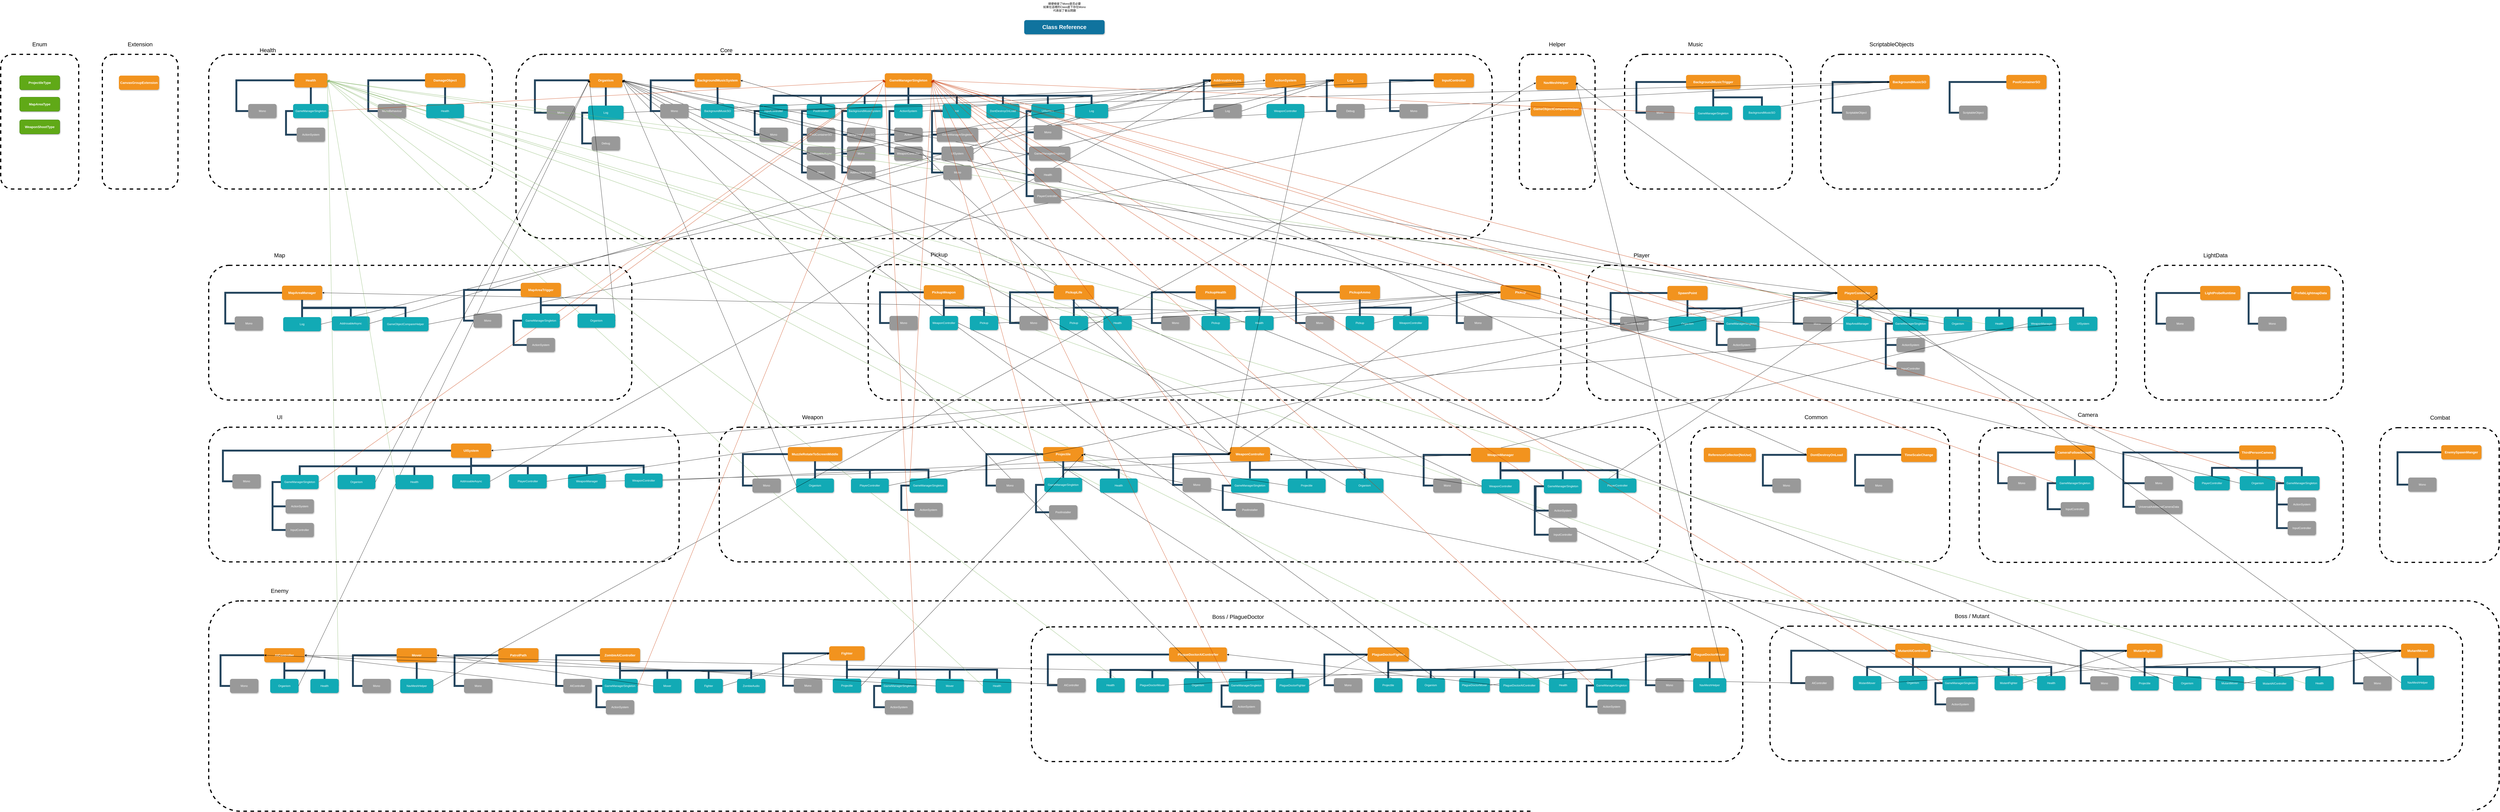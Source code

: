 <mxfile version="26.0.7">
  <diagram name="Page-1" id="64c3da0e-402f-94eb-ee01-a36477274f13">
    <mxGraphModel dx="8692" dy="3836" grid="1" gridSize="10" guides="1" tooltips="1" connect="1" arrows="1" fold="1" page="1" pageScale="1" pageWidth="1169" pageHeight="826" background="none" math="0" shadow="0">
      <root>
        <mxCell id="0" />
        <mxCell id="1" parent="0" />
        <mxCell id="e7lQxzhQhzKfDAvD6j87-305" value="" style="rounded=1;whiteSpace=wrap;html=1;fillColor=none;dashed=1;strokeWidth=5;movable=0;resizable=0;rotatable=0;deletable=0;editable=0;locked=1;connectable=0;" parent="1" vertex="1">
          <mxGeometry x="-2260" y="303" width="1790" height="570" as="geometry" />
        </mxCell>
        <mxCell id="maWfSMxeO3vOhR9WVMs6-259" value="" style="rounded=1;whiteSpace=wrap;html=1;fillColor=none;dashed=1;strokeWidth=5;movable=0;resizable=0;rotatable=0;deletable=0;editable=0;locked=1;connectable=0;" parent="1" vertex="1">
          <mxGeometry x="-960" y="-590" width="4130" height="780" as="geometry" />
        </mxCell>
        <mxCell id="QFhwYLSDcOj10qhfcQaG-266" value="" style="edgeStyle=elbowEdgeStyle;elbow=vertical;rounded=0;fontColor=#000000;endArrow=none;endFill=0;strokeWidth=8;strokeColor=#23445D;exitX=0.5;exitY=1;exitDx=0;exitDy=0;movable=1;resizable=1;rotatable=1;deletable=1;editable=1;locked=0;connectable=1;entryX=0.5;entryY=0;entryDx=0;entryDy=0;" parent="1" source="6" target="QFhwYLSDcOj10qhfcQaG-265" edge="1">
          <mxGeometry width="100" height="100" relative="1" as="geometry">
            <mxPoint x="440" y="-440" as="sourcePoint" />
            <mxPoint x="710" y="-370" as="targetPoint" />
          </mxGeometry>
        </mxCell>
        <mxCell id="QFhwYLSDcOj10qhfcQaG-272" value="" style="edgeStyle=elbowEdgeStyle;elbow=vertical;rounded=0;fontColor=#000000;endArrow=none;endFill=0;strokeWidth=8;strokeColor=#23445D;exitX=0.5;exitY=1;exitDx=0;exitDy=0;movable=1;resizable=1;rotatable=1;deletable=1;editable=1;locked=0;connectable=1;entryX=0.5;entryY=0;entryDx=0;entryDy=0;" parent="1" source="6" target="QFhwYLSDcOj10qhfcQaG-271" edge="1">
          <mxGeometry width="100" height="100" relative="1" as="geometry">
            <mxPoint x="440" y="-440" as="sourcePoint" />
            <mxPoint x="915" y="-370" as="targetPoint" />
          </mxGeometry>
        </mxCell>
        <mxCell id="QFhwYLSDcOj10qhfcQaG-275" value="" style="edgeStyle=elbowEdgeStyle;elbow=vertical;rounded=0;fontColor=#000000;endArrow=none;endFill=0;strokeWidth=8;strokeColor=#23445D;exitX=0.5;exitY=1;exitDx=0;exitDy=0;movable=1;resizable=1;rotatable=1;deletable=1;editable=1;locked=0;connectable=1;entryX=0.5;entryY=0;entryDx=0;entryDy=0;" parent="1" source="6" target="QFhwYLSDcOj10qhfcQaG-273" edge="1">
          <mxGeometry width="100" height="100" relative="1" as="geometry">
            <mxPoint x="710" y="-440" as="sourcePoint" />
            <mxPoint x="1110" y="-370" as="targetPoint" />
          </mxGeometry>
        </mxCell>
        <mxCell id="QFhwYLSDcOj10qhfcQaG-256" value="" style="rounded=1;whiteSpace=wrap;html=1;fillColor=none;dashed=1;strokeWidth=5;movable=1;resizable=1;rotatable=1;deletable=1;editable=1;locked=0;connectable=1;" parent="1" vertex="1">
          <mxGeometry x="5230" y="990" width="1540" height="570" as="geometry" />
        </mxCell>
        <mxCell id="yK0zEDxWeEY0sFOljt33-251" value="" style="rounded=1;whiteSpace=wrap;html=1;fillColor=none;dashed=1;strokeWidth=5;movable=1;resizable=1;rotatable=1;deletable=1;editable=1;locked=0;connectable=1;" parent="1" vertex="1">
          <mxGeometry x="-2260" y="1723" width="9690" height="890" as="geometry" />
        </mxCell>
        <mxCell id="maWfSMxeO3vOhR9WVMs6-381" value="" style="rounded=1;whiteSpace=wrap;html=1;fillColor=none;dashed=1;strokeWidth=5;movable=1;resizable=1;rotatable=1;deletable=1;editable=1;locked=0;connectable=1;" parent="1" vertex="1">
          <mxGeometry x="6925" y="990" width="505" height="570" as="geometry" />
        </mxCell>
        <mxCell id="EPyYE0v1D8iS-x66r_sH-229" value="" style="rounded=1;whiteSpace=wrap;html=1;fillColor=none;dashed=1;strokeWidth=5;movable=1;resizable=1;rotatable=1;deletable=1;editable=1;locked=0;connectable=1;" parent="1" vertex="1">
          <mxGeometry x="-2260" y="-590" width="1200" height="570" as="geometry" />
        </mxCell>
        <mxCell id="e7lQxzhQhzKfDAvD6j87-420" value="" style="rounded=1;whiteSpace=wrap;html=1;fillColor=none;dashed=1;strokeWidth=5;movable=1;resizable=1;rotatable=1;deletable=1;editable=1;locked=0;connectable=1;" parent="1" vertex="1">
          <mxGeometry x="3570" y="303" width="2240" height="570" as="geometry" />
        </mxCell>
        <mxCell id="yK0zEDxWeEY0sFOljt33-319" value="" style="edgeStyle=elbowEdgeStyle;elbow=vertical;rounded=0;fontColor=#000000;endArrow=none;endFill=0;strokeWidth=8;strokeColor=#23445D;exitX=0;exitY=0.5;exitDx=0;exitDy=0;entryX=0;entryY=0.5;entryDx=0;entryDy=0;movable=1;resizable=1;rotatable=1;deletable=1;editable=1;locked=0;connectable=1;" parent="1" source="maWfSMxeO3vOhR9WVMs6-281" target="yK0zEDxWeEY0sFOljt33-317" edge="1">
          <mxGeometry width="100" height="100" relative="1" as="geometry">
            <mxPoint x="4900" y="1974" as="sourcePoint" />
            <mxPoint x="4525" y="2105" as="targetPoint" />
            <Array as="points">
              <mxPoint x="4435" y="2034" />
            </Array>
          </mxGeometry>
        </mxCell>
        <mxCell id="maWfSMxeO3vOhR9WVMs6-314" value="" style="edgeStyle=elbowEdgeStyle;elbow=vertical;rounded=0;fontColor=#000000;endArrow=none;endFill=0;strokeWidth=8;strokeColor=#23445D;exitX=0.5;exitY=1;exitDx=0;exitDy=0;entryX=0.5;entryY=0;entryDx=0;entryDy=0;movable=1;resizable=1;rotatable=1;deletable=1;editable=1;locked=0;connectable=1;" parent="1" source="maWfSMxeO3vOhR9WVMs6-286" target="maWfSMxeO3vOhR9WVMs6-313" edge="1">
          <mxGeometry width="100" height="100" relative="1" as="geometry">
            <mxPoint x="5940" y="2037" as="sourcePoint" />
            <mxPoint x="5940" y="2107" as="targetPoint" />
          </mxGeometry>
        </mxCell>
        <mxCell id="maWfSMxeO3vOhR9WVMs6-319" value="" style="edgeStyle=elbowEdgeStyle;elbow=vertical;rounded=0;fontColor=#000000;endArrow=none;endFill=0;strokeWidth=8;strokeColor=#23445D;exitX=0.5;exitY=1;exitDx=0;exitDy=0;entryX=0.5;entryY=0;entryDx=0;entryDy=0;movable=1;resizable=1;rotatable=1;deletable=1;editable=1;locked=0;connectable=1;" parent="1" source="maWfSMxeO3vOhR9WVMs6-286" target="maWfSMxeO3vOhR9WVMs6-318" edge="1">
          <mxGeometry width="100" height="100" relative="1" as="geometry">
            <mxPoint x="5940" y="2037" as="sourcePoint" />
            <mxPoint x="6120" y="2107" as="targetPoint" />
          </mxGeometry>
        </mxCell>
        <mxCell id="maWfSMxeO3vOhR9WVMs6-321" value="" style="edgeStyle=elbowEdgeStyle;elbow=vertical;rounded=0;fontColor=#000000;endArrow=none;endFill=0;strokeWidth=8;strokeColor=#23445D;exitX=0.5;exitY=1;exitDx=0;exitDy=0;entryX=0.5;entryY=0;entryDx=0;entryDy=0;movable=1;resizable=1;rotatable=1;deletable=1;editable=1;locked=0;connectable=1;" parent="1" source="maWfSMxeO3vOhR9WVMs6-286" target="maWfSMxeO3vOhR9WVMs6-320" edge="1">
          <mxGeometry width="100" height="100" relative="1" as="geometry">
            <mxPoint x="5940" y="2037" as="sourcePoint" />
            <mxPoint x="6300" y="2107" as="targetPoint" />
          </mxGeometry>
        </mxCell>
        <mxCell id="maWfSMxeO3vOhR9WVMs6-323" value="" style="edgeStyle=elbowEdgeStyle;elbow=vertical;rounded=0;fontColor=#000000;endArrow=none;endFill=0;strokeWidth=8;strokeColor=#23445D;exitX=0.5;exitY=1;exitDx=0;exitDy=0;entryX=0.5;entryY=0;entryDx=0;entryDy=0;movable=1;resizable=1;rotatable=1;deletable=1;editable=1;locked=0;connectable=1;" parent="1" source="maWfSMxeO3vOhR9WVMs6-286" target="maWfSMxeO3vOhR9WVMs6-322" edge="1">
          <mxGeometry width="100" height="100" relative="1" as="geometry">
            <mxPoint x="5940" y="2037" as="sourcePoint" />
            <mxPoint x="6490" y="2108" as="targetPoint" />
          </mxGeometry>
        </mxCell>
        <mxCell id="yK0zEDxWeEY0sFOljt33-236" value="" style="rounded=1;whiteSpace=wrap;html=1;fillColor=none;dashed=1;strokeWidth=5;movable=1;resizable=1;rotatable=1;deletable=1;editable=1;locked=0;connectable=1;" parent="1" vertex="1">
          <mxGeometry x="4010" y="988" width="1095" height="570" as="geometry" />
        </mxCell>
        <mxCell id="maWfSMxeO3vOhR9WVMs6-365" value="" style="edgeStyle=elbowEdgeStyle;elbow=vertical;rounded=0;fontColor=#000000;endArrow=none;endFill=0;strokeWidth=8;strokeColor=#23445D;exitX=0.5;exitY=1;exitDx=0;exitDy=0;entryX=0.5;entryY=0;entryDx=0;entryDy=0;movable=1;resizable=1;rotatable=1;deletable=1;editable=1;locked=0;connectable=1;" parent="1" source="maWfSMxeO3vOhR9WVMs6-335" target="maWfSMxeO3vOhR9WVMs6-364" edge="1">
          <mxGeometry width="100" height="100" relative="1" as="geometry">
            <mxPoint x="2740" y="1990" as="sourcePoint" />
            <mxPoint x="3290" y="2061" as="targetPoint" />
          </mxGeometry>
        </mxCell>
        <mxCell id="maWfSMxeO3vOhR9WVMs6-363" value="" style="edgeStyle=elbowEdgeStyle;elbow=vertical;rounded=0;fontColor=#000000;endArrow=none;endFill=0;strokeWidth=8;strokeColor=#23445D;exitX=0.5;exitY=1;exitDx=0;exitDy=0;entryX=0.5;entryY=0;entryDx=0;entryDy=0;movable=1;resizable=1;rotatable=1;deletable=1;editable=1;locked=0;connectable=1;" parent="1" source="maWfSMxeO3vOhR9WVMs6-335" target="maWfSMxeO3vOhR9WVMs6-362" edge="1">
          <mxGeometry width="100" height="100" relative="1" as="geometry">
            <mxPoint x="2740" y="1990" as="sourcePoint" />
            <mxPoint x="3100" y="2060" as="targetPoint" />
          </mxGeometry>
        </mxCell>
        <mxCell id="maWfSMxeO3vOhR9WVMs6-361" value="" style="edgeStyle=elbowEdgeStyle;elbow=vertical;rounded=0;fontColor=#000000;endArrow=none;endFill=0;strokeWidth=8;strokeColor=#23445D;exitX=0.5;exitY=1;exitDx=0;exitDy=0;entryX=0.5;entryY=0;entryDx=0;entryDy=0;movable=1;resizable=1;rotatable=1;deletable=1;editable=1;locked=0;connectable=1;" parent="1" source="maWfSMxeO3vOhR9WVMs6-335" target="maWfSMxeO3vOhR9WVMs6-360" edge="1">
          <mxGeometry width="100" height="100" relative="1" as="geometry">
            <mxPoint x="2740" y="1990" as="sourcePoint" />
            <mxPoint x="2920" y="2060" as="targetPoint" />
          </mxGeometry>
        </mxCell>
        <mxCell id="maWfSMxeO3vOhR9WVMs6-357" value="" style="edgeStyle=elbowEdgeStyle;elbow=vertical;rounded=0;fontColor=#000000;endArrow=none;endFill=0;strokeWidth=8;strokeColor=#23445D;exitX=0.5;exitY=1;exitDx=0;exitDy=0;entryX=0.5;entryY=0;entryDx=0;entryDy=0;movable=1;resizable=1;rotatable=1;deletable=1;editable=1;locked=0;connectable=1;" parent="1" source="maWfSMxeO3vOhR9WVMs6-335" target="maWfSMxeO3vOhR9WVMs6-356" edge="1">
          <mxGeometry width="100" height="100" relative="1" as="geometry">
            <mxPoint x="2740" y="1990" as="sourcePoint" />
            <mxPoint x="2740" y="2060" as="targetPoint" />
          </mxGeometry>
        </mxCell>
        <mxCell id="maWfSMxeO3vOhR9WVMs6-378" value="" style="edgeStyle=elbowEdgeStyle;elbow=vertical;rounded=0;fontColor=#000000;endArrow=none;endFill=0;strokeWidth=8;strokeColor=#23445D;exitX=0.5;exitY=1;exitDx=0;exitDy=0;entryX=0.5;entryY=0;entryDx=0;entryDy=0;movable=1;resizable=1;rotatable=1;deletable=1;editable=1;locked=0;connectable=1;" parent="1" source="maWfSMxeO3vOhR9WVMs6-335" target="maWfSMxeO3vOhR9WVMs6-375" edge="1">
          <mxGeometry width="100" height="100" relative="1" as="geometry">
            <mxPoint x="2740" y="1990" as="sourcePoint" />
            <mxPoint x="3480" y="2060" as="targetPoint" />
          </mxGeometry>
        </mxCell>
        <mxCell id="e7lQxzhQhzKfDAvD6j87-524" value="" style="edgeStyle=elbowEdgeStyle;elbow=horizontal;rounded=0;fontColor=#000000;endArrow=none;endFill=0;strokeWidth=8;strokeColor=#23445D;exitX=0;exitY=0.5;exitDx=0;exitDy=0;entryX=0;entryY=0.5;entryDx=0;entryDy=0;movable=1;resizable=1;rotatable=1;deletable=1;editable=1;locked=0;connectable=1;" parent="1" source="e7lQxzhQhzKfDAvD6j87-522" target="e7lQxzhQhzKfDAvD6j87-523" edge="1">
          <mxGeometry width="100" height="100" relative="1" as="geometry">
            <mxPoint x="1010" y="1120.0" as="sourcePoint" />
            <mxPoint x="950" y="1320" as="targetPoint" />
            <Array as="points">
              <mxPoint x="1030" y="1150" />
              <mxPoint x="970" y="1170" />
              <mxPoint x="920" y="1220" />
              <mxPoint x="900" y="1250" />
            </Array>
          </mxGeometry>
        </mxCell>
        <mxCell id="maWfSMxeO3vOhR9WVMs6-329" value="" style="edgeStyle=elbowEdgeStyle;elbow=vertical;rounded=0;fontColor=#000000;endArrow=none;endFill=0;strokeWidth=8;strokeColor=#23445D;exitX=0;exitY=0.5;exitDx=0;exitDy=0;entryX=0;entryY=0.5;entryDx=0;entryDy=0;movable=1;resizable=1;rotatable=1;deletable=1;editable=1;locked=0;connectable=1;" parent="1" source="200" target="199" edge="1">
          <mxGeometry width="100" height="100" relative="1" as="geometry">
            <mxPoint x="5488" y="1255" as="sourcePoint" />
            <mxPoint x="5488" y="1325" as="targetPoint" />
            <Array as="points">
              <mxPoint x="5520" y="1285" />
            </Array>
          </mxGeometry>
        </mxCell>
        <mxCell id="e7lQxzhQhzKfDAvD6j87-527" value="" style="edgeStyle=elbowEdgeStyle;elbow=horizontal;rounded=0;fontColor=#000000;endArrow=none;endFill=0;strokeWidth=8;strokeColor=#23445D;exitX=0;exitY=0.5;exitDx=0;exitDy=0;entryX=0;entryY=0.5;entryDx=0;entryDy=0;movable=1;resizable=1;rotatable=1;deletable=1;editable=1;locked=0;connectable=1;" parent="1" source="e7lQxzhQhzKfDAvD6j87-525" target="e7lQxzhQhzKfDAvD6j87-526" edge="1">
          <mxGeometry width="100" height="100" relative="1" as="geometry">
            <mxPoint x="1800" y="1132.0" as="sourcePoint" />
            <mxPoint x="1740" y="1332" as="targetPoint" />
            <Array as="points">
              <mxPoint x="1820" y="1162" />
              <mxPoint x="1760" y="1182" />
              <mxPoint x="1710" y="1232" />
              <mxPoint x="1690" y="1262" />
            </Array>
          </mxGeometry>
        </mxCell>
        <mxCell id="e7lQxzhQhzKfDAvD6j87-540" value="" style="edgeStyle=elbowEdgeStyle;elbow=horizontal;rounded=0;fontColor=#000000;endArrow=none;endFill=0;strokeWidth=8;strokeColor=#23445D;exitX=0;exitY=0.5;exitDx=0;exitDy=0;entryX=0;entryY=0.5;entryDx=0;entryDy=0;movable=1;resizable=1;rotatable=1;deletable=1;editable=1;locked=0;connectable=1;" parent="1" source="e7lQxzhQhzKfDAvD6j87-538" target="e7lQxzhQhzKfDAvD6j87-539" edge="1">
          <mxGeometry width="100" height="100" relative="1" as="geometry">
            <mxPoint x="2860" y="1135.0" as="sourcePoint" />
            <mxPoint x="2800" y="1335" as="targetPoint" />
            <Array as="points">
              <mxPoint x="2880" y="1165" />
              <mxPoint x="2820" y="1185" />
              <mxPoint x="2770" y="1235" />
              <mxPoint x="2750" y="1265" />
            </Array>
          </mxGeometry>
        </mxCell>
        <mxCell id="e7lQxzhQhzKfDAvD6j87-404" value="" style="edgeStyle=elbowEdgeStyle;elbow=horizontal;rounded=0;fontColor=#000000;endArrow=none;endFill=0;strokeWidth=8;strokeColor=#23445D;exitX=0;exitY=0.5;exitDx=0;exitDy=0;entryX=0;entryY=0.5;entryDx=0;entryDy=0;movable=1;resizable=1;rotatable=1;deletable=1;editable=1;locked=0;connectable=1;" parent="1" source="e7lQxzhQhzKfDAvD6j87-406" target="e7lQxzhQhzKfDAvD6j87-407" edge="1">
          <mxGeometry width="100" height="100" relative="1" as="geometry">
            <mxPoint x="4590" y="-443.0" as="sourcePoint" />
            <mxPoint x="4530" y="-243" as="targetPoint" />
            <Array as="points">
              <mxPoint x="4610" y="-413" />
              <mxPoint x="4550" y="-393" />
              <mxPoint x="4500" y="-343" />
              <mxPoint x="4480" y="-313" />
            </Array>
          </mxGeometry>
        </mxCell>
        <mxCell id="yK0zEDxWeEY0sFOljt33-280" value="" style="edgeStyle=elbowEdgeStyle;elbow=horizontal;rounded=0;fontColor=#000000;endArrow=none;endFill=0;strokeWidth=8;strokeColor=#23445D;exitX=0;exitY=0.5;exitDx=0;exitDy=0;entryX=0;entryY=0.5;entryDx=0;entryDy=0;movable=1;resizable=1;rotatable=1;deletable=1;editable=1;locked=0;connectable=1;" parent="1" source="yK0zEDxWeEY0sFOljt33-278" target="yK0zEDxWeEY0sFOljt33-279" edge="1">
          <mxGeometry width="100" height="100" relative="1" as="geometry">
            <mxPoint x="4425" y="450.0" as="sourcePoint" />
            <mxPoint x="4365" y="650" as="targetPoint" />
            <Array as="points">
              <mxPoint x="4445" y="480" />
              <mxPoint x="4385" y="500" />
              <mxPoint x="4335" y="550" />
              <mxPoint x="4315" y="580" />
            </Array>
          </mxGeometry>
        </mxCell>
        <mxCell id="e7lQxzhQhzKfDAvD6j87-405" value="" style="rounded=1;whiteSpace=wrap;html=1;fillColor=none;dashed=1;strokeWidth=5;movable=1;resizable=1;rotatable=1;deletable=1;editable=1;locked=0;connectable=1;" parent="1" vertex="1">
          <mxGeometry x="4560" y="-590" width="1010" height="570" as="geometry" />
        </mxCell>
        <mxCell id="e7lQxzhQhzKfDAvD6j87-335" value="" style="rounded=1;whiteSpace=wrap;html=1;fillColor=none;dashed=1;strokeWidth=5;movable=1;resizable=1;rotatable=1;deletable=1;editable=1;locked=0;connectable=1;" parent="1" vertex="1">
          <mxGeometry x="530" y="300" width="2930" height="573" as="geometry" />
        </mxCell>
        <mxCell id="yK0zEDxWeEY0sFOljt33-234" value="" style="edgeStyle=elbowEdgeStyle;elbow=vertical;rounded=0;fontColor=#000000;endArrow=none;endFill=0;strokeWidth=8;strokeColor=#23445D;exitX=0.5;exitY=1;exitDx=0;exitDy=0;entryX=0.5;entryY=0;entryDx=0;entryDy=0;movable=1;resizable=1;rotatable=1;deletable=1;editable=1;locked=0;connectable=1;" parent="1" source="maWfSMxeO3vOhR9WVMs6-387" target="yK0zEDxWeEY0sFOljt33-232" edge="1">
          <mxGeometry width="100" height="100" relative="1" as="geometry">
            <mxPoint x="450" y="1985" as="sourcePoint" />
            <mxPoint x="665" y="2056" as="targetPoint" />
          </mxGeometry>
        </mxCell>
        <mxCell id="yK0zEDxWeEY0sFOljt33-235" value="" style="edgeStyle=elbowEdgeStyle;elbow=vertical;rounded=0;fontColor=#000000;endArrow=none;endFill=0;strokeWidth=8;strokeColor=#23445D;exitX=0.5;exitY=1;exitDx=0;exitDy=0;entryX=0.5;entryY=0;entryDx=0;entryDy=0;movable=1;resizable=1;rotatable=1;deletable=1;editable=1;locked=0;connectable=1;" parent="1" source="maWfSMxeO3vOhR9WVMs6-387" target="yK0zEDxWeEY0sFOljt33-233" edge="1">
          <mxGeometry width="100" height="100" relative="1" as="geometry">
            <mxPoint x="450" y="1985" as="sourcePoint" />
            <mxPoint x="880" y="2056" as="targetPoint" />
          </mxGeometry>
        </mxCell>
        <mxCell id="yK0zEDxWeEY0sFOljt33-298" value="" style="edgeStyle=elbowEdgeStyle;elbow=horizontal;rounded=0;fontColor=#000000;endArrow=none;endFill=0;strokeWidth=8;strokeColor=#23445D;exitX=0;exitY=0.5;exitDx=0;exitDy=0;entryX=0;entryY=0.5;entryDx=0;entryDy=0;movable=1;resizable=1;rotatable=1;deletable=1;editable=1;locked=0;connectable=1;" parent="1" source="yK0zEDxWeEY0sFOljt33-296" target="yK0zEDxWeEY0sFOljt33-297" edge="1">
          <mxGeometry width="100" height="100" relative="1" as="geometry">
            <mxPoint x="-810" y="1983.0" as="sourcePoint" />
            <mxPoint x="-870" y="2183" as="targetPoint" />
            <Array as="points">
              <mxPoint x="-790" y="2013" />
              <mxPoint x="-850" y="2033" />
              <mxPoint x="-900" y="2083" />
              <mxPoint x="-920" y="2113" />
            </Array>
          </mxGeometry>
        </mxCell>
        <mxCell id="maWfSMxeO3vOhR9WVMs6-294" value="" style="rounded=1;whiteSpace=wrap;html=1;fillColor=none;dashed=1;strokeWidth=5;movable=1;resizable=1;rotatable=1;deletable=1;editable=1;locked=0;connectable=1;" parent="1" vertex="1">
          <mxGeometry x="4345" y="1830" width="2930" height="570" as="geometry" />
        </mxCell>
        <mxCell id="2" value="Class Reference" style="whiteSpace=wrap;rounded=1;shadow=1;fillColor=#10739E;strokeColor=none;fontColor=#FFFFFF;fontStyle=1;fontSize=24;movable=1;resizable=1;rotatable=1;deletable=1;editable=1;locked=0;connectable=1;" parent="1" vertex="1">
          <mxGeometry x="1190" y="-735" width="340" height="60" as="geometry" />
        </mxCell>
        <mxCell id="5" value="CameraFollowSmooth" style="whiteSpace=wrap;rounded=1;fillColor=#F2931E;strokeColor=none;shadow=1;fontColor=#FFFFFF;fontStyle=1;fontSize=14;movable=1;resizable=1;rotatable=1;deletable=1;editable=1;locked=0;connectable=1;" parent="1" vertex="1">
          <mxGeometry x="5550" y="1065" width="170" height="60" as="geometry" />
        </mxCell>
        <mxCell id="6" value="GameManagerSingleton" style="whiteSpace=wrap;rounded=1;fillColor=#F2931E;strokeColor=none;shadow=1;fontColor=#FFFFFF;fontStyle=1;fontSize=14;movable=1;resizable=1;rotatable=1;deletable=1;editable=1;locked=0;connectable=1;" parent="1" vertex="1">
          <mxGeometry x="600" y="-510" width="200" height="60" as="geometry" />
        </mxCell>
        <mxCell id="8" value="AddrssableAsync" style="whiteSpace=wrap;rounded=1;fillColor=#F2931E;strokeColor=none;shadow=1;fontColor=#FFFFFF;fontStyle=1;fontSize=14;movable=1;resizable=1;rotatable=1;deletable=1;editable=1;locked=0;connectable=1;" parent="1" vertex="1">
          <mxGeometry x="1980" y="-510.0" width="140" height="60" as="geometry" />
        </mxCell>
        <mxCell id="10" value="GameManagerSingleton" style="whiteSpace=wrap;rounded=1;fillColor=#12AAB5;strokeColor=none;shadow=1;fontColor=#FFFFFF;movable=1;resizable=1;rotatable=1;deletable=1;editable=1;locked=0;connectable=1;" parent="1" vertex="1">
          <mxGeometry x="-1903" y="-380" width="150" height="60" as="geometry" />
        </mxCell>
        <mxCell id="103" value="" style="edgeStyle=elbowEdgeStyle;elbow=vertical;rounded=0;fontColor=#000000;endArrow=none;endFill=0;strokeWidth=8;strokeColor=#23445D;movable=1;resizable=1;rotatable=1;deletable=1;editable=1;locked=0;connectable=1;" parent="1" source="3" target="10" edge="1">
          <mxGeometry width="100" height="100" relative="1" as="geometry">
            <mxPoint x="-1923" y="-390" as="sourcePoint" />
            <mxPoint x="-1823" y="-490" as="targetPoint" />
          </mxGeometry>
        </mxCell>
        <mxCell id="133" value="InputController" style="whiteSpace=wrap;rounded=1;fillColor=#12AAB5;strokeColor=none;shadow=1;fontColor=#FFFFFF;movable=1;resizable=1;rotatable=1;deletable=1;editable=1;locked=0;connectable=1;" parent="1" vertex="1">
          <mxGeometry x="70.0" y="-380" width="120" height="60" as="geometry" />
        </mxCell>
        <mxCell id="134" value="PoolInstaller" style="whiteSpace=wrap;rounded=1;fillColor=#12AAB5;strokeColor=none;shadow=1;fontColor=#FFFFFF;movable=1;resizable=1;rotatable=1;deletable=1;editable=1;locked=0;connectable=1;" parent="1" vertex="1">
          <mxGeometry x="270.0" y="-380" width="120" height="60" as="geometry" />
        </mxCell>
        <mxCell id="135" value="Mono" style="whiteSpace=wrap;rounded=1;fillColor=#999999;strokeColor=none;shadow=1;fontColor=#FFFFFF;fontStyle=0;movable=1;resizable=1;rotatable=1;deletable=1;editable=1;locked=0;connectable=1;" parent="1" vertex="1">
          <mxGeometry x="70.0" y="-280" width="120" height="60" as="geometry" />
        </mxCell>
        <mxCell id="140" value="PoolContainerSO" style="whiteSpace=wrap;rounded=1;fillColor=#999999;strokeColor=none;shadow=1;fontColor=#FFFFFF;fontStyle=0;movable=1;resizable=1;rotatable=1;deletable=1;editable=1;locked=0;connectable=1;" parent="1" vertex="1">
          <mxGeometry x="270.0" y="-280" width="120" height="60" as="geometry" />
        </mxCell>
        <mxCell id="141" value="AddrssableAsync" style="whiteSpace=wrap;rounded=1;fillColor=#999999;strokeColor=none;shadow=1;fontColor=#FFFFFF;fontStyle=0;movable=1;resizable=1;rotatable=1;deletable=1;editable=1;locked=0;connectable=1;" parent="1" vertex="1">
          <mxGeometry x="270.0" y="-200" width="120" height="60" as="geometry" />
        </mxCell>
        <mxCell id="142" value="Mono" style="whiteSpace=wrap;rounded=1;fillColor=#999999;strokeColor=none;shadow=1;fontColor=#FFFFFF;fontStyle=0;movable=1;resizable=1;rotatable=1;deletable=1;editable=1;locked=0;connectable=1;" parent="1" vertex="1">
          <mxGeometry x="270.0" y="-120" width="120" height="60" as="geometry" />
        </mxCell>
        <mxCell id="145" value="" style="edgeStyle=elbowEdgeStyle;elbow=horizontal;rounded=0;fontColor=#000000;endArrow=none;endFill=0;strokeWidth=8;strokeColor=#23445D;movable=1;resizable=1;rotatable=1;deletable=1;editable=1;locked=0;connectable=1;" parent="1" source="133" target="135" edge="1">
          <mxGeometry width="100" height="100" relative="1" as="geometry">
            <mxPoint x="50" y="-350.0" as="sourcePoint" />
            <mxPoint x="60.0" y="-250" as="targetPoint" />
            <Array as="points">
              <mxPoint x="50" y="-300" />
            </Array>
          </mxGeometry>
        </mxCell>
        <mxCell id="150" value="" style="edgeStyle=elbowEdgeStyle;elbow=horizontal;rounded=0;fontColor=#000000;endArrow=none;endFill=0;strokeWidth=8;strokeColor=#23445D;movable=1;resizable=1;rotatable=1;deletable=1;editable=1;locked=0;connectable=1;" parent="1" source="134" target="140" edge="1">
          <mxGeometry width="100" height="100" relative="1" as="geometry">
            <mxPoint x="240" y="-350.0" as="sourcePoint" />
            <mxPoint x="250.0" y="-250" as="targetPoint" />
            <Array as="points">
              <mxPoint x="250" y="-300" />
            </Array>
          </mxGeometry>
        </mxCell>
        <mxCell id="151" value="" style="edgeStyle=elbowEdgeStyle;elbow=horizontal;rounded=0;fontColor=#000000;endArrow=none;endFill=0;strokeWidth=8;strokeColor=#23445D;movable=1;resizable=1;rotatable=1;deletable=1;editable=1;locked=0;connectable=1;" parent="1" source="134" target="141" edge="1">
          <mxGeometry width="100" height="100" relative="1" as="geometry">
            <mxPoint x="250" y="-350" as="sourcePoint" />
            <mxPoint x="250.0" y="-170" as="targetPoint" />
            <Array as="points">
              <mxPoint x="250" y="-260" />
            </Array>
          </mxGeometry>
        </mxCell>
        <mxCell id="154" value="" style="edgeStyle=elbowEdgeStyle;elbow=horizontal;rounded=0;fontColor=#000000;endArrow=none;endFill=0;strokeWidth=8;strokeColor=#23445D;movable=1;resizable=1;rotatable=1;deletable=1;editable=1;locked=0;connectable=1;" parent="1" source="134" target="142" edge="1">
          <mxGeometry width="100" height="100" relative="1" as="geometry">
            <mxPoint x="250" y="-350" as="sourcePoint" />
            <mxPoint x="250.0" y="-90" as="targetPoint" />
            <Array as="points">
              <mxPoint x="250" y="-210" />
            </Array>
          </mxGeometry>
        </mxCell>
        <mxCell id="155" value="BackgroundMusicSystem" style="whiteSpace=wrap;rounded=1;fillColor=#12AAB5;strokeColor=none;shadow=1;fontColor=#FFFFFF;movable=1;resizable=1;rotatable=1;deletable=1;editable=1;locked=0;connectable=1;" parent="1" vertex="1">
          <mxGeometry x="440" y="-380" width="150" height="60" as="geometry" />
        </mxCell>
        <mxCell id="QFhwYLSDcOj10qhfcQaG-255" style="rounded=0;orthogonalLoop=1;jettySize=auto;html=1;exitX=1;exitY=0.5;exitDx=0;exitDy=0;entryX=0;entryY=0.5;entryDx=0;entryDy=0;" parent="1" source="156" target="QFhwYLSDcOj10qhfcQaG-248" edge="1">
          <mxGeometry relative="1" as="geometry" />
        </mxCell>
        <mxCell id="156" value="ActionSystem" style="whiteSpace=wrap;rounded=1;fillColor=#12AAB5;strokeColor=none;shadow=1;fontColor=#FFFFFF;movable=1;resizable=1;rotatable=1;deletable=1;editable=1;locked=0;connectable=1;" parent="1" vertex="1">
          <mxGeometry x="640.0" y="-380.0" width="120" height="60" as="geometry" />
        </mxCell>
        <mxCell id="QFhwYLSDcOj10qhfcQaG-284" style="rounded=0;orthogonalLoop=1;jettySize=auto;html=1;exitX=1;exitY=0.5;exitDx=0;exitDy=0;entryX=0;entryY=0.5;entryDx=0;entryDy=0;" parent="1" source="157" target="e7lQxzhQhzKfDAvD6j87-406" edge="1">
          <mxGeometry relative="1" as="geometry" />
        </mxCell>
        <mxCell id="157" value="BackgroundMusicSO" style="whiteSpace=wrap;rounded=1;fillColor=#999999;strokeColor=none;shadow=1;fontColor=#FFFFFF;fontStyle=0;movable=1;resizable=1;rotatable=1;deletable=1;editable=1;locked=0;connectable=1;" parent="1" vertex="1">
          <mxGeometry x="440.0" y="-280.0" width="120" height="60" as="geometry" />
        </mxCell>
        <mxCell id="158" value="Mono" style="whiteSpace=wrap;rounded=1;fillColor=#999999;strokeColor=none;shadow=1;fontColor=#FFFFFF;fontStyle=0;movable=1;resizable=1;rotatable=1;deletable=1;editable=1;locked=0;connectable=1;" parent="1" vertex="1">
          <mxGeometry x="440" y="-200.0" width="120" height="60" as="geometry" />
        </mxCell>
        <mxCell id="anAw166bB8f-W9SXpmV_-229" style="rounded=0;orthogonalLoop=1;jettySize=auto;html=1;exitX=1;exitY=0.5;exitDx=0;exitDy=0;entryX=0;entryY=0.5;entryDx=0;entryDy=0;" edge="1" parent="1" source="159" target="8">
          <mxGeometry relative="1" as="geometry" />
        </mxCell>
        <mxCell id="159" value="AddrssableAsync" style="whiteSpace=wrap;rounded=1;fillColor=#999999;strokeColor=none;shadow=1;fontColor=#FFFFFF;fontStyle=0;movable=1;resizable=1;rotatable=1;deletable=1;editable=1;locked=0;connectable=1;" parent="1" vertex="1">
          <mxGeometry x="440.0" y="-120.0" width="120" height="60" as="geometry" />
        </mxCell>
        <mxCell id="162" value="Action" style="whiteSpace=wrap;rounded=1;fillColor=#999999;strokeColor=none;shadow=1;fontColor=#FFFFFF;fontStyle=0;movable=1;resizable=1;rotatable=1;deletable=1;editable=1;locked=0;connectable=1;" parent="1" vertex="1">
          <mxGeometry x="640.0" y="-280.0" width="120" height="60" as="geometry" />
        </mxCell>
        <mxCell id="anAw166bB8f-W9SXpmV_-228" style="rounded=0;orthogonalLoop=1;jettySize=auto;html=1;exitX=1;exitY=0.5;exitDx=0;exitDy=0;entryX=0;entryY=0.5;entryDx=0;entryDy=0;" edge="1" parent="1" source="163" target="e7lQxzhQhzKfDAvD6j87-525">
          <mxGeometry relative="1" as="geometry">
            <mxPoint x="1791.429" y="340" as="targetPoint" />
          </mxGeometry>
        </mxCell>
        <mxCell id="163" value="WeaponController" style="whiteSpace=wrap;rounded=1;fillColor=#999999;strokeColor=none;shadow=1;fontColor=#FFFFFF;fontStyle=0;movable=1;resizable=1;rotatable=1;deletable=1;editable=1;locked=0;connectable=1;" parent="1" vertex="1">
          <mxGeometry x="640.0" y="-200.0" width="120" height="60" as="geometry" />
        </mxCell>
        <mxCell id="167" value="" style="edgeStyle=elbowEdgeStyle;elbow=horizontal;rounded=0;fontColor=#000000;endArrow=none;endFill=0;strokeWidth=8;strokeColor=#23445D;movable=1;resizable=1;rotatable=1;deletable=1;editable=1;locked=0;connectable=1;" parent="1" source="155" target="157" edge="1">
          <mxGeometry width="100" height="100" relative="1" as="geometry">
            <mxPoint x="420" y="-350.0" as="sourcePoint" />
            <mxPoint x="430.0" y="-250" as="targetPoint" />
            <Array as="points">
              <mxPoint x="420" y="-300" />
            </Array>
          </mxGeometry>
        </mxCell>
        <mxCell id="168" value="" style="edgeStyle=elbowEdgeStyle;elbow=horizontal;rounded=0;fontColor=#000000;endArrow=none;endFill=0;strokeWidth=8;strokeColor=#23445D;movable=1;resizable=1;rotatable=1;deletable=1;editable=1;locked=0;connectable=1;" parent="1" source="155" target="158" edge="1">
          <mxGeometry width="100" height="100" relative="1" as="geometry">
            <mxPoint x="430" y="-350" as="sourcePoint" />
            <mxPoint x="430.0" y="-170" as="targetPoint" />
            <Array as="points">
              <mxPoint x="420" y="-260" />
            </Array>
          </mxGeometry>
        </mxCell>
        <mxCell id="171" value="" style="edgeStyle=elbowEdgeStyle;elbow=horizontal;rounded=0;fontColor=#000000;endArrow=none;endFill=0;strokeWidth=8;strokeColor=#23445D;movable=1;resizable=1;rotatable=1;deletable=1;editable=1;locked=0;connectable=1;" parent="1" source="155" target="159" edge="1">
          <mxGeometry width="100" height="100" relative="1" as="geometry">
            <mxPoint x="430" y="-350" as="sourcePoint" />
            <mxPoint x="430.0" y="-90" as="targetPoint" />
            <Array as="points">
              <mxPoint x="420" y="-210" />
            </Array>
          </mxGeometry>
        </mxCell>
        <mxCell id="172" value="" style="edgeStyle=elbowEdgeStyle;elbow=horizontal;rounded=0;fontColor=#000000;endArrow=none;endFill=0;strokeWidth=8;strokeColor=#23445D;movable=1;resizable=1;rotatable=1;deletable=1;editable=1;locked=0;connectable=1;" parent="1" source="156" target="162" edge="1">
          <mxGeometry width="100" height="100" relative="1" as="geometry">
            <mxPoint x="610" y="-350.0" as="sourcePoint" />
            <mxPoint x="620.0" y="-250" as="targetPoint" />
            <Array as="points">
              <mxPoint x="620" y="-300" />
            </Array>
          </mxGeometry>
        </mxCell>
        <mxCell id="173" value="" style="edgeStyle=elbowEdgeStyle;elbow=horizontal;rounded=0;fontColor=#000000;endArrow=none;endFill=0;strokeWidth=8;strokeColor=#23445D;movable=1;resizable=1;rotatable=1;deletable=1;editable=1;locked=0;connectable=1;" parent="1" source="156" target="163" edge="1">
          <mxGeometry width="100" height="100" relative="1" as="geometry">
            <mxPoint x="620" y="-350" as="sourcePoint" />
            <mxPoint x="620.0" y="-170" as="targetPoint" />
            <Array as="points">
              <mxPoint x="620" y="-260" />
            </Array>
          </mxGeometry>
        </mxCell>
        <mxCell id="anAw166bB8f-W9SXpmV_-232" style="rounded=0;orthogonalLoop=1;jettySize=auto;html=1;exitX=1;exitY=0.5;exitDx=0;exitDy=0;entryX=0;entryY=0.5;entryDx=0;entryDy=0;" edge="1" parent="1" source="181" target="xqmguFVkjhTjHQEfTIsZ-241">
          <mxGeometry relative="1" as="geometry" />
        </mxCell>
        <mxCell id="181" value="Log" style="whiteSpace=wrap;rounded=1;fillColor=#999999;strokeColor=none;shadow=1;fontColor=#FFFFFF;fontStyle=0;movable=1;resizable=1;rotatable=1;deletable=1;editable=1;locked=0;connectable=1;" parent="1" vertex="1">
          <mxGeometry x="1990" y="-380" width="120" height="60" as="geometry" />
        </mxCell>
        <mxCell id="199" value="InputController" style="whiteSpace=wrap;rounded=1;fillColor=#999999;strokeColor=none;shadow=1;fontColor=#FFFFFF;align=center;verticalAlign=middle;fontFamily=Helvetica;fontSize=12;fontStyle=0;movable=1;resizable=1;rotatable=1;deletable=1;editable=1;locked=0;connectable=1;" parent="1" vertex="1">
          <mxGeometry x="5575" y="1305.0" width="120" height="60" as="geometry" />
        </mxCell>
        <mxCell id="200" value="GameManagerSingleton" style="whiteSpace=wrap;rounded=1;fillColor=#12AAB5;strokeColor=none;shadow=1;fontColor=#FFFFFF;movable=1;resizable=1;rotatable=1;deletable=1;editable=1;locked=0;connectable=1;" parent="1" vertex="1">
          <mxGeometry x="5555" y="1195" width="160" height="60" as="geometry" />
        </mxCell>
        <mxCell id="221" value="" style="edgeStyle=elbowEdgeStyle;elbow=vertical;rounded=0;fontColor=#000000;endArrow=none;endFill=0;strokeWidth=8;strokeColor=#23445D;movable=1;resizable=1;rotatable=1;deletable=1;editable=1;locked=0;connectable=1;" parent="1" source="6" target="133" edge="1">
          <mxGeometry width="100" height="100" relative="1" as="geometry">
            <mxPoint x="40" y="-410" as="sourcePoint" />
            <mxPoint x="140" y="-510" as="targetPoint" />
          </mxGeometry>
        </mxCell>
        <mxCell id="222" value="" style="edgeStyle=elbowEdgeStyle;elbow=vertical;rounded=0;fontColor=#000000;endArrow=none;endFill=0;strokeWidth=8;strokeColor=#23445D;movable=1;resizable=1;rotatable=1;deletable=1;editable=1;locked=0;connectable=1;" parent="1" source="6" target="134" edge="1">
          <mxGeometry width="100" height="100" relative="1" as="geometry">
            <mxPoint x="290" y="-400" as="sourcePoint" />
            <mxPoint x="390" y="-500" as="targetPoint" />
          </mxGeometry>
        </mxCell>
        <mxCell id="223" value="" style="edgeStyle=elbowEdgeStyle;elbow=vertical;rounded=0;fontColor=#000000;endArrow=none;endFill=0;strokeWidth=8;strokeColor=#23445D;exitX=0.5;exitY=1;exitDx=0;exitDy=0;movable=1;resizable=1;rotatable=1;deletable=1;editable=1;locked=0;connectable=1;" parent="1" source="6" target="155" edge="1">
          <mxGeometry width="100" height="100" relative="1" as="geometry">
            <mxPoint x="600" y="-380" as="sourcePoint" />
            <mxPoint x="500" y="-490" as="targetPoint" />
          </mxGeometry>
        </mxCell>
        <mxCell id="224" value="" style="edgeStyle=elbowEdgeStyle;elbow=vertical;rounded=0;fontColor=#000000;endArrow=none;endFill=0;strokeWidth=8;strokeColor=#23445D;exitX=0.5;exitY=1;exitDx=0;exitDy=0;movable=1;resizable=1;rotatable=1;deletable=1;editable=1;locked=0;connectable=1;" parent="1" source="6" target="156" edge="1">
          <mxGeometry width="100" height="100" relative="1" as="geometry">
            <mxPoint x="690" y="-390" as="sourcePoint" />
            <mxPoint x="790" y="-490" as="targetPoint" />
          </mxGeometry>
        </mxCell>
        <mxCell id="228" value="" style="edgeStyle=elbowEdgeStyle;elbow=vertical;rounded=0;fontColor=#000000;endArrow=none;endFill=0;strokeWidth=8;strokeColor=#23445D;movable=1;resizable=1;rotatable=1;deletable=1;editable=1;locked=0;connectable=1;" parent="1" source="5" target="200" edge="1">
          <mxGeometry width="100" height="100" relative="1" as="geometry">
            <mxPoint x="5710" y="1185" as="sourcePoint" />
            <mxPoint x="5810" y="1085" as="targetPoint" />
          </mxGeometry>
        </mxCell>
        <mxCell id="xqmguFVkjhTjHQEfTIsZ-238" value="" style="edgeStyle=elbowEdgeStyle;elbow=horizontal;rounded=0;fontColor=#000000;endArrow=none;endFill=0;strokeWidth=8;strokeColor=#23445D;exitX=0;exitY=0.5;exitDx=0;exitDy=0;entryX=0;entryY=0.5;entryDx=0;entryDy=0;movable=1;resizable=1;rotatable=1;deletable=1;editable=1;locked=0;connectable=1;" parent="1" source="8" target="181" edge="1">
          <mxGeometry width="100" height="100" relative="1" as="geometry">
            <mxPoint x="1990" y="-470" as="sourcePoint" />
            <mxPoint x="2000" y="-260" as="targetPoint" />
            <Array as="points">
              <mxPoint x="1950" y="-340" />
              <mxPoint x="1910" y="-380" />
              <mxPoint x="1860" y="-330" />
              <mxPoint x="1840" y="-300" />
            </Array>
          </mxGeometry>
        </mxCell>
        <mxCell id="xqmguFVkjhTjHQEfTIsZ-241" value="Log" style="whiteSpace=wrap;rounded=1;fillColor=#F2931E;strokeColor=none;shadow=1;fontColor=#FFFFFF;fontStyle=1;fontSize=14;movable=1;resizable=1;rotatable=1;deletable=1;editable=1;locked=0;connectable=1;" parent="1" vertex="1">
          <mxGeometry x="2500" y="-510.0" width="140" height="60" as="geometry" />
        </mxCell>
        <mxCell id="xqmguFVkjhTjHQEfTIsZ-242" value="Debug" style="whiteSpace=wrap;rounded=1;fillColor=#999999;strokeColor=none;shadow=1;fontColor=#FFFFFF;fontStyle=0;movable=1;resizable=1;rotatable=1;deletable=1;editable=1;locked=0;connectable=1;" parent="1" vertex="1">
          <mxGeometry x="2510" y="-380" width="120" height="60" as="geometry" />
        </mxCell>
        <mxCell id="xqmguFVkjhTjHQEfTIsZ-246" value="" style="edgeStyle=elbowEdgeStyle;elbow=horizontal;rounded=0;fontColor=#000000;endArrow=none;endFill=0;strokeWidth=8;strokeColor=#23445D;exitX=0;exitY=0.5;exitDx=0;exitDy=0;entryX=0;entryY=0.5;entryDx=0;entryDy=0;movable=1;resizable=1;rotatable=1;deletable=1;editable=1;locked=0;connectable=1;" parent="1" source="xqmguFVkjhTjHQEfTIsZ-241" target="xqmguFVkjhTjHQEfTIsZ-242" edge="1">
          <mxGeometry width="100" height="100" relative="1" as="geometry">
            <mxPoint x="2450" y="-450.0" as="sourcePoint" />
            <mxPoint x="2390" y="-250" as="targetPoint" />
            <Array as="points">
              <mxPoint x="2470" y="-420" />
              <mxPoint x="2410" y="-400" />
              <mxPoint x="2360" y="-350" />
              <mxPoint x="2340" y="-320" />
            </Array>
          </mxGeometry>
        </mxCell>
        <mxCell id="xqmguFVkjhTjHQEfTIsZ-251" value="順便檢查了Mono是否必要&lt;div&gt;如果在這裡的Class底下存在Mono&lt;/div&gt;&lt;div&gt;代表拔了會出問題&lt;/div&gt;" style="text;html=1;align=center;verticalAlign=middle;resizable=1;points=[];autosize=1;strokeColor=none;fillColor=none;movable=1;rotatable=1;deletable=1;editable=1;locked=0;connectable=1;" parent="1" vertex="1">
          <mxGeometry x="1260" y="-820" width="200" height="60" as="geometry" />
        </mxCell>
        <mxCell id="xqmguFVkjhTjHQEfTIsZ-253" value="Mono" style="whiteSpace=wrap;rounded=1;fillColor=#999999;strokeColor=none;shadow=1;fontColor=#FFFFFF;fontStyle=0;movable=1;resizable=1;rotatable=1;deletable=1;editable=1;locked=0;connectable=1;" parent="1" vertex="1">
          <mxGeometry x="5350" y="1195" width="120" height="60" as="geometry" />
        </mxCell>
        <mxCell id="xqmguFVkjhTjHQEfTIsZ-254" value="" style="edgeStyle=elbowEdgeStyle;elbow=horizontal;rounded=0;fontColor=#000000;endArrow=none;endFill=0;strokeWidth=8;strokeColor=#23445D;entryX=0;entryY=0.5;entryDx=0;entryDy=0;exitX=0;exitY=0.5;exitDx=0;exitDy=0;movable=1;resizable=1;rotatable=1;deletable=1;editable=1;locked=0;connectable=1;" parent="1" source="5" target="xqmguFVkjhTjHQEfTIsZ-253" edge="1">
          <mxGeometry width="100" height="100" relative="1" as="geometry">
            <mxPoint x="5500" y="1095" as="sourcePoint" />
            <mxPoint x="5550" y="1335" as="targetPoint" />
            <Array as="points">
              <mxPoint x="5310" y="1125" />
            </Array>
          </mxGeometry>
        </mxCell>
        <mxCell id="YBSwkKUkbNuIGfURtrcY-244" value="Mono" style="whiteSpace=wrap;rounded=1;fillColor=#999999;strokeColor=none;shadow=1;fontColor=#FFFFFF;fontStyle=0;movable=1;resizable=1;rotatable=1;deletable=1;editable=1;locked=0;connectable=1;" parent="1" vertex="1">
          <mxGeometry x="-2093" y="-380" width="120" height="60" as="geometry" />
        </mxCell>
        <mxCell id="YBSwkKUkbNuIGfURtrcY-245" value="" style="edgeStyle=elbowEdgeStyle;elbow=vertical;rounded=0;fontColor=#000000;endArrow=none;endFill=0;strokeWidth=8;strokeColor=#23445D;exitX=0;exitY=0.5;exitDx=0;exitDy=0;entryX=0;entryY=0.5;entryDx=0;entryDy=0;movable=1;resizable=1;rotatable=1;deletable=1;editable=1;locked=0;connectable=1;" parent="1" source="3" target="YBSwkKUkbNuIGfURtrcY-244" edge="1">
          <mxGeometry width="100" height="100" relative="1" as="geometry">
            <mxPoint x="-1818" y="-440" as="sourcePoint" />
            <mxPoint x="-1918" y="-370" as="targetPoint" />
            <Array as="points">
              <mxPoint x="-2143" y="-420" />
            </Array>
          </mxGeometry>
        </mxCell>
        <mxCell id="YBSwkKUkbNuIGfURtrcY-246" value="Organism" style="whiteSpace=wrap;rounded=1;fillColor=#F2931E;strokeColor=none;shadow=1;fontColor=#FFFFFF;fontStyle=1;fontSize=14;movable=1;resizable=1;rotatable=1;deletable=1;editable=1;locked=0;connectable=1;" parent="1" vertex="1">
          <mxGeometry x="-650" y="-510.0" width="140" height="60" as="geometry" />
        </mxCell>
        <mxCell id="e7lQxzhQhzKfDAvD6j87-592" style="rounded=0;orthogonalLoop=1;jettySize=auto;html=1;exitX=1;exitY=0.5;exitDx=0;exitDy=0;entryX=0;entryY=0.5;entryDx=0;entryDy=0;movable=1;resizable=1;rotatable=1;deletable=1;editable=1;locked=0;connectable=1;" parent="1" source="YBSwkKUkbNuIGfURtrcY-247" target="xqmguFVkjhTjHQEfTIsZ-241" edge="1">
          <mxGeometry relative="1" as="geometry" />
        </mxCell>
        <mxCell id="YBSwkKUkbNuIGfURtrcY-247" value="Log" style="whiteSpace=wrap;rounded=1;fillColor=#12AAB5;strokeColor=none;shadow=1;fontColor=#FFFFFF;movable=1;resizable=1;rotatable=1;deletable=1;editable=1;locked=0;connectable=1;" parent="1" vertex="1">
          <mxGeometry x="-655" y="-373" width="150" height="60" as="geometry" />
        </mxCell>
        <mxCell id="YBSwkKUkbNuIGfURtrcY-248" value="" style="edgeStyle=elbowEdgeStyle;elbow=vertical;rounded=0;fontColor=#000000;endArrow=none;endFill=0;strokeWidth=8;strokeColor=#23445D;movable=1;resizable=1;rotatable=1;deletable=1;editable=1;locked=0;connectable=1;" parent="1" source="YBSwkKUkbNuIGfURtrcY-246" target="YBSwkKUkbNuIGfURtrcY-247" edge="1">
          <mxGeometry width="100" height="100" relative="1" as="geometry">
            <mxPoint x="-670" y="-390" as="sourcePoint" />
            <mxPoint x="-570" y="-490" as="targetPoint" />
          </mxGeometry>
        </mxCell>
        <mxCell id="YBSwkKUkbNuIGfURtrcY-255" value="Mono" style="whiteSpace=wrap;rounded=1;fillColor=#999999;strokeColor=none;shadow=1;fontColor=#FFFFFF;fontStyle=0;movable=1;resizable=1;rotatable=1;deletable=1;editable=1;locked=0;connectable=1;" parent="1" vertex="1">
          <mxGeometry x="-830.0" y="-373" width="120" height="60" as="geometry" />
        </mxCell>
        <mxCell id="YBSwkKUkbNuIGfURtrcY-256" value="" style="edgeStyle=elbowEdgeStyle;elbow=vertical;rounded=0;fontColor=#000000;endArrow=none;endFill=0;strokeWidth=8;strokeColor=#23445D;exitX=0;exitY=0.5;exitDx=0;exitDy=0;entryX=0;entryY=0.5;entryDx=0;entryDy=0;movable=1;resizable=1;rotatable=1;deletable=1;editable=1;locked=0;connectable=1;" parent="1" source="YBSwkKUkbNuIGfURtrcY-246" target="YBSwkKUkbNuIGfURtrcY-255" edge="1">
          <mxGeometry width="100" height="100" relative="1" as="geometry">
            <mxPoint x="-565" y="-440" as="sourcePoint" />
            <mxPoint x="-665" y="-370" as="targetPoint" />
            <Array as="points">
              <mxPoint x="-880" y="-410" />
            </Array>
          </mxGeometry>
        </mxCell>
        <mxCell id="YBSwkKUkbNuIGfURtrcY-259" value="Debug" style="whiteSpace=wrap;rounded=1;fillColor=#999999;strokeColor=none;shadow=1;fontColor=#FFFFFF;fontStyle=0;movable=1;resizable=1;rotatable=1;deletable=1;editable=1;locked=0;connectable=1;" parent="1" vertex="1">
          <mxGeometry x="-640" y="-243" width="120" height="60" as="geometry" />
        </mxCell>
        <mxCell id="YBSwkKUkbNuIGfURtrcY-260" value="" style="edgeStyle=elbowEdgeStyle;elbow=horizontal;rounded=0;fontColor=#000000;endArrow=none;endFill=0;strokeWidth=8;strokeColor=#23445D;exitX=0;exitY=0.5;exitDx=0;exitDy=0;entryX=0;entryY=0.5;entryDx=0;entryDy=0;movable=1;resizable=1;rotatable=1;deletable=1;editable=1;locked=0;connectable=1;" parent="1" source="YBSwkKUkbNuIGfURtrcY-247" target="YBSwkKUkbNuIGfURtrcY-259" edge="1">
          <mxGeometry width="100" height="100" relative="1" as="geometry">
            <mxPoint x="-650" y="-343.0" as="sourcePoint" />
            <mxPoint x="-760" y="-113" as="targetPoint" />
            <Array as="points">
              <mxPoint x="-680" y="-283" />
              <mxPoint x="-740" y="-263" />
              <mxPoint x="-790" y="-213" />
              <mxPoint x="-810" y="-183" />
            </Array>
          </mxGeometry>
        </mxCell>
        <mxCell id="YBSwkKUkbNuIGfURtrcY-261" value="ReferenceCollector(NoUse)" style="whiteSpace=wrap;rounded=1;fillColor=#F2931E;strokeColor=none;shadow=1;fontColor=#FFFFFF;fontStyle=1;fontSize=14;movable=1;resizable=1;rotatable=1;deletable=1;editable=1;locked=0;connectable=1;" parent="1" vertex="1">
          <mxGeometry x="4065" y="1075" width="220" height="60" as="geometry" />
        </mxCell>
        <mxCell id="maWfSMxeO3vOhR9WVMs6-234" value="ThirdPersonCamera" style="whiteSpace=wrap;rounded=1;fillColor=#F2931E;strokeColor=none;shadow=1;fontColor=#FFFFFF;fontStyle=1;fontSize=14;movable=1;resizable=1;rotatable=1;deletable=1;editable=1;locked=0;connectable=1;" parent="1" vertex="1">
          <mxGeometry x="6330" y="1065" width="155" height="60" as="geometry" />
        </mxCell>
        <mxCell id="maWfSMxeO3vOhR9WVMs6-235" value="GameManagerSingleton" style="whiteSpace=wrap;rounded=1;fillColor=#12AAB5;strokeColor=none;shadow=1;fontColor=#FFFFFF;movable=1;resizable=1;rotatable=1;deletable=1;editable=1;locked=0;connectable=1;" parent="1" vertex="1">
          <mxGeometry x="6520" y="1195" width="150" height="60" as="geometry" />
        </mxCell>
        <mxCell id="maWfSMxeO3vOhR9WVMs6-236" value="" style="edgeStyle=elbowEdgeStyle;elbow=vertical;rounded=0;fontColor=#000000;endArrow=none;endFill=0;strokeWidth=8;strokeColor=#23445D;movable=1;resizable=1;rotatable=1;deletable=1;editable=1;locked=0;connectable=1;" parent="1" source="maWfSMxeO3vOhR9WVMs6-234" target="maWfSMxeO3vOhR9WVMs6-235" edge="1">
          <mxGeometry width="100" height="100" relative="1" as="geometry">
            <mxPoint x="6370" y="1185" as="sourcePoint" />
            <mxPoint x="6470" y="1085" as="targetPoint" />
          </mxGeometry>
        </mxCell>
        <mxCell id="maWfSMxeO3vOhR9WVMs6-240" value="" style="edgeStyle=elbowEdgeStyle;elbow=horizontal;rounded=0;fontColor=#000000;endArrow=none;endFill=0;strokeWidth=8;strokeColor=#23445D;exitX=0;exitY=0.5;exitDx=0;exitDy=0;entryX=0;entryY=0.5;entryDx=0;entryDy=0;movable=1;resizable=1;rotatable=1;deletable=1;editable=1;locked=0;connectable=1;" parent="1" source="maWfSMxeO3vOhR9WVMs6-235" target="maWfSMxeO3vOhR9WVMs6-251" edge="1">
          <mxGeometry width="100" height="100" relative="1" as="geometry">
            <mxPoint x="6505" y="1225" as="sourcePoint" />
            <mxPoint x="6505.0" y="1325" as="targetPoint" />
            <Array as="points">
              <mxPoint x="6490" y="1275" />
            </Array>
          </mxGeometry>
        </mxCell>
        <mxCell id="maWfSMxeO3vOhR9WVMs6-242" value="" style="edgeStyle=elbowEdgeStyle;elbow=vertical;rounded=0;fontColor=#000000;endArrow=none;endFill=0;strokeWidth=8;strokeColor=#23445D;exitX=0.5;exitY=1;exitDx=0;exitDy=0;entryX=0.5;entryY=0;entryDx=0;entryDy=0;movable=1;resizable=1;rotatable=1;deletable=1;editable=1;locked=0;connectable=1;" parent="1" source="maWfSMxeO3vOhR9WVMs6-234" target="maWfSMxeO3vOhR9WVMs6-255" edge="1">
          <mxGeometry width="100" height="100" relative="1" as="geometry">
            <mxPoint x="6590" y="1135" as="sourcePoint" />
            <mxPoint x="6225" y="1195" as="targetPoint" />
          </mxGeometry>
        </mxCell>
        <mxCell id="maWfSMxeO3vOhR9WVMs6-243" value="Mono" style="whiteSpace=wrap;rounded=1;fillColor=#999999;strokeColor=none;shadow=1;fontColor=#FFFFFF;fontStyle=0;movable=1;resizable=1;rotatable=1;deletable=1;editable=1;locked=0;connectable=1;" parent="1" vertex="1">
          <mxGeometry x="5930" y="1195" width="120" height="60" as="geometry" />
        </mxCell>
        <mxCell id="maWfSMxeO3vOhR9WVMs6-244" value="" style="edgeStyle=elbowEdgeStyle;elbow=vertical;rounded=0;fontColor=#000000;endArrow=none;endFill=0;strokeWidth=8;strokeColor=#23445D;exitX=0;exitY=0.5;exitDx=0;exitDy=0;entryX=0;entryY=0.5;entryDx=0;entryDy=0;movable=1;resizable=1;rotatable=1;deletable=1;editable=1;locked=0;connectable=1;" parent="1" source="maWfSMxeO3vOhR9WVMs6-234" target="maWfSMxeO3vOhR9WVMs6-243" edge="1">
          <mxGeometry width="100" height="100" relative="1" as="geometry">
            <mxPoint x="6475" y="1135" as="sourcePoint" />
            <mxPoint x="6375" y="1205" as="targetPoint" />
            <Array as="points">
              <mxPoint x="5840" y="1165" />
            </Array>
          </mxGeometry>
        </mxCell>
        <mxCell id="maWfSMxeO3vOhR9WVMs6-246" value="Organism" style="whiteSpace=wrap;rounded=1;fillColor=#12AAB5;strokeColor=none;shadow=1;fontColor=#FFFFFF;movable=1;resizable=1;rotatable=1;deletable=1;editable=1;locked=0;connectable=1;" parent="1" vertex="1">
          <mxGeometry x="6332.5" y="1195" width="150" height="60" as="geometry" />
        </mxCell>
        <mxCell id="maWfSMxeO3vOhR9WVMs6-247" value="" style="edgeStyle=elbowEdgeStyle;elbow=vertical;rounded=0;fontColor=#000000;endArrow=none;endFill=0;strokeWidth=8;strokeColor=#23445D;exitX=0.5;exitY=1;exitDx=0;exitDy=0;entryX=0.5;entryY=0;entryDx=0;entryDy=0;movable=1;resizable=1;rotatable=1;deletable=1;editable=1;locked=0;connectable=1;" parent="1" source="maWfSMxeO3vOhR9WVMs6-234" target="maWfSMxeO3vOhR9WVMs6-246" edge="1">
          <mxGeometry width="100" height="100" relative="1" as="geometry">
            <mxPoint x="6418" y="1135" as="sourcePoint" />
            <mxPoint x="6595" y="1205" as="targetPoint" />
          </mxGeometry>
        </mxCell>
        <mxCell id="maWfSMxeO3vOhR9WVMs6-249" value="ActionSystem" style="whiteSpace=wrap;rounded=1;fillColor=#999999;strokeColor=none;shadow=1;fontColor=#FFFFFF;fontStyle=0;movable=1;resizable=1;rotatable=1;deletable=1;editable=1;locked=0;connectable=1;" parent="1" vertex="1">
          <mxGeometry x="-1888.0" y="-280.0" width="120" height="60" as="geometry" />
        </mxCell>
        <mxCell id="maWfSMxeO3vOhR9WVMs6-250" value="" style="edgeStyle=elbowEdgeStyle;elbow=horizontal;rounded=0;fontColor=#000000;endArrow=none;endFill=0;strokeWidth=8;strokeColor=#23445D;entryX=0;entryY=0.5;entryDx=0;entryDy=0;exitX=0;exitY=0.5;exitDx=0;exitDy=0;movable=1;resizable=1;rotatable=1;deletable=1;editable=1;locked=0;connectable=1;" parent="1" source="10" target="maWfSMxeO3vOhR9WVMs6-249" edge="1">
          <mxGeometry width="100" height="100" relative="1" as="geometry">
            <mxPoint x="-1993" y="-350" as="sourcePoint" />
            <mxPoint x="-1978" y="-160" as="targetPoint" />
            <Array as="points">
              <mxPoint x="-1933" y="-300" />
            </Array>
          </mxGeometry>
        </mxCell>
        <mxCell id="maWfSMxeO3vOhR9WVMs6-251" value="ActionSystem" style="whiteSpace=wrap;rounded=1;fillColor=#999999;strokeColor=none;shadow=1;fontColor=#FFFFFF;fontStyle=0;movable=1;resizable=1;rotatable=1;deletable=1;editable=1;locked=0;connectable=1;" parent="1" vertex="1">
          <mxGeometry x="6535.0" y="1285" width="120" height="60" as="geometry" />
        </mxCell>
        <mxCell id="maWfSMxeO3vOhR9WVMs6-253" value="" style="edgeStyle=elbowEdgeStyle;elbow=horizontal;rounded=0;fontColor=#000000;endArrow=none;endFill=0;strokeWidth=8;strokeColor=#23445D;exitX=0;exitY=0.5;exitDx=0;exitDy=0;entryX=0;entryY=0.5;entryDx=0;entryDy=0;movable=1;resizable=1;rotatable=1;deletable=1;editable=1;locked=0;connectable=1;" parent="1" source="maWfSMxeO3vOhR9WVMs6-235" target="maWfSMxeO3vOhR9WVMs6-254" edge="1">
          <mxGeometry width="100" height="100" relative="1" as="geometry">
            <mxPoint x="6520" y="1325" as="sourcePoint" />
            <mxPoint x="6505.0" y="1425" as="targetPoint" />
            <Array as="points">
              <mxPoint x="6490" y="1375" />
            </Array>
          </mxGeometry>
        </mxCell>
        <mxCell id="maWfSMxeO3vOhR9WVMs6-254" value="InputController" style="whiteSpace=wrap;rounded=1;fillColor=#999999;strokeColor=none;shadow=1;fontColor=#FFFFFF;fontStyle=0;movable=1;resizable=1;rotatable=1;deletable=1;editable=1;locked=0;connectable=1;" parent="1" vertex="1">
          <mxGeometry x="6535.0" y="1385" width="120" height="60" as="geometry" />
        </mxCell>
        <mxCell id="yK0zEDxWeEY0sFOljt33-337" style="rounded=0;orthogonalLoop=1;jettySize=auto;html=1;exitX=0;exitY=0.5;exitDx=0;exitDy=0;entryX=0;entryY=0.5;entryDx=0;entryDy=0;fontFamily=Helvetica;fontSize=12;fontColor=default;resizable=1;movable=1;rotatable=1;deletable=1;editable=1;locked=0;connectable=1;" parent="1" source="maWfSMxeO3vOhR9WVMs6-255" target="yK0zEDxWeEY0sFOljt33-278" edge="1">
          <mxGeometry relative="1" as="geometry" />
        </mxCell>
        <mxCell id="maWfSMxeO3vOhR9WVMs6-255" value="PlayerController" style="whiteSpace=wrap;rounded=1;fillColor=#12AAB5;strokeColor=none;shadow=1;fontColor=#FFFFFF;movable=1;resizable=1;rotatable=1;deletable=1;editable=1;locked=0;connectable=1;" parent="1" vertex="1">
          <mxGeometry x="6140" y="1195" width="150" height="60" as="geometry" />
        </mxCell>
        <mxCell id="maWfSMxeO3vOhR9WVMs6-256" value="UniversalAdditionalCameraData" style="whiteSpace=wrap;rounded=1;fillColor=#999999;strokeColor=none;shadow=1;fontColor=#FFFFFF;fontStyle=0;movable=1;resizable=1;rotatable=1;deletable=1;editable=1;locked=0;connectable=1;" parent="1" vertex="1">
          <mxGeometry x="5890" y="1295" width="200" height="60" as="geometry" />
        </mxCell>
        <mxCell id="maWfSMxeO3vOhR9WVMs6-257" value="" style="edgeStyle=elbowEdgeStyle;elbow=vertical;rounded=0;fontColor=#000000;endArrow=none;endFill=0;strokeWidth=8;strokeColor=#23445D;exitX=0;exitY=0.5;exitDx=0;exitDy=0;entryX=0;entryY=0.5;entryDx=0;entryDy=0;movable=1;resizable=1;rotatable=1;deletable=1;editable=1;locked=0;connectable=1;" parent="1" source="maWfSMxeO3vOhR9WVMs6-234" target="maWfSMxeO3vOhR9WVMs6-256" edge="1">
          <mxGeometry width="100" height="100" relative="1" as="geometry">
            <mxPoint x="6340" y="1105" as="sourcePoint" />
            <mxPoint x="5940" y="1235" as="targetPoint" />
            <Array as="points">
              <mxPoint x="5840" y="1215" />
            </Array>
          </mxGeometry>
        </mxCell>
        <mxCell id="maWfSMxeO3vOhR9WVMs6-260" value="&lt;font style=&quot;font-size: 24px;&quot;&gt;Core&lt;/font&gt;" style="text;html=1;align=center;verticalAlign=middle;whiteSpace=wrap;rounded=0;movable=1;resizable=1;rotatable=1;deletable=1;editable=1;locked=0;connectable=1;" parent="1" vertex="1">
          <mxGeometry x="-120" y="-635" width="100" height="55" as="geometry" />
        </mxCell>
        <mxCell id="maWfSMxeO3vOhR9WVMs6-281" value="MutantAIController" style="whiteSpace=wrap;rounded=1;fillColor=#F2931E;strokeColor=none;shadow=1;fontColor=#FFFFFF;fontStyle=1;fontSize=14;movable=1;resizable=1;rotatable=1;deletable=1;editable=1;locked=0;connectable=1;" parent="1" vertex="1">
          <mxGeometry x="4875" y="1904" width="150" height="60" as="geometry" />
        </mxCell>
        <mxCell id="maWfSMxeO3vOhR9WVMs6-284" value="Organism" style="whiteSpace=wrap;rounded=1;fillColor=#12AAB5;strokeColor=none;shadow=1;fontColor=#FFFFFF;movable=1;resizable=1;rotatable=1;deletable=1;editable=1;locked=0;connectable=1;" parent="1" vertex="1">
          <mxGeometry x="4890" y="2040.0" width="120" height="60" as="geometry" />
        </mxCell>
        <mxCell id="maWfSMxeO3vOhR9WVMs6-285" value="" style="edgeStyle=elbowEdgeStyle;elbow=vertical;rounded=0;fontColor=#000000;endArrow=none;endFill=0;strokeWidth=8;strokeColor=#23445D;exitX=0.5;exitY=1;exitDx=0;exitDy=0;entryX=0.5;entryY=0;entryDx=0;entryDy=0;movable=1;resizable=1;rotatable=1;deletable=1;editable=1;locked=0;connectable=1;" parent="1" source="maWfSMxeO3vOhR9WVMs6-281" target="maWfSMxeO3vOhR9WVMs6-284" edge="1">
          <mxGeometry width="100" height="100" relative="1" as="geometry">
            <mxPoint x="4800" y="2027" as="sourcePoint" />
            <mxPoint x="4695" y="2097" as="targetPoint" />
          </mxGeometry>
        </mxCell>
        <mxCell id="maWfSMxeO3vOhR9WVMs6-286" value="MutantFighter" style="whiteSpace=wrap;rounded=1;fillColor=#F2931E;strokeColor=none;shadow=1;fontColor=#FFFFFF;fontStyle=1;fontSize=14;movable=1;resizable=1;rotatable=1;deletable=1;editable=1;locked=0;connectable=1;" parent="1" vertex="1">
          <mxGeometry x="5855" y="1904" width="150" height="60" as="geometry" />
        </mxCell>
        <mxCell id="maWfSMxeO3vOhR9WVMs6-287" value="Mono" style="whiteSpace=wrap;rounded=1;fillColor=#999999;strokeColor=none;shadow=1;fontColor=#FFFFFF;fontStyle=0;align=center;verticalAlign=middle;fontFamily=Helvetica;fontSize=12;movable=1;resizable=1;rotatable=1;deletable=1;editable=1;locked=0;connectable=1;" parent="1" vertex="1">
          <mxGeometry x="5700" y="2042" width="120" height="60" as="geometry" />
        </mxCell>
        <mxCell id="maWfSMxeO3vOhR9WVMs6-288" value="" style="edgeStyle=elbowEdgeStyle;elbow=horizontal;rounded=0;fontColor=#000000;endArrow=none;endFill=0;strokeWidth=8;strokeColor=#23445D;exitX=0;exitY=0.5;exitDx=0;exitDy=0;entryX=0;entryY=0.5;entryDx=0;entryDy=0;movable=1;resizable=1;rotatable=1;deletable=1;editable=1;locked=0;connectable=1;" parent="1" source="maWfSMxeO3vOhR9WVMs6-286" target="maWfSMxeO3vOhR9WVMs6-287" edge="1">
          <mxGeometry width="100" height="100" relative="1" as="geometry">
            <mxPoint x="5640" y="2027.0" as="sourcePoint" />
            <mxPoint x="5580" y="2227" as="targetPoint" />
            <Array as="points">
              <mxPoint x="5660" y="2057" />
              <mxPoint x="5600" y="2077" />
              <mxPoint x="5550" y="2127" />
              <mxPoint x="5530" y="2157" />
            </Array>
          </mxGeometry>
        </mxCell>
        <mxCell id="e7lQxzhQhzKfDAvD6j87-590" style="rounded=0;orthogonalLoop=1;jettySize=auto;html=1;exitX=1;exitY=0.5;exitDx=0;exitDy=0;entryX=0;entryY=0.5;entryDx=0;entryDy=0;movable=1;resizable=1;rotatable=1;deletable=1;editable=1;locked=0;connectable=1;" parent="1" source="maWfSMxeO3vOhR9WVMs6-289" target="e7lQxzhQhzKfDAvD6j87-522" edge="1">
          <mxGeometry relative="1" as="geometry" />
        </mxCell>
        <mxCell id="maWfSMxeO3vOhR9WVMs6-289" value="Projectile" style="whiteSpace=wrap;rounded=1;fillColor=#12AAB5;strokeColor=none;shadow=1;fontColor=#FFFFFF;movable=1;resizable=1;rotatable=1;deletable=1;editable=1;locked=0;connectable=1;" parent="1" vertex="1">
          <mxGeometry x="5870" y="2042.0" width="120" height="60" as="geometry" />
        </mxCell>
        <mxCell id="maWfSMxeO3vOhR9WVMs6-290" value="" style="edgeStyle=elbowEdgeStyle;elbow=vertical;rounded=0;fontColor=#000000;endArrow=none;endFill=0;strokeWidth=8;strokeColor=#23445D;exitX=0.5;exitY=1;exitDx=0;exitDy=0;entryX=0.5;entryY=0;entryDx=0;entryDy=0;movable=1;resizable=1;rotatable=1;deletable=1;editable=1;locked=0;connectable=1;" parent="1" source="maWfSMxeO3vOhR9WVMs6-286" target="maWfSMxeO3vOhR9WVMs6-289" edge="1">
          <mxGeometry width="100" height="100" relative="1" as="geometry">
            <mxPoint x="5845" y="2030" as="sourcePoint" />
            <mxPoint x="5740" y="2100" as="targetPoint" />
          </mxGeometry>
        </mxCell>
        <mxCell id="maWfSMxeO3vOhR9WVMs6-291" value="MutantMover" style="whiteSpace=wrap;rounded=1;fillColor=#F2931E;strokeColor=none;shadow=1;fontColor=#FFFFFF;fontStyle=1;fontSize=14;movable=1;resizable=1;rotatable=1;deletable=1;editable=1;locked=0;connectable=1;" parent="1" vertex="1">
          <mxGeometry x="7015" y="1904" width="140" height="60" as="geometry" />
        </mxCell>
        <mxCell id="maWfSMxeO3vOhR9WVMs6-292" value="Mono" style="whiteSpace=wrap;rounded=1;fillColor=#999999;strokeColor=none;shadow=1;fontColor=#FFFFFF;fontStyle=0;align=center;verticalAlign=middle;fontFamily=Helvetica;fontSize=12;movable=1;resizable=1;rotatable=1;deletable=1;editable=1;locked=0;connectable=1;" parent="1" vertex="1">
          <mxGeometry x="6855" y="2042" width="120" height="60" as="geometry" />
        </mxCell>
        <mxCell id="maWfSMxeO3vOhR9WVMs6-293" value="" style="edgeStyle=elbowEdgeStyle;elbow=horizontal;rounded=0;fontColor=#000000;endArrow=none;endFill=0;strokeWidth=8;strokeColor=#23445D;exitX=0;exitY=0.5;exitDx=0;exitDy=0;entryX=0;entryY=0.5;entryDx=0;entryDy=0;movable=1;resizable=1;rotatable=1;deletable=1;editable=1;locked=0;connectable=1;" parent="1" source="maWfSMxeO3vOhR9WVMs6-291" target="maWfSMxeO3vOhR9WVMs6-292" edge="1">
          <mxGeometry width="100" height="100" relative="1" as="geometry">
            <mxPoint x="6795" y="1964.0" as="sourcePoint" />
            <mxPoint x="6735" y="2164" as="targetPoint" />
            <Array as="points">
              <mxPoint x="6815" y="1994" />
              <mxPoint x="6755" y="2014" />
              <mxPoint x="6705" y="2064" />
              <mxPoint x="6685" y="2094" />
            </Array>
          </mxGeometry>
        </mxCell>
        <mxCell id="maWfSMxeO3vOhR9WVMs6-295" value="&lt;font style=&quot;font-size: 24px;&quot;&gt;Boss / Mutant&lt;/font&gt;" style="text;html=1;align=center;verticalAlign=middle;whiteSpace=wrap;rounded=0;movable=1;resizable=1;rotatable=1;deletable=1;editable=1;locked=0;connectable=1;" parent="1" vertex="1">
          <mxGeometry x="5085" y="1760" width="230" height="55" as="geometry" />
        </mxCell>
        <mxCell id="maWfSMxeO3vOhR9WVMs6-301" value="GameManagerSingleton" style="whiteSpace=wrap;rounded=1;fillColor=#12AAB5;strokeColor=none;shadow=1;fontColor=#FFFFFF;movable=1;resizable=1;rotatable=1;deletable=1;editable=1;locked=0;connectable=1;" parent="1" vertex="1">
          <mxGeometry x="5075" y="2041" width="150" height="60" as="geometry" />
        </mxCell>
        <mxCell id="maWfSMxeO3vOhR9WVMs6-302" value="" style="edgeStyle=elbowEdgeStyle;elbow=horizontal;rounded=0;fontColor=#000000;endArrow=none;endFill=0;strokeWidth=8;strokeColor=#23445D;exitX=0;exitY=0.5;exitDx=0;exitDy=0;entryX=0;entryY=0.5;entryDx=0;entryDy=0;movable=1;resizable=1;rotatable=1;deletable=1;editable=1;locked=0;connectable=1;" parent="1" source="maWfSMxeO3vOhR9WVMs6-301" target="maWfSMxeO3vOhR9WVMs6-303" edge="1">
          <mxGeometry width="100" height="100" relative="1" as="geometry">
            <mxPoint x="5060" y="2071" as="sourcePoint" />
            <mxPoint x="5060.0" y="2171" as="targetPoint" />
            <Array as="points">
              <mxPoint x="5045" y="2121" />
            </Array>
          </mxGeometry>
        </mxCell>
        <mxCell id="maWfSMxeO3vOhR9WVMs6-303" value="ActionSystem" style="whiteSpace=wrap;rounded=1;fillColor=#999999;strokeColor=none;shadow=1;fontColor=#FFFFFF;fontStyle=0;movable=1;resizable=1;rotatable=1;deletable=1;editable=1;locked=0;connectable=1;" parent="1" vertex="1">
          <mxGeometry x="5090.0" y="2131" width="120" height="60" as="geometry" />
        </mxCell>
        <mxCell id="maWfSMxeO3vOhR9WVMs6-306" value="" style="edgeStyle=elbowEdgeStyle;elbow=vertical;rounded=0;fontColor=#000000;endArrow=none;endFill=0;strokeWidth=8;strokeColor=#23445D;exitX=0.5;exitY=1;exitDx=0;exitDy=0;entryX=0.5;entryY=0;entryDx=0;entryDy=0;movable=1;resizable=1;rotatable=1;deletable=1;editable=1;locked=0;connectable=1;" parent="1" source="maWfSMxeO3vOhR9WVMs6-281" target="maWfSMxeO3vOhR9WVMs6-301" edge="1">
          <mxGeometry width="100" height="100" relative="1" as="geometry">
            <mxPoint x="4895" y="2034" as="sourcePoint" />
            <mxPoint x="4725" y="2104" as="targetPoint" />
          </mxGeometry>
        </mxCell>
        <mxCell id="maWfSMxeO3vOhR9WVMs6-327" style="rounded=0;orthogonalLoop=1;jettySize=auto;html=1;exitX=1;exitY=0.5;exitDx=0;exitDy=0;entryX=0;entryY=0.5;entryDx=0;entryDy=0;movable=1;resizable=1;rotatable=1;deletable=1;editable=1;locked=0;connectable=1;" parent="1" source="maWfSMxeO3vOhR9WVMs6-307" target="maWfSMxeO3vOhR9WVMs6-291" edge="1">
          <mxGeometry relative="1" as="geometry" />
        </mxCell>
        <mxCell id="maWfSMxeO3vOhR9WVMs6-307" value="MutantMover" style="whiteSpace=wrap;rounded=1;fillColor=#12AAB5;strokeColor=none;shadow=1;fontColor=#FFFFFF;fontStyle=0;align=center;verticalAlign=middle;fontFamily=Helvetica;fontSize=12;movable=1;resizable=1;rotatable=1;deletable=1;editable=1;locked=0;connectable=1;" parent="1" vertex="1">
          <mxGeometry x="4696" y="2041" width="120" height="60" as="geometry" />
        </mxCell>
        <mxCell id="maWfSMxeO3vOhR9WVMs6-308" value="MutantFighter" style="whiteSpace=wrap;rounded=1;fillColor=#12AAB5;strokeColor=none;shadow=1;fontColor=#FFFFFF;fontStyle=0;align=center;verticalAlign=middle;fontFamily=Helvetica;fontSize=12;movable=1;resizable=1;rotatable=1;deletable=1;editable=1;locked=0;connectable=1;" parent="1" vertex="1">
          <mxGeometry x="5295" y="2041" width="120" height="60" as="geometry" />
        </mxCell>
        <mxCell id="maWfSMxeO3vOhR9WVMs6-310" value="" style="edgeStyle=elbowEdgeStyle;elbow=vertical;rounded=0;fontColor=#000000;endArrow=none;endFill=0;strokeWidth=8;strokeColor=#23445D;exitX=0.5;exitY=1;exitDx=0;exitDy=0;entryX=0.5;entryY=0;entryDx=0;entryDy=0;movable=1;resizable=1;rotatable=1;deletable=1;editable=1;locked=0;connectable=1;" parent="1" source="maWfSMxeO3vOhR9WVMs6-281" target="maWfSMxeO3vOhR9WVMs6-308" edge="1">
          <mxGeometry width="100" height="100" relative="1" as="geometry">
            <mxPoint x="4895" y="2034" as="sourcePoint" />
            <mxPoint x="5100" y="2105" as="targetPoint" />
          </mxGeometry>
        </mxCell>
        <mxCell id="maWfSMxeO3vOhR9WVMs6-311" value="" style="edgeStyle=elbowEdgeStyle;elbow=vertical;rounded=0;fontColor=#000000;endArrow=none;endFill=0;strokeWidth=8;strokeColor=#23445D;exitX=0.5;exitY=1;exitDx=0;exitDy=0;entryX=0.5;entryY=0;entryDx=0;entryDy=0;movable=1;resizable=1;rotatable=1;deletable=1;editable=1;locked=0;connectable=1;" parent="1" source="maWfSMxeO3vOhR9WVMs6-281" target="maWfSMxeO3vOhR9WVMs6-307" edge="1">
          <mxGeometry width="100" height="100" relative="1" as="geometry">
            <mxPoint x="4895" y="2034" as="sourcePoint" />
            <mxPoint x="5305" y="2105" as="targetPoint" />
          </mxGeometry>
        </mxCell>
        <mxCell id="maWfSMxeO3vOhR9WVMs6-313" value="Organism" style="whiteSpace=wrap;rounded=1;fillColor=#12AAB5;strokeColor=none;shadow=1;fontColor=#FFFFFF;movable=1;resizable=1;rotatable=1;deletable=1;editable=1;locked=0;connectable=1;" parent="1" vertex="1">
          <mxGeometry x="6050" y="2042.0" width="120" height="60" as="geometry" />
        </mxCell>
        <mxCell id="maWfSMxeO3vOhR9WVMs6-315" style="rounded=0;orthogonalLoop=1;jettySize=auto;html=1;entryX=1;entryY=0.5;entryDx=0;entryDy=0;exitX=0;exitY=0.5;exitDx=0;exitDy=0;movable=1;resizable=1;rotatable=1;deletable=1;editable=1;locked=0;connectable=1;" parent="1" source="maWfSMxeO3vOhR9WVMs6-284" target="YBSwkKUkbNuIGfURtrcY-246" edge="1">
          <mxGeometry relative="1" as="geometry">
            <mxPoint x="2570" y="-410" as="sourcePoint" />
            <mxPoint x="1470" y="-510" as="targetPoint" />
          </mxGeometry>
        </mxCell>
        <mxCell id="maWfSMxeO3vOhR9WVMs6-317" style="rounded=0;orthogonalLoop=1;jettySize=auto;html=1;entryX=0;entryY=0.5;entryDx=0;entryDy=0;exitX=1;exitY=0.5;exitDx=0;exitDy=0;movable=1;resizable=1;rotatable=1;deletable=1;editable=1;locked=0;connectable=1;" parent="1" source="maWfSMxeO3vOhR9WVMs6-308" target="maWfSMxeO3vOhR9WVMs6-286" edge="1">
          <mxGeometry relative="1" as="geometry">
            <mxPoint x="5050" y="2088" as="sourcePoint" />
            <mxPoint x="4630" y="1250" as="targetPoint" />
          </mxGeometry>
        </mxCell>
        <mxCell id="maWfSMxeO3vOhR9WVMs6-328" style="rounded=0;orthogonalLoop=1;jettySize=auto;html=1;exitX=1;exitY=0.5;exitDx=0;exitDy=0;entryX=0;entryY=0.5;entryDx=0;entryDy=0;movable=1;resizable=1;rotatable=1;deletable=1;editable=1;locked=0;connectable=1;" parent="1" source="maWfSMxeO3vOhR9WVMs6-318" target="maWfSMxeO3vOhR9WVMs6-291" edge="1">
          <mxGeometry relative="1" as="geometry" />
        </mxCell>
        <mxCell id="maWfSMxeO3vOhR9WVMs6-318" value="MutantMover" style="whiteSpace=wrap;rounded=1;fillColor=#12AAB5;strokeColor=none;shadow=1;fontColor=#FFFFFF;movable=1;resizable=1;rotatable=1;deletable=1;editable=1;locked=0;connectable=1;" parent="1" vertex="1">
          <mxGeometry x="6230" y="2042.0" width="120" height="60" as="geometry" />
        </mxCell>
        <mxCell id="QIIKGLtAjmew9iuKWfvY-228" style="rounded=0;orthogonalLoop=1;jettySize=auto;html=1;exitX=0;exitY=0.5;exitDx=0;exitDy=0;entryX=1;entryY=0.5;entryDx=0;entryDy=0;movable=1;resizable=1;rotatable=1;deletable=1;editable=1;locked=0;connectable=1;" parent="1" source="maWfSMxeO3vOhR9WVMs6-320" target="maWfSMxeO3vOhR9WVMs6-281" edge="1">
          <mxGeometry relative="1" as="geometry" />
        </mxCell>
        <mxCell id="maWfSMxeO3vOhR9WVMs6-320" value="MutantAIController" style="whiteSpace=wrap;rounded=1;fillColor=#12AAB5;strokeColor=none;shadow=1;fontColor=#FFFFFF;movable=1;resizable=1;rotatable=1;deletable=1;editable=1;locked=0;connectable=1;" parent="1" vertex="1">
          <mxGeometry x="6400" y="2043" width="160" height="60" as="geometry" />
        </mxCell>
        <mxCell id="yK0zEDxWeEY0sFOljt33-332" style="rounded=0;orthogonalLoop=1;jettySize=auto;html=1;exitX=0;exitY=0.5;exitDx=0;exitDy=0;entryX=1;entryY=0.5;entryDx=0;entryDy=0;fontFamily=Helvetica;fontSize=12;fontColor=default;resizable=1;movable=1;rotatable=1;deletable=1;editable=1;locked=0;connectable=1;fillColor=#d5e8d4;gradientColor=#97d077;strokeColor=#82b366;" parent="1" source="maWfSMxeO3vOhR9WVMs6-322" target="3" edge="1">
          <mxGeometry relative="1" as="geometry" />
        </mxCell>
        <mxCell id="maWfSMxeO3vOhR9WVMs6-322" value="Health" style="whiteSpace=wrap;rounded=1;fillColor=#12AAB5;strokeColor=none;shadow=1;fontColor=#FFFFFF;movable=1;resizable=1;rotatable=1;deletable=1;editable=1;locked=0;connectable=1;" parent="1" vertex="1">
          <mxGeometry x="6610" y="2042.0" width="120" height="60" as="geometry" />
        </mxCell>
        <mxCell id="maWfSMxeO3vOhR9WVMs6-324" style="rounded=0;orthogonalLoop=1;jettySize=auto;html=1;entryX=1;entryY=0.5;entryDx=0;entryDy=0;exitX=0;exitY=0.5;exitDx=0;exitDy=0;movable=1;resizable=1;rotatable=1;deletable=1;editable=1;locked=0;connectable=1;" parent="1" source="maWfSMxeO3vOhR9WVMs6-313" target="YBSwkKUkbNuIGfURtrcY-246" edge="1">
          <mxGeometry relative="1" as="geometry">
            <mxPoint x="2230" y="328" as="sourcePoint" />
            <mxPoint x="2505" y="197" as="targetPoint" />
          </mxGeometry>
        </mxCell>
        <mxCell id="maWfSMxeO3vOhR9WVMs6-330" value="" style="rounded=1;whiteSpace=wrap;html=1;fillColor=none;dashed=1;strokeWidth=5;movable=1;resizable=1;rotatable=1;deletable=1;editable=1;locked=0;connectable=1;" parent="1" vertex="1">
          <mxGeometry x="1220" y="1833" width="3010" height="570" as="geometry" />
        </mxCell>
        <mxCell id="maWfSMxeO3vOhR9WVMs6-331" value="PlagueDoctorAIController" style="whiteSpace=wrap;rounded=1;fillColor=#F2931E;strokeColor=none;shadow=1;fontColor=#FFFFFF;fontStyle=1;fontSize=14;movable=1;resizable=1;rotatable=1;deletable=1;editable=1;locked=0;connectable=1;" parent="1" vertex="1">
          <mxGeometry x="1802.5" y="1920" width="245" height="60" as="geometry" />
        </mxCell>
        <mxCell id="maWfSMxeO3vOhR9WVMs6-366" style="rounded=0;orthogonalLoop=1;jettySize=auto;html=1;exitX=1;exitY=0.5;exitDx=0;exitDy=0;entryX=1;entryY=0.5;entryDx=0;entryDy=0;fontFamily=Helvetica;fontSize=12;fontColor=#FFFFFF;fontStyle=0;movable=1;resizable=1;rotatable=1;deletable=1;editable=1;locked=0;connectable=1;" parent="1" source="maWfSMxeO3vOhR9WVMs6-333" target="YBSwkKUkbNuIGfURtrcY-246" edge="1">
          <mxGeometry relative="1" as="geometry" />
        </mxCell>
        <mxCell id="maWfSMxeO3vOhR9WVMs6-333" value="Organism" style="whiteSpace=wrap;rounded=1;fillColor=#12AAB5;strokeColor=none;shadow=1;fontColor=#FFFFFF;movable=1;resizable=1;rotatable=1;deletable=1;editable=1;locked=0;connectable=1;" parent="1" vertex="1">
          <mxGeometry x="1865" y="2050.0" width="120" height="60" as="geometry" />
        </mxCell>
        <mxCell id="maWfSMxeO3vOhR9WVMs6-334" value="" style="edgeStyle=elbowEdgeStyle;elbow=vertical;rounded=0;fontColor=#000000;endArrow=none;endFill=0;strokeWidth=8;strokeColor=#23445D;exitX=0.5;exitY=1;exitDx=0;exitDy=0;entryX=0.5;entryY=0;entryDx=0;entryDy=0;movable=1;resizable=1;rotatable=1;deletable=1;editable=1;locked=0;connectable=1;" parent="1" source="maWfSMxeO3vOhR9WVMs6-331" target="maWfSMxeO3vOhR9WVMs6-333" edge="1">
          <mxGeometry width="100" height="100" relative="1" as="geometry">
            <mxPoint x="1805" y="1983" as="sourcePoint" />
            <mxPoint x="1700" y="2053" as="targetPoint" />
          </mxGeometry>
        </mxCell>
        <mxCell id="maWfSMxeO3vOhR9WVMs6-335" value="PlagueDoctorFighter" style="whiteSpace=wrap;rounded=1;fillColor=#F2931E;strokeColor=none;shadow=1;fontColor=#FFFFFF;fontStyle=1;fontSize=14;movable=1;resizable=1;rotatable=1;deletable=1;editable=1;locked=0;connectable=1;" parent="1" vertex="1">
          <mxGeometry x="2642.5" y="1920" width="175" height="60" as="geometry" />
        </mxCell>
        <mxCell id="maWfSMxeO3vOhR9WVMs6-336" value="Mono" style="whiteSpace=wrap;rounded=1;fillColor=#999999;strokeColor=none;shadow=1;fontColor=#FFFFFF;fontStyle=0;align=center;verticalAlign=middle;fontFamily=Helvetica;fontSize=12;movable=1;resizable=1;rotatable=1;deletable=1;editable=1;locked=0;connectable=1;" parent="1" vertex="1">
          <mxGeometry x="2500" y="2050" width="120" height="60" as="geometry" />
        </mxCell>
        <mxCell id="maWfSMxeO3vOhR9WVMs6-337" value="" style="edgeStyle=elbowEdgeStyle;elbow=horizontal;rounded=0;fontColor=#000000;endArrow=none;endFill=0;strokeWidth=8;strokeColor=#23445D;exitX=0;exitY=0.5;exitDx=0;exitDy=0;entryX=0;entryY=0.5;entryDx=0;entryDy=0;movable=1;resizable=1;rotatable=1;deletable=1;editable=1;locked=0;connectable=1;" parent="1" source="maWfSMxeO3vOhR9WVMs6-335" target="maWfSMxeO3vOhR9WVMs6-336" edge="1">
          <mxGeometry width="100" height="100" relative="1" as="geometry">
            <mxPoint x="2440" y="1980.0" as="sourcePoint" />
            <mxPoint x="2380" y="2180" as="targetPoint" />
            <Array as="points">
              <mxPoint x="2460" y="2010" />
              <mxPoint x="2400" y="2030" />
              <mxPoint x="2350" y="2080" />
              <mxPoint x="2330" y="2110" />
            </Array>
          </mxGeometry>
        </mxCell>
        <mxCell id="e7lQxzhQhzKfDAvD6j87-591" style="rounded=0;orthogonalLoop=1;jettySize=auto;html=1;exitX=1;exitY=0.5;exitDx=0;exitDy=0;entryX=0;entryY=0.5;entryDx=0;entryDy=0;movable=1;resizable=1;rotatable=1;deletable=1;editable=1;locked=0;connectable=1;" parent="1" source="maWfSMxeO3vOhR9WVMs6-338" target="e7lQxzhQhzKfDAvD6j87-522" edge="1">
          <mxGeometry relative="1" as="geometry">
            <mxPoint x="2850.952" y="1093" as="targetPoint" />
          </mxGeometry>
        </mxCell>
        <mxCell id="maWfSMxeO3vOhR9WVMs6-338" value="Projectile" style="whiteSpace=wrap;rounded=1;fillColor=#12AAB5;strokeColor=none;shadow=1;fontColor=#FFFFFF;movable=1;resizable=1;rotatable=1;deletable=1;editable=1;locked=0;connectable=1;" parent="1" vertex="1">
          <mxGeometry x="2670" y="2050.0" width="120" height="60" as="geometry" />
        </mxCell>
        <mxCell id="maWfSMxeO3vOhR9WVMs6-339" value="" style="edgeStyle=elbowEdgeStyle;elbow=vertical;rounded=0;fontColor=#000000;endArrow=none;endFill=0;strokeWidth=8;strokeColor=#23445D;exitX=0.5;exitY=1;exitDx=0;exitDy=0;entryX=0.5;entryY=0;entryDx=0;entryDy=0;movable=1;resizable=1;rotatable=1;deletable=1;editable=1;locked=0;connectable=1;" parent="1" source="maWfSMxeO3vOhR9WVMs6-335" target="maWfSMxeO3vOhR9WVMs6-338" edge="1">
          <mxGeometry width="100" height="100" relative="1" as="geometry">
            <mxPoint x="2645" y="1983" as="sourcePoint" />
            <mxPoint x="2540" y="2053" as="targetPoint" />
          </mxGeometry>
        </mxCell>
        <mxCell id="maWfSMxeO3vOhR9WVMs6-340" value="PlagueDoctorMover" style="whiteSpace=wrap;rounded=1;fillColor=#F2931E;strokeColor=none;shadow=1;fontColor=#FFFFFF;fontStyle=1;fontSize=14;movable=1;resizable=1;rotatable=1;deletable=1;editable=1;locked=0;connectable=1;" parent="1" vertex="1">
          <mxGeometry x="4010" y="1920" width="160" height="60" as="geometry" />
        </mxCell>
        <mxCell id="maWfSMxeO3vOhR9WVMs6-341" value="Mono" style="whiteSpace=wrap;rounded=1;fillColor=#999999;strokeColor=none;shadow=1;fontColor=#FFFFFF;fontStyle=0;align=center;verticalAlign=middle;fontFamily=Helvetica;fontSize=12;movable=1;resizable=1;rotatable=1;deletable=1;editable=1;locked=0;connectable=1;" parent="1" vertex="1">
          <mxGeometry x="3860" y="2050" width="120" height="60" as="geometry" />
        </mxCell>
        <mxCell id="maWfSMxeO3vOhR9WVMs6-342" value="" style="edgeStyle=elbowEdgeStyle;elbow=horizontal;rounded=0;fontColor=#000000;endArrow=none;endFill=0;strokeWidth=8;strokeColor=#23445D;exitX=0;exitY=0.5;exitDx=0;exitDy=0;entryX=0;entryY=0.5;entryDx=0;entryDy=0;movable=1;resizable=1;rotatable=1;deletable=1;editable=1;locked=0;connectable=1;" parent="1" source="maWfSMxeO3vOhR9WVMs6-340" target="maWfSMxeO3vOhR9WVMs6-341" edge="1">
          <mxGeometry width="100" height="100" relative="1" as="geometry">
            <mxPoint x="3810" y="1980.0" as="sourcePoint" />
            <mxPoint x="3750" y="2180" as="targetPoint" />
            <Array as="points">
              <mxPoint x="3820" y="2016" />
              <mxPoint x="3770" y="2030" />
              <mxPoint x="3720" y="2080" />
              <mxPoint x="3700" y="2110" />
            </Array>
          </mxGeometry>
        </mxCell>
        <mxCell id="maWfSMxeO3vOhR9WVMs6-343" value="&lt;font style=&quot;font-size: 24px;&quot;&gt;Boss / PlagueDoctor&lt;/font&gt;" style="text;html=1;align=center;verticalAlign=middle;whiteSpace=wrap;rounded=0;movable=1;resizable=1;rotatable=1;deletable=1;editable=1;locked=0;connectable=1;" parent="1" vertex="1">
          <mxGeometry x="1980" y="1763" width="230" height="55" as="geometry" />
        </mxCell>
        <mxCell id="maWfSMxeO3vOhR9WVMs6-345" value="GameManagerSingleton" style="whiteSpace=wrap;rounded=1;fillColor=#12AAB5;strokeColor=none;shadow=1;fontColor=#FFFFFF;movable=1;resizable=1;rotatable=1;deletable=1;editable=1;locked=0;connectable=1;" parent="1" vertex="1">
          <mxGeometry x="2055" y="2051" width="150" height="60" as="geometry" />
        </mxCell>
        <mxCell id="maWfSMxeO3vOhR9WVMs6-346" value="" style="edgeStyle=elbowEdgeStyle;elbow=horizontal;rounded=0;fontColor=#000000;endArrow=none;endFill=0;strokeWidth=8;strokeColor=#23445D;exitX=0;exitY=0.5;exitDx=0;exitDy=0;entryX=0;entryY=0.5;entryDx=0;entryDy=0;movable=1;resizable=1;rotatable=1;deletable=1;editable=1;locked=0;connectable=1;" parent="1" source="maWfSMxeO3vOhR9WVMs6-345" target="maWfSMxeO3vOhR9WVMs6-347" edge="1">
          <mxGeometry width="100" height="100" relative="1" as="geometry">
            <mxPoint x="2040.0" y="2081" as="sourcePoint" />
            <mxPoint x="2040.0" y="2181" as="targetPoint" />
            <Array as="points">
              <mxPoint x="2025" y="2131" />
            </Array>
          </mxGeometry>
        </mxCell>
        <mxCell id="maWfSMxeO3vOhR9WVMs6-347" value="ActionSystem" style="whiteSpace=wrap;rounded=1;fillColor=#999999;strokeColor=none;shadow=1;fontColor=#FFFFFF;fontStyle=0;movable=1;resizable=1;rotatable=1;deletable=1;editable=1;locked=0;connectable=1;" parent="1" vertex="1">
          <mxGeometry x="2070.0" y="2141" width="120" height="60" as="geometry" />
        </mxCell>
        <mxCell id="maWfSMxeO3vOhR9WVMs6-348" value="" style="edgeStyle=elbowEdgeStyle;elbow=vertical;rounded=0;fontColor=#000000;endArrow=none;endFill=0;strokeWidth=8;strokeColor=#23445D;exitX=0.5;exitY=1;exitDx=0;exitDy=0;entryX=0.5;entryY=0;entryDx=0;entryDy=0;movable=1;resizable=1;rotatable=1;deletable=1;editable=1;locked=0;connectable=1;" parent="1" source="maWfSMxeO3vOhR9WVMs6-331" target="maWfSMxeO3vOhR9WVMs6-345" edge="1">
          <mxGeometry width="100" height="100" relative="1" as="geometry">
            <mxPoint x="1900" y="1990" as="sourcePoint" />
            <mxPoint x="1730" y="2060" as="targetPoint" />
          </mxGeometry>
        </mxCell>
        <mxCell id="maWfSMxeO3vOhR9WVMs6-349" style="rounded=0;orthogonalLoop=1;jettySize=auto;html=1;exitX=1;exitY=0.5;exitDx=0;exitDy=0;entryX=0;entryY=0.5;entryDx=0;entryDy=0;movable=1;resizable=1;rotatable=1;deletable=1;editable=1;locked=0;connectable=1;" parent="1" source="maWfSMxeO3vOhR9WVMs6-350" target="maWfSMxeO3vOhR9WVMs6-340" edge="1">
          <mxGeometry relative="1" as="geometry" />
        </mxCell>
        <mxCell id="maWfSMxeO3vOhR9WVMs6-350" value="PlagueDoctorMover" style="whiteSpace=wrap;rounded=1;fillColor=#12AAB5;strokeColor=none;shadow=1;fontColor=#FFFFFF;fontStyle=0;align=center;verticalAlign=middle;fontFamily=Helvetica;fontSize=12;movable=1;resizable=1;rotatable=1;deletable=1;editable=1;locked=0;connectable=1;" parent="1" vertex="1">
          <mxGeometry x="1662" y="2050" width="140" height="60" as="geometry" />
        </mxCell>
        <mxCell id="maWfSMxeO3vOhR9WVMs6-351" value="PlagueDoctorFighter" style="whiteSpace=wrap;rounded=1;fillColor=#12AAB5;strokeColor=none;shadow=1;fontColor=#FFFFFF;fontStyle=0;align=center;verticalAlign=middle;fontFamily=Helvetica;fontSize=12;movable=1;resizable=1;rotatable=1;deletable=1;editable=1;locked=0;connectable=1;" parent="1" vertex="1">
          <mxGeometry x="2255" y="2051" width="140" height="60" as="geometry" />
        </mxCell>
        <mxCell id="maWfSMxeO3vOhR9WVMs6-353" value="" style="edgeStyle=elbowEdgeStyle;elbow=vertical;rounded=0;fontColor=#000000;endArrow=none;endFill=0;strokeWidth=8;strokeColor=#23445D;exitX=0.5;exitY=1;exitDx=0;exitDy=0;entryX=0.5;entryY=0;entryDx=0;entryDy=0;movable=1;resizable=1;rotatable=1;deletable=1;editable=1;locked=0;connectable=1;" parent="1" source="maWfSMxeO3vOhR9WVMs6-331" target="maWfSMxeO3vOhR9WVMs6-351" edge="1">
          <mxGeometry width="100" height="100" relative="1" as="geometry">
            <mxPoint x="1900" y="1990" as="sourcePoint" />
            <mxPoint x="2105" y="2061" as="targetPoint" />
          </mxGeometry>
        </mxCell>
        <mxCell id="maWfSMxeO3vOhR9WVMs6-354" value="" style="edgeStyle=elbowEdgeStyle;elbow=vertical;rounded=0;fontColor=#000000;endArrow=none;endFill=0;strokeWidth=8;strokeColor=#23445D;exitX=0.5;exitY=1;exitDx=0;exitDy=0;entryX=0.5;entryY=0;entryDx=0;entryDy=0;movable=1;resizable=1;rotatable=1;deletable=1;editable=1;locked=0;connectable=1;" parent="1" source="maWfSMxeO3vOhR9WVMs6-331" target="maWfSMxeO3vOhR9WVMs6-350" edge="1">
          <mxGeometry width="100" height="100" relative="1" as="geometry">
            <mxPoint x="1900" y="1990" as="sourcePoint" />
            <mxPoint x="2310" y="2061" as="targetPoint" />
          </mxGeometry>
        </mxCell>
        <mxCell id="maWfSMxeO3vOhR9WVMs6-379" style="rounded=0;orthogonalLoop=1;jettySize=auto;html=1;exitX=1;exitY=0.5;exitDx=0;exitDy=0;entryX=1;entryY=0.5;entryDx=0;entryDy=0;fontFamily=Helvetica;fontSize=12;fontColor=#FFFFFF;fontStyle=0;movable=1;resizable=1;rotatable=1;deletable=1;editable=1;locked=0;connectable=1;" parent="1" source="maWfSMxeO3vOhR9WVMs6-356" target="YBSwkKUkbNuIGfURtrcY-246" edge="1">
          <mxGeometry relative="1" as="geometry" />
        </mxCell>
        <mxCell id="maWfSMxeO3vOhR9WVMs6-356" value="Organism" style="whiteSpace=wrap;rounded=1;fillColor=#12AAB5;strokeColor=none;shadow=1;fontColor=#FFFFFF;movable=1;resizable=1;rotatable=1;deletable=1;editable=1;locked=0;connectable=1;" parent="1" vertex="1">
          <mxGeometry x="2850" y="2050.0" width="120" height="60" as="geometry" />
        </mxCell>
        <mxCell id="maWfSMxeO3vOhR9WVMs6-358" style="rounded=0;orthogonalLoop=1;jettySize=auto;html=1;entryX=0;entryY=0.5;entryDx=0;entryDy=0;exitX=1;exitY=0.5;exitDx=0;exitDy=0;movable=1;resizable=1;rotatable=1;deletable=1;editable=1;locked=0;connectable=1;" parent="1" source="maWfSMxeO3vOhR9WVMs6-351" target="maWfSMxeO3vOhR9WVMs6-335" edge="1">
          <mxGeometry relative="1" as="geometry">
            <mxPoint x="2030" y="2091" as="sourcePoint" />
            <mxPoint x="1610" y="1253" as="targetPoint" />
          </mxGeometry>
        </mxCell>
        <mxCell id="maWfSMxeO3vOhR9WVMs6-359" style="rounded=0;orthogonalLoop=1;jettySize=auto;html=1;exitX=1;exitY=0.5;exitDx=0;exitDy=0;entryX=0;entryY=0.5;entryDx=0;entryDy=0;movable=1;resizable=1;rotatable=1;deletable=1;editable=1;locked=0;connectable=1;" parent="1" source="maWfSMxeO3vOhR9WVMs6-360" target="maWfSMxeO3vOhR9WVMs6-340" edge="1">
          <mxGeometry relative="1" as="geometry" />
        </mxCell>
        <mxCell id="maWfSMxeO3vOhR9WVMs6-360" value="PlagueDoctorMover" style="whiteSpace=wrap;rounded=1;fillColor=#12AAB5;strokeColor=none;shadow=1;fontColor=#FFFFFF;movable=1;resizable=1;rotatable=1;deletable=1;editable=1;locked=0;connectable=1;" parent="1" vertex="1">
          <mxGeometry x="3030" y="2050" width="130" height="60" as="geometry" />
        </mxCell>
        <mxCell id="QIIKGLtAjmew9iuKWfvY-229" style="rounded=0;orthogonalLoop=1;jettySize=auto;html=1;exitX=0;exitY=0.5;exitDx=0;exitDy=0;entryX=1;entryY=0.5;entryDx=0;entryDy=0;movable=1;resizable=1;rotatable=1;deletable=1;editable=1;locked=0;connectable=1;" parent="1" source="maWfSMxeO3vOhR9WVMs6-362" target="maWfSMxeO3vOhR9WVMs6-331" edge="1">
          <mxGeometry relative="1" as="geometry" />
        </mxCell>
        <mxCell id="maWfSMxeO3vOhR9WVMs6-362" value="PlagueDoctorAIController" style="whiteSpace=wrap;rounded=1;fillColor=#12AAB5;strokeColor=none;shadow=1;fontColor=#FFFFFF;movable=1;resizable=1;rotatable=1;deletable=1;editable=1;locked=0;connectable=1;" parent="1" vertex="1">
          <mxGeometry x="3200" y="2051" width="170" height="60" as="geometry" />
        </mxCell>
        <mxCell id="yK0zEDxWeEY0sFOljt33-333" style="rounded=0;orthogonalLoop=1;jettySize=auto;html=1;exitX=0;exitY=0.5;exitDx=0;exitDy=0;entryX=1;entryY=0.5;entryDx=0;entryDy=0;fontFamily=Helvetica;fontSize=12;fontColor=default;resizable=1;movable=1;rotatable=1;deletable=1;editable=1;locked=0;connectable=1;fillColor=#d5e8d4;gradientColor=#97d077;strokeColor=#82b366;" parent="1" source="maWfSMxeO3vOhR9WVMs6-364" target="3" edge="1">
          <mxGeometry relative="1" as="geometry" />
        </mxCell>
        <mxCell id="maWfSMxeO3vOhR9WVMs6-364" value="Health" style="whiteSpace=wrap;rounded=1;fillColor=#12AAB5;strokeColor=none;shadow=1;fontColor=#FFFFFF;movable=1;resizable=1;rotatable=1;deletable=1;editable=1;locked=0;connectable=1;" parent="1" vertex="1">
          <mxGeometry x="3410" y="2050.0" width="120" height="60" as="geometry" />
        </mxCell>
        <mxCell id="yK0zEDxWeEY0sFOljt33-336" style="rounded=0;orthogonalLoop=1;jettySize=auto;html=1;exitX=0;exitY=0.5;exitDx=0;exitDy=0;entryX=1;entryY=0.5;entryDx=0;entryDy=0;fontFamily=Helvetica;fontSize=12;fontColor=default;resizable=1;movable=1;rotatable=1;deletable=1;editable=1;locked=0;connectable=1;fillColor=#d5e8d4;gradientColor=#97d077;strokeColor=#82b366;" parent="1" source="maWfSMxeO3vOhR9WVMs6-370" target="3" edge="1">
          <mxGeometry relative="1" as="geometry" />
        </mxCell>
        <mxCell id="maWfSMxeO3vOhR9WVMs6-370" value="Health" style="whiteSpace=wrap;rounded=1;fillColor=#12AAB5;strokeColor=none;shadow=1;fontColor=#FFFFFF;fontStyle=0;align=center;verticalAlign=middle;fontFamily=Helvetica;fontSize=12;movable=1;resizable=1;rotatable=1;deletable=1;editable=1;locked=0;connectable=1;" parent="1" vertex="1">
          <mxGeometry x="5475" y="2041" width="120" height="60" as="geometry" />
        </mxCell>
        <mxCell id="maWfSMxeO3vOhR9WVMs6-371" value="" style="edgeStyle=elbowEdgeStyle;elbow=vertical;rounded=0;fontColor=#000000;endArrow=none;endFill=0;strokeWidth=8;strokeColor=#23445D;exitX=0.5;exitY=1;exitDx=0;exitDy=0;entryX=0.5;entryY=0;entryDx=0;entryDy=0;movable=1;resizable=1;rotatable=1;deletable=1;editable=1;locked=0;connectable=1;" parent="1" source="maWfSMxeO3vOhR9WVMs6-281" target="maWfSMxeO3vOhR9WVMs6-370" edge="1">
          <mxGeometry width="100" height="100" relative="1" as="geometry">
            <mxPoint x="4900" y="1974" as="sourcePoint" />
            <mxPoint x="5305" y="2105" as="targetPoint" />
          </mxGeometry>
        </mxCell>
        <mxCell id="yK0zEDxWeEY0sFOljt33-338" style="rounded=0;orthogonalLoop=1;jettySize=auto;html=1;exitX=1;exitY=0.5;exitDx=0;exitDy=0;entryX=1;entryY=0.5;entryDx=0;entryDy=0;fontFamily=Helvetica;fontSize=12;fontColor=default;resizable=1;movable=1;rotatable=1;deletable=1;editable=1;locked=0;connectable=1;fillColor=#d5e8d4;gradientColor=#97d077;strokeColor=#82b366;" parent="1" source="maWfSMxeO3vOhR9WVMs6-372" target="3" edge="1">
          <mxGeometry relative="1" as="geometry" />
        </mxCell>
        <mxCell id="maWfSMxeO3vOhR9WVMs6-372" value="Health" style="whiteSpace=wrap;rounded=1;fillColor=#12AAB5;strokeColor=none;shadow=1;fontColor=#FFFFFF;fontStyle=0;align=center;verticalAlign=middle;fontFamily=Helvetica;fontSize=12;movable=1;resizable=1;rotatable=1;deletable=1;editable=1;locked=0;connectable=1;" parent="1" vertex="1">
          <mxGeometry x="1495" y="2050" width="120" height="60" as="geometry" />
        </mxCell>
        <mxCell id="maWfSMxeO3vOhR9WVMs6-373" value="" style="edgeStyle=elbowEdgeStyle;elbow=vertical;rounded=0;fontColor=#000000;endArrow=none;endFill=0;strokeWidth=8;strokeColor=#23445D;exitX=0.5;exitY=1;exitDx=0;exitDy=0;entryX=0.5;entryY=0;entryDx=0;entryDy=0;movable=1;resizable=1;rotatable=1;deletable=1;editable=1;locked=0;connectable=1;" parent="1" source="maWfSMxeO3vOhR9WVMs6-331" target="maWfSMxeO3vOhR9WVMs6-372" edge="1">
          <mxGeometry width="100" height="100" relative="1" as="geometry">
            <mxPoint x="1900" y="1990" as="sourcePoint" />
            <mxPoint x="1379" y="2061" as="targetPoint" />
          </mxGeometry>
        </mxCell>
        <mxCell id="maWfSMxeO3vOhR9WVMs6-375" value="GameManagerSingleton" style="whiteSpace=wrap;rounded=1;fillColor=#12AAB5;strokeColor=none;shadow=1;fontColor=#FFFFFF;movable=1;resizable=1;rotatable=1;deletable=1;editable=1;locked=0;connectable=1;" parent="1" vertex="1">
          <mxGeometry x="3600" y="2051" width="150" height="60" as="geometry" />
        </mxCell>
        <mxCell id="maWfSMxeO3vOhR9WVMs6-376" value="" style="edgeStyle=elbowEdgeStyle;elbow=horizontal;rounded=0;fontColor=#000000;endArrow=none;endFill=0;strokeWidth=8;strokeColor=#23445D;exitX=0;exitY=0.5;exitDx=0;exitDy=0;entryX=0;entryY=0.5;entryDx=0;entryDy=0;movable=1;resizable=1;rotatable=1;deletable=1;editable=1;locked=0;connectable=1;" parent="1" source="maWfSMxeO3vOhR9WVMs6-375" target="maWfSMxeO3vOhR9WVMs6-377" edge="1">
          <mxGeometry width="100" height="100" relative="1" as="geometry">
            <mxPoint x="3585" y="2081" as="sourcePoint" />
            <mxPoint x="3585.0" y="2181" as="targetPoint" />
            <Array as="points">
              <mxPoint x="3570" y="2131" />
            </Array>
          </mxGeometry>
        </mxCell>
        <mxCell id="maWfSMxeO3vOhR9WVMs6-377" value="ActionSystem" style="whiteSpace=wrap;rounded=1;fillColor=#999999;strokeColor=none;shadow=1;fontColor=#FFFFFF;fontStyle=0;movable=1;resizable=1;rotatable=1;deletable=1;editable=1;locked=0;connectable=1;" parent="1" vertex="1">
          <mxGeometry x="3615.0" y="2141" width="120" height="60" as="geometry" />
        </mxCell>
        <mxCell id="maWfSMxeO3vOhR9WVMs6-382" value="EnemySpawnManger" style="whiteSpace=wrap;rounded=1;fillColor=#F2931E;strokeColor=none;shadow=1;fontColor=#FFFFFF;fontStyle=1;fontSize=14;movable=1;resizable=1;rotatable=1;deletable=1;editable=1;locked=0;connectable=1;" parent="1" vertex="1">
          <mxGeometry x="7185" y="1064" width="170" height="60" as="geometry" />
        </mxCell>
        <mxCell id="maWfSMxeO3vOhR9WVMs6-383" value="Mono" style="whiteSpace=wrap;rounded=1;fillColor=#999999;strokeColor=none;shadow=1;fontColor=#FFFFFF;fontStyle=0;movable=1;resizable=1;rotatable=1;deletable=1;editable=1;locked=0;connectable=1;" parent="1" vertex="1">
          <mxGeometry x="7045" y="1201" width="120" height="60" as="geometry" />
        </mxCell>
        <mxCell id="maWfSMxeO3vOhR9WVMs6-384" value="" style="edgeStyle=elbowEdgeStyle;elbow=horizontal;rounded=0;fontColor=#000000;endArrow=none;endFill=0;strokeWidth=8;strokeColor=#23445D;exitX=0;exitY=0.5;exitDx=0;exitDy=0;entryX=0;entryY=0.5;entryDx=0;entryDy=0;movable=1;resizable=1;rotatable=1;deletable=1;editable=1;locked=0;connectable=1;" parent="1" source="maWfSMxeO3vOhR9WVMs6-382" target="maWfSMxeO3vOhR9WVMs6-383" edge="1">
          <mxGeometry width="100" height="100" relative="1" as="geometry">
            <mxPoint x="6980" y="1124.0" as="sourcePoint" />
            <mxPoint x="6920" y="1324" as="targetPoint" />
            <Array as="points">
              <mxPoint x="7000" y="1154" />
              <mxPoint x="6940" y="1174" />
              <mxPoint x="6890" y="1224" />
              <mxPoint x="6870" y="1254" />
            </Array>
          </mxGeometry>
        </mxCell>
        <mxCell id="maWfSMxeO3vOhR9WVMs6-387" value="Fighter" style="whiteSpace=wrap;rounded=1;fillColor=#F2931E;strokeColor=none;shadow=1;fontColor=#FFFFFF;fontStyle=1;fontSize=14;movable=1;resizable=1;rotatable=1;deletable=1;editable=1;locked=0;connectable=1;" parent="1" vertex="1">
          <mxGeometry x="365" y="1915" width="150" height="60" as="geometry" />
        </mxCell>
        <mxCell id="maWfSMxeO3vOhR9WVMs6-388" value="Mono" style="whiteSpace=wrap;rounded=1;fillColor=#999999;strokeColor=none;shadow=1;fontColor=#FFFFFF;fontStyle=0;movable=1;resizable=1;rotatable=1;deletable=1;editable=1;locked=0;connectable=1;" parent="1" vertex="1">
          <mxGeometry x="215" y="2052" width="120" height="60" as="geometry" />
        </mxCell>
        <mxCell id="maWfSMxeO3vOhR9WVMs6-389" value="" style="edgeStyle=elbowEdgeStyle;elbow=horizontal;rounded=0;fontColor=#000000;endArrow=none;endFill=0;strokeWidth=8;strokeColor=#23445D;exitX=0;exitY=0.5;exitDx=0;exitDy=0;entryX=0;entryY=0.5;entryDx=0;entryDy=0;movable=1;resizable=1;rotatable=1;deletable=1;editable=1;locked=0;connectable=1;" parent="1" source="maWfSMxeO3vOhR9WVMs6-387" target="maWfSMxeO3vOhR9WVMs6-388" edge="1">
          <mxGeometry width="100" height="100" relative="1" as="geometry">
            <mxPoint x="150" y="1975.0" as="sourcePoint" />
            <mxPoint x="90" y="2175" as="targetPoint" />
            <Array as="points">
              <mxPoint x="170" y="2005" />
              <mxPoint x="110" y="2025" />
              <mxPoint x="60" y="2075" />
              <mxPoint x="40" y="2105" />
            </Array>
          </mxGeometry>
        </mxCell>
        <mxCell id="maWfSMxeO3vOhR9WVMs6-390" value="Projectile" style="whiteSpace=wrap;rounded=1;fillColor=#12AAB5;strokeColor=none;shadow=1;fontColor=#FFFFFF;movable=1;resizable=1;rotatable=1;deletable=1;editable=1;locked=0;connectable=1;" parent="1" vertex="1">
          <mxGeometry x="380" y="2052.0" width="120" height="60" as="geometry" />
        </mxCell>
        <mxCell id="maWfSMxeO3vOhR9WVMs6-391" value="" style="edgeStyle=elbowEdgeStyle;elbow=vertical;rounded=0;fontColor=#000000;endArrow=none;endFill=0;strokeWidth=8;strokeColor=#23445D;exitX=0.5;exitY=1;exitDx=0;exitDy=0;entryX=0.5;entryY=0;entryDx=0;entryDy=0;movable=1;resizable=1;rotatable=1;deletable=1;editable=1;locked=0;connectable=1;" parent="1" source="maWfSMxeO3vOhR9WVMs6-387" target="maWfSMxeO3vOhR9WVMs6-390" edge="1">
          <mxGeometry width="100" height="100" relative="1" as="geometry">
            <mxPoint x="355" y="1978" as="sourcePoint" />
            <mxPoint x="250" y="2048" as="targetPoint" />
          </mxGeometry>
        </mxCell>
        <mxCell id="maWfSMxeO3vOhR9WVMs6-395" value="&lt;font style=&quot;font-size: 24px;&quot;&gt;Combat&lt;/font&gt;" style="text;html=1;align=center;verticalAlign=middle;whiteSpace=wrap;rounded=0;movable=1;resizable=1;rotatable=1;deletable=1;editable=1;locked=0;connectable=1;" parent="1" vertex="1">
          <mxGeometry x="7130" y="920" width="100" height="55" as="geometry" />
        </mxCell>
        <mxCell id="yK0zEDxWeEY0sFOljt33-228" value="GameManagerSingleton" style="whiteSpace=wrap;rounded=1;fillColor=#12AAB5;strokeColor=none;shadow=1;fontColor=#FFFFFF;movable=1;resizable=1;rotatable=1;deletable=1;editable=1;locked=0;connectable=1;" parent="1" vertex="1">
          <mxGeometry x="585" y="2053" width="150" height="60" as="geometry" />
        </mxCell>
        <mxCell id="yK0zEDxWeEY0sFOljt33-229" value="" style="edgeStyle=elbowEdgeStyle;elbow=horizontal;rounded=0;fontColor=#000000;endArrow=none;endFill=0;strokeWidth=8;strokeColor=#23445D;exitX=0;exitY=0.5;exitDx=0;exitDy=0;entryX=0;entryY=0.5;entryDx=0;entryDy=0;movable=1;resizable=1;rotatable=1;deletable=1;editable=1;locked=0;connectable=1;" parent="1" source="yK0zEDxWeEY0sFOljt33-228" target="yK0zEDxWeEY0sFOljt33-230" edge="1">
          <mxGeometry width="100" height="100" relative="1" as="geometry">
            <mxPoint x="570" y="2083" as="sourcePoint" />
            <mxPoint x="570.0" y="2183" as="targetPoint" />
            <Array as="points">
              <mxPoint x="555" y="2133" />
            </Array>
          </mxGeometry>
        </mxCell>
        <mxCell id="yK0zEDxWeEY0sFOljt33-230" value="ActionSystem" style="whiteSpace=wrap;rounded=1;fillColor=#999999;strokeColor=none;shadow=1;fontColor=#FFFFFF;fontStyle=0;movable=1;resizable=1;rotatable=1;deletable=1;editable=1;locked=0;connectable=1;" parent="1" vertex="1">
          <mxGeometry x="600.0" y="2143" width="120" height="60" as="geometry" />
        </mxCell>
        <mxCell id="yK0zEDxWeEY0sFOljt33-231" value="" style="edgeStyle=elbowEdgeStyle;elbow=vertical;rounded=0;fontColor=#000000;endArrow=none;endFill=0;strokeWidth=8;strokeColor=#23445D;exitX=0.5;exitY=1;exitDx=0;exitDy=0;entryX=0.5;entryY=0;entryDx=0;entryDy=0;movable=1;resizable=1;rotatable=1;deletable=1;editable=1;locked=0;connectable=1;" parent="1" source="maWfSMxeO3vOhR9WVMs6-387" target="yK0zEDxWeEY0sFOljt33-228" edge="1">
          <mxGeometry width="100" height="100" relative="1" as="geometry">
            <mxPoint x="450" y="1985" as="sourcePoint" />
            <mxPoint x="450" y="2055" as="targetPoint" />
          </mxGeometry>
        </mxCell>
        <mxCell id="yK0zEDxWeEY0sFOljt33-277" style="rounded=0;orthogonalLoop=1;jettySize=auto;html=1;exitX=0;exitY=0.5;exitDx=0;exitDy=0;entryX=1;entryY=0.5;entryDx=0;entryDy=0;movable=1;resizable=1;rotatable=1;deletable=1;editable=1;locked=0;connectable=1;" parent="1" source="yK0zEDxWeEY0sFOljt33-232" target="yK0zEDxWeEY0sFOljt33-270" edge="1">
          <mxGeometry relative="1" as="geometry" />
        </mxCell>
        <mxCell id="yK0zEDxWeEY0sFOljt33-232" value="Mover" style="whiteSpace=wrap;rounded=1;fillColor=#12AAB5;strokeColor=none;shadow=1;fontColor=#FFFFFF;movable=1;resizable=1;rotatable=1;deletable=1;editable=1;locked=0;connectable=1;" parent="1" vertex="1">
          <mxGeometry x="815" y="2053.0" width="120" height="60" as="geometry" />
        </mxCell>
        <mxCell id="yK0zEDxWeEY0sFOljt33-331" style="rounded=0;orthogonalLoop=1;jettySize=auto;html=1;exitX=0;exitY=0.5;exitDx=0;exitDy=0;entryX=1;entryY=0.5;entryDx=0;entryDy=0;fontFamily=Helvetica;fontSize=12;fontColor=default;resizable=1;movable=1;rotatable=1;deletable=1;editable=1;locked=0;connectable=1;fillColor=#d5e8d4;gradientColor=#97d077;strokeColor=#82b366;" parent="1" source="yK0zEDxWeEY0sFOljt33-233" target="3" edge="1">
          <mxGeometry relative="1" as="geometry" />
        </mxCell>
        <mxCell id="yK0zEDxWeEY0sFOljt33-233" value="Health" style="whiteSpace=wrap;rounded=1;fillColor=#12AAB5;strokeColor=none;shadow=1;fontColor=#FFFFFF;movable=1;resizable=1;rotatable=1;deletable=1;editable=1;locked=0;connectable=1;" parent="1" vertex="1">
          <mxGeometry x="1015" y="2053.0" width="120" height="60" as="geometry" />
        </mxCell>
        <mxCell id="yK0zEDxWeEY0sFOljt33-237" value="DontDestroyOnLoad" style="whiteSpace=wrap;rounded=1;fillColor=#F2931E;strokeColor=none;shadow=1;fontColor=#FFFFFF;fontStyle=1;fontSize=14;movable=1;resizable=1;rotatable=1;deletable=1;editable=1;locked=0;connectable=1;" parent="1" vertex="1">
          <mxGeometry x="4500" y="1075" width="170" height="60" as="geometry" />
        </mxCell>
        <mxCell id="yK0zEDxWeEY0sFOljt33-238" value="Mono" style="whiteSpace=wrap;rounded=1;fillColor=#999999;strokeColor=none;shadow=1;fontColor=#FFFFFF;fontStyle=0;movable=1;resizable=1;rotatable=1;deletable=1;editable=1;locked=0;connectable=1;" parent="1" vertex="1">
          <mxGeometry x="4355" y="1205" width="120" height="60" as="geometry" />
        </mxCell>
        <mxCell id="yK0zEDxWeEY0sFOljt33-239" value="" style="edgeStyle=elbowEdgeStyle;elbow=horizontal;rounded=0;fontColor=#000000;endArrow=none;endFill=0;strokeWidth=8;strokeColor=#23445D;exitX=0;exitY=0.5;exitDx=0;exitDy=0;entryX=0;entryY=0.5;entryDx=0;entryDy=0;movable=1;resizable=1;rotatable=1;deletable=1;editable=1;locked=0;connectable=1;" parent="1" source="yK0zEDxWeEY0sFOljt33-237" target="yK0zEDxWeEY0sFOljt33-238" edge="1">
          <mxGeometry width="100" height="100" relative="1" as="geometry">
            <mxPoint x="4295" y="1135.0" as="sourcePoint" />
            <mxPoint x="4235" y="1335" as="targetPoint" />
            <Array as="points">
              <mxPoint x="4315" y="1165" />
              <mxPoint x="4255" y="1185" />
              <mxPoint x="4205" y="1235" />
              <mxPoint x="4185" y="1265" />
            </Array>
          </mxGeometry>
        </mxCell>
        <mxCell id="yK0zEDxWeEY0sFOljt33-242" value="TimeScaleChange" style="whiteSpace=wrap;rounded=1;fillColor=#F2931E;strokeColor=none;shadow=1;fontColor=#FFFFFF;fontStyle=1;fontSize=14;movable=1;resizable=1;rotatable=1;deletable=1;editable=1;locked=0;connectable=1;" parent="1" vertex="1">
          <mxGeometry x="4900" y="1075" width="150" height="60" as="geometry" />
        </mxCell>
        <mxCell id="yK0zEDxWeEY0sFOljt33-243" value="Mono" style="whiteSpace=wrap;rounded=1;fillColor=#999999;strokeColor=none;shadow=1;fontColor=#FFFFFF;fontStyle=0;movable=1;resizable=1;rotatable=1;deletable=1;editable=1;locked=0;connectable=1;" parent="1" vertex="1">
          <mxGeometry x="4745" y="1205" width="120" height="60" as="geometry" />
        </mxCell>
        <mxCell id="yK0zEDxWeEY0sFOljt33-244" value="" style="edgeStyle=elbowEdgeStyle;elbow=horizontal;rounded=0;fontColor=#000000;endArrow=none;endFill=0;strokeWidth=8;strokeColor=#23445D;exitX=0;exitY=0.5;exitDx=0;exitDy=0;entryX=0;entryY=0.5;entryDx=0;entryDy=0;movable=1;resizable=1;rotatable=1;deletable=1;editable=1;locked=0;connectable=1;" parent="1" source="yK0zEDxWeEY0sFOljt33-242" target="yK0zEDxWeEY0sFOljt33-243" edge="1">
          <mxGeometry width="100" height="100" relative="1" as="geometry">
            <mxPoint x="4685" y="1135.0" as="sourcePoint" />
            <mxPoint x="4625" y="1335" as="targetPoint" />
            <Array as="points">
              <mxPoint x="4705" y="1165" />
              <mxPoint x="4645" y="1185" />
              <mxPoint x="4595" y="1235" />
              <mxPoint x="4575" y="1265" />
            </Array>
          </mxGeometry>
        </mxCell>
        <mxCell id="yK0zEDxWeEY0sFOljt33-250" value="&lt;font style=&quot;font-size: 24px;&quot;&gt;Common&lt;/font&gt;" style="text;html=1;align=center;verticalAlign=middle;whiteSpace=wrap;rounded=0;movable=1;resizable=1;rotatable=1;deletable=1;editable=1;locked=0;connectable=1;" parent="1" vertex="1">
          <mxGeometry x="4490" y="918" width="100" height="55" as="geometry" />
        </mxCell>
        <mxCell id="yK0zEDxWeEY0sFOljt33-252" value="AIController" style="whiteSpace=wrap;rounded=1;fillColor=#F2931E;strokeColor=none;shadow=1;fontColor=#FFFFFF;fontStyle=1;fontSize=14;movable=1;resizable=1;rotatable=1;deletable=1;editable=1;locked=0;connectable=1;" parent="1" vertex="1">
          <mxGeometry x="-2025" y="1923" width="170" height="60" as="geometry" />
        </mxCell>
        <mxCell id="yK0zEDxWeEY0sFOljt33-253" value="Mono" style="whiteSpace=wrap;rounded=1;fillColor=#999999;strokeColor=none;shadow=1;fontColor=#FFFFFF;fontStyle=0;movable=1;resizable=1;rotatable=1;deletable=1;editable=1;locked=0;connectable=1;" parent="1" vertex="1">
          <mxGeometry x="-2170" y="2053" width="120" height="60" as="geometry" />
        </mxCell>
        <mxCell id="yK0zEDxWeEY0sFOljt33-254" value="" style="edgeStyle=elbowEdgeStyle;elbow=horizontal;rounded=0;fontColor=#000000;endArrow=none;endFill=0;strokeWidth=8;strokeColor=#23445D;exitX=0;exitY=0.5;exitDx=0;exitDy=0;entryX=0;entryY=0.5;entryDx=0;entryDy=0;movable=1;resizable=1;rotatable=1;deletable=1;editable=1;locked=0;connectable=1;" parent="1" source="yK0zEDxWeEY0sFOljt33-252" target="yK0zEDxWeEY0sFOljt33-253" edge="1">
          <mxGeometry width="100" height="100" relative="1" as="geometry">
            <mxPoint x="-2230" y="1983.0" as="sourcePoint" />
            <mxPoint x="-2290" y="2183" as="targetPoint" />
            <Array as="points">
              <mxPoint x="-2210" y="2013" />
              <mxPoint x="-2270" y="2033" />
              <mxPoint x="-2320" y="2083" />
              <mxPoint x="-2340" y="2113" />
            </Array>
          </mxGeometry>
        </mxCell>
        <mxCell id="yK0zEDxWeEY0sFOljt33-258" value="&lt;font style=&quot;font-size: 24px;&quot;&gt;Enemy&lt;/font&gt;" style="text;html=1;align=center;verticalAlign=middle;whiteSpace=wrap;rounded=0;movable=1;resizable=1;rotatable=1;deletable=1;editable=1;locked=0;connectable=1;" parent="1" vertex="1">
          <mxGeometry x="-2010" y="1653" width="100" height="55" as="geometry" />
        </mxCell>
        <mxCell id="yK0zEDxWeEY0sFOljt33-320" style="rounded=0;orthogonalLoop=1;jettySize=auto;html=1;exitX=1;exitY=0.5;exitDx=0;exitDy=0;entryX=0;entryY=0.5;entryDx=0;entryDy=0;fontFamily=Helvetica;fontSize=12;fontColor=default;resizable=1;movable=1;rotatable=1;deletable=1;editable=1;locked=0;connectable=1;" parent="1" source="yK0zEDxWeEY0sFOljt33-259" target="YBSwkKUkbNuIGfURtrcY-246" edge="1">
          <mxGeometry relative="1" as="geometry" />
        </mxCell>
        <mxCell id="yK0zEDxWeEY0sFOljt33-259" value="Organism" style="whiteSpace=wrap;rounded=1;fillColor=#12AAB5;strokeColor=none;shadow=1;fontColor=#FFFFFF;movable=1;resizable=1;rotatable=1;deletable=1;editable=1;locked=0;connectable=1;" parent="1" vertex="1">
          <mxGeometry x="-2000" y="2053" width="120" height="60" as="geometry" />
        </mxCell>
        <mxCell id="yK0zEDxWeEY0sFOljt33-260" value="" style="edgeStyle=elbowEdgeStyle;elbow=horizontal;rounded=0;fontColor=#000000;endArrow=none;endFill=0;strokeWidth=8;strokeColor=#23445D;exitX=0.5;exitY=1;exitDx=0;exitDy=0;entryX=0.5;entryY=0;entryDx=0;entryDy=0;movable=1;resizable=1;rotatable=1;deletable=1;editable=1;locked=0;connectable=1;" parent="1" source="yK0zEDxWeEY0sFOljt33-252" target="yK0zEDxWeEY0sFOljt33-259" edge="1">
          <mxGeometry width="100" height="100" relative="1" as="geometry">
            <mxPoint x="-2015" y="1963" as="sourcePoint" />
            <mxPoint x="-2160" y="2093" as="targetPoint" />
            <Array as="points">
              <mxPoint x="-1940" y="2026" />
              <mxPoint x="-2260" y="2043" />
              <mxPoint x="-2310" y="2093" />
              <mxPoint x="-2330" y="2123" />
            </Array>
          </mxGeometry>
        </mxCell>
        <mxCell id="yK0zEDxWeEY0sFOljt33-321" style="rounded=0;orthogonalLoop=1;jettySize=auto;html=1;exitX=1;exitY=0.5;exitDx=0;exitDy=0;entryX=1;entryY=0.5;entryDx=0;entryDy=0;fontFamily=Helvetica;fontSize=12;fontColor=default;resizable=1;movable=1;rotatable=1;deletable=1;editable=1;locked=0;connectable=1;fillColor=#d5e8d4;gradientColor=#97d077;strokeColor=#82b366;" parent="1" source="yK0zEDxWeEY0sFOljt33-261" target="3" edge="1">
          <mxGeometry relative="1" as="geometry" />
        </mxCell>
        <mxCell id="yK0zEDxWeEY0sFOljt33-261" value="Health" style="whiteSpace=wrap;rounded=1;fillColor=#12AAB5;strokeColor=none;shadow=1;fontColor=#FFFFFF;movable=1;resizable=1;rotatable=1;deletable=1;editable=1;locked=0;connectable=1;" parent="1" vertex="1">
          <mxGeometry x="-1830" y="2053" width="120" height="60" as="geometry" />
        </mxCell>
        <mxCell id="yK0zEDxWeEY0sFOljt33-262" value="" style="edgeStyle=elbowEdgeStyle;elbow=vertical;rounded=0;fontColor=#000000;endArrow=none;endFill=0;strokeWidth=8;strokeColor=#23445D;exitX=0.5;exitY=0;exitDx=0;exitDy=0;entryX=0.5;entryY=1;entryDx=0;entryDy=0;movable=1;resizable=1;rotatable=1;deletable=1;editable=1;locked=0;connectable=1;" parent="1" source="yK0zEDxWeEY0sFOljt33-261" target="yK0zEDxWeEY0sFOljt33-252" edge="1">
          <mxGeometry width="100" height="100" relative="1" as="geometry">
            <mxPoint x="-1930" y="2063" as="sourcePoint" />
            <mxPoint x="-1930" y="1993" as="targetPoint" />
          </mxGeometry>
        </mxCell>
        <mxCell id="yK0zEDxWeEY0sFOljt33-263" value="InputController" style="whiteSpace=wrap;rounded=1;fillColor=#F2931E;strokeColor=none;shadow=1;fontColor=#FFFFFF;fontStyle=1;fontSize=14;movable=1;resizable=1;rotatable=1;deletable=1;editable=1;locked=0;connectable=1;" parent="1" vertex="1">
          <mxGeometry x="2922.5" y="-510" width="170" height="60" as="geometry" />
        </mxCell>
        <mxCell id="yK0zEDxWeEY0sFOljt33-264" value="Mono" style="whiteSpace=wrap;rounded=1;fillColor=#999999;strokeColor=none;shadow=1;fontColor=#FFFFFF;fontStyle=0;movable=1;resizable=1;rotatable=1;deletable=1;editable=1;locked=0;connectable=1;" parent="1" vertex="1">
          <mxGeometry x="2777.5" y="-380" width="120" height="60" as="geometry" />
        </mxCell>
        <mxCell id="yK0zEDxWeEY0sFOljt33-265" value="" style="edgeStyle=elbowEdgeStyle;elbow=horizontal;rounded=0;fontColor=#000000;endArrow=none;endFill=0;strokeWidth=8;strokeColor=#23445D;exitX=0;exitY=0.5;exitDx=0;exitDy=0;entryX=0;entryY=0.5;entryDx=0;entryDy=0;movable=1;resizable=1;rotatable=1;deletable=1;editable=1;locked=0;connectable=1;" parent="1" source="yK0zEDxWeEY0sFOljt33-263" target="yK0zEDxWeEY0sFOljt33-264" edge="1">
          <mxGeometry width="100" height="100" relative="1" as="geometry">
            <mxPoint x="2717.5" y="-450.0" as="sourcePoint" />
            <mxPoint x="2657.5" y="-250" as="targetPoint" />
            <Array as="points">
              <mxPoint x="2737.5" y="-420" />
              <mxPoint x="2677.5" y="-400" />
              <mxPoint x="2627.5" y="-350" />
              <mxPoint x="2607.5" y="-320" />
            </Array>
          </mxGeometry>
        </mxCell>
        <mxCell id="yK0zEDxWeEY0sFOljt33-270" value="Mover" style="whiteSpace=wrap;rounded=1;fillColor=#F2931E;strokeColor=none;shadow=1;fontColor=#FFFFFF;fontStyle=1;fontSize=14;movable=1;resizable=1;rotatable=1;deletable=1;editable=1;locked=0;connectable=1;" parent="1" vertex="1">
          <mxGeometry x="-1465" y="1923" width="170" height="60" as="geometry" />
        </mxCell>
        <mxCell id="yK0zEDxWeEY0sFOljt33-271" value="Mono" style="whiteSpace=wrap;rounded=1;fillColor=#999999;strokeColor=none;shadow=1;fontColor=#FFFFFF;fontStyle=0;movable=1;resizable=1;rotatable=1;deletable=1;editable=1;locked=0;connectable=1;" parent="1" vertex="1">
          <mxGeometry x="-1610" y="2053" width="120" height="60" as="geometry" />
        </mxCell>
        <mxCell id="yK0zEDxWeEY0sFOljt33-272" value="" style="edgeStyle=elbowEdgeStyle;elbow=horizontal;rounded=0;fontColor=#000000;endArrow=none;endFill=0;strokeWidth=8;strokeColor=#23445D;exitX=0;exitY=0.5;exitDx=0;exitDy=0;entryX=0;entryY=0.5;entryDx=0;entryDy=0;movable=1;resizable=1;rotatable=1;deletable=1;editable=1;locked=0;connectable=1;" parent="1" source="yK0zEDxWeEY0sFOljt33-270" target="yK0zEDxWeEY0sFOljt33-271" edge="1">
          <mxGeometry width="100" height="100" relative="1" as="geometry">
            <mxPoint x="-1670" y="1983.0" as="sourcePoint" />
            <mxPoint x="-1730" y="2183" as="targetPoint" />
            <Array as="points">
              <mxPoint x="-1650" y="2013" />
              <mxPoint x="-1710" y="2033" />
              <mxPoint x="-1760" y="2083" />
              <mxPoint x="-1780" y="2113" />
            </Array>
          </mxGeometry>
        </mxCell>
        <mxCell id="yK0zEDxWeEY0sFOljt33-273" value="PatrolPath" style="whiteSpace=wrap;rounded=1;fillColor=#F2931E;strokeColor=none;shadow=1;fontColor=#FFFFFF;fontStyle=1;fontSize=14;movable=1;resizable=1;rotatable=1;deletable=1;editable=1;locked=0;connectable=1;" parent="1" vertex="1">
          <mxGeometry x="-1035" y="1923" width="170" height="60" as="geometry" />
        </mxCell>
        <mxCell id="yK0zEDxWeEY0sFOljt33-274" value="Mono" style="whiteSpace=wrap;rounded=1;fillColor=#999999;strokeColor=none;shadow=1;fontColor=#FFFFFF;fontStyle=0;movable=1;resizable=1;rotatable=1;deletable=1;editable=1;locked=0;connectable=1;" parent="1" vertex="1">
          <mxGeometry x="-1180" y="2053" width="120" height="60" as="geometry" />
        </mxCell>
        <mxCell id="yK0zEDxWeEY0sFOljt33-275" value="" style="edgeStyle=elbowEdgeStyle;elbow=horizontal;rounded=0;fontColor=#000000;endArrow=none;endFill=0;strokeWidth=8;strokeColor=#23445D;exitX=0;exitY=0.5;exitDx=0;exitDy=0;entryX=0;entryY=0.5;entryDx=0;entryDy=0;movable=1;resizable=1;rotatable=1;deletable=1;editable=1;locked=0;connectable=1;" parent="1" source="yK0zEDxWeEY0sFOljt33-273" target="yK0zEDxWeEY0sFOljt33-274" edge="1">
          <mxGeometry width="100" height="100" relative="1" as="geometry">
            <mxPoint x="-1240" y="1983.0" as="sourcePoint" />
            <mxPoint x="-1300" y="2183" as="targetPoint" />
            <Array as="points">
              <mxPoint x="-1220" y="2013" />
              <mxPoint x="-1280" y="2033" />
              <mxPoint x="-1330" y="2083" />
              <mxPoint x="-1350" y="2113" />
            </Array>
          </mxGeometry>
        </mxCell>
        <mxCell id="yK0zEDxWeEY0sFOljt33-278" value="PlayerController" style="whiteSpace=wrap;rounded=1;fillColor=#F2931E;strokeColor=none;shadow=1;fontColor=#FFFFFF;fontStyle=1;fontSize=14;movable=1;resizable=1;rotatable=1;deletable=1;editable=1;locked=0;connectable=1;" parent="1" vertex="1">
          <mxGeometry x="4630" y="390" width="170" height="60" as="geometry" />
        </mxCell>
        <mxCell id="yK0zEDxWeEY0sFOljt33-279" value="Mono" style="whiteSpace=wrap;rounded=1;fillColor=#999999;strokeColor=none;shadow=1;fontColor=#FFFFFF;fontStyle=0;movable=1;resizable=1;rotatable=1;deletable=1;editable=1;locked=0;connectable=1;" parent="1" vertex="1">
          <mxGeometry x="4485" y="520" width="120" height="60" as="geometry" />
        </mxCell>
        <mxCell id="PP-NbVmLvoRZ6FmtoGT8-236" style="rounded=0;orthogonalLoop=1;jettySize=auto;html=1;exitX=0;exitY=0.5;exitDx=0;exitDy=0;entryX=1;entryY=0.5;entryDx=0;entryDy=0;movable=1;resizable=1;rotatable=1;deletable=1;editable=1;locked=0;connectable=1;" parent="1" source="yK0zEDxWeEY0sFOljt33-281" target="e7lQxzhQhzKfDAvD6j87-306" edge="1">
          <mxGeometry relative="1" as="geometry" />
        </mxCell>
        <mxCell id="yK0zEDxWeEY0sFOljt33-281" value="MapAreaManager" style="whiteSpace=wrap;rounded=1;fillColor=#12AAB5;strokeColor=none;shadow=1;fontColor=#FFFFFF;movable=1;resizable=1;rotatable=1;deletable=1;editable=1;locked=0;connectable=1;" parent="1" vertex="1">
          <mxGeometry x="4655" y="520" width="120" height="60" as="geometry" />
        </mxCell>
        <mxCell id="yK0zEDxWeEY0sFOljt33-282" value="" style="edgeStyle=elbowEdgeStyle;elbow=horizontal;rounded=0;fontColor=#000000;endArrow=none;endFill=0;strokeWidth=8;strokeColor=#23445D;exitX=0.5;exitY=1;exitDx=0;exitDy=0;entryX=0.5;entryY=0;entryDx=0;entryDy=0;movable=1;resizable=1;rotatable=1;deletable=1;editable=1;locked=0;connectable=1;" parent="1" source="yK0zEDxWeEY0sFOljt33-278" target="yK0zEDxWeEY0sFOljt33-281" edge="1">
          <mxGeometry width="100" height="100" relative="1" as="geometry">
            <mxPoint x="4640" y="430" as="sourcePoint" />
            <mxPoint x="4495" y="560" as="targetPoint" />
            <Array as="points">
              <mxPoint x="4715" y="483" />
              <mxPoint x="4395" y="510" />
              <mxPoint x="4345" y="560" />
              <mxPoint x="4325" y="590" />
            </Array>
          </mxGeometry>
        </mxCell>
        <mxCell id="yK0zEDxWeEY0sFOljt33-283" value="GameManagerSingleton" style="whiteSpace=wrap;rounded=1;fillColor=#12AAB5;strokeColor=none;shadow=1;fontColor=#FFFFFF;movable=1;resizable=1;rotatable=1;deletable=1;editable=1;locked=0;connectable=1;" parent="1" vertex="1">
          <mxGeometry x="4865" y="520" width="150" height="60" as="geometry" />
        </mxCell>
        <mxCell id="yK0zEDxWeEY0sFOljt33-284" value="" style="edgeStyle=elbowEdgeStyle;elbow=horizontal;rounded=0;fontColor=#000000;endArrow=none;endFill=0;strokeWidth=8;strokeColor=#23445D;exitX=0;exitY=0.5;exitDx=0;exitDy=0;entryX=0;entryY=0.5;entryDx=0;entryDy=0;movable=1;resizable=1;rotatable=1;deletable=1;editable=1;locked=0;connectable=1;" parent="1" source="yK0zEDxWeEY0sFOljt33-283" target="yK0zEDxWeEY0sFOljt33-285" edge="1">
          <mxGeometry width="100" height="100" relative="1" as="geometry">
            <mxPoint x="4850" y="550" as="sourcePoint" />
            <mxPoint x="4850.0" y="650" as="targetPoint" />
            <Array as="points">
              <mxPoint x="4835" y="600" />
            </Array>
          </mxGeometry>
        </mxCell>
        <mxCell id="yK0zEDxWeEY0sFOljt33-285" value="ActionSystem" style="whiteSpace=wrap;rounded=1;fillColor=#999999;strokeColor=none;shadow=1;fontColor=#FFFFFF;fontStyle=0;movable=1;resizable=1;rotatable=1;deletable=1;editable=1;locked=0;connectable=1;" parent="1" vertex="1">
          <mxGeometry x="4880.0" y="610" width="120" height="60" as="geometry" />
        </mxCell>
        <mxCell id="yK0zEDxWeEY0sFOljt33-286" value="" style="edgeStyle=elbowEdgeStyle;elbow=horizontal;rounded=0;fontColor=#000000;endArrow=none;endFill=0;strokeWidth=8;strokeColor=#23445D;exitX=0;exitY=0.5;exitDx=0;exitDy=0;entryX=0;entryY=0.5;entryDx=0;entryDy=0;movable=1;resizable=1;rotatable=1;deletable=1;editable=1;locked=0;connectable=1;" parent="1" source="yK0zEDxWeEY0sFOljt33-283" target="yK0zEDxWeEY0sFOljt33-287" edge="1">
          <mxGeometry width="100" height="100" relative="1" as="geometry">
            <mxPoint x="4865" y="650" as="sourcePoint" />
            <mxPoint x="4850.0" y="750" as="targetPoint" />
            <Array as="points">
              <mxPoint x="4835" y="700" />
            </Array>
          </mxGeometry>
        </mxCell>
        <mxCell id="yK0zEDxWeEY0sFOljt33-287" value="InputController" style="whiteSpace=wrap;rounded=1;fillColor=#999999;strokeColor=none;shadow=1;fontColor=#FFFFFF;fontStyle=0;movable=1;resizable=1;rotatable=1;deletable=1;editable=1;locked=0;connectable=1;" parent="1" vertex="1">
          <mxGeometry x="4880.0" y="710" width="120" height="60" as="geometry" />
        </mxCell>
        <mxCell id="yK0zEDxWeEY0sFOljt33-288" value="" style="edgeStyle=elbowEdgeStyle;elbow=vertical;rounded=0;fontColor=#000000;endArrow=none;endFill=0;strokeWidth=8;strokeColor=#23445D;exitX=0.5;exitY=1;exitDx=0;exitDy=0;entryX=0.5;entryY=0;entryDx=0;entryDy=0;movable=1;resizable=1;rotatable=1;deletable=1;editable=1;locked=0;connectable=1;" parent="1" source="yK0zEDxWeEY0sFOljt33-278" target="yK0zEDxWeEY0sFOljt33-283" edge="1">
          <mxGeometry width="100" height="100" relative="1" as="geometry">
            <mxPoint x="4725" y="460" as="sourcePoint" />
            <mxPoint x="4725" y="530" as="targetPoint" />
          </mxGeometry>
        </mxCell>
        <mxCell id="yK0zEDxWeEY0sFOljt33-323" style="rounded=0;orthogonalLoop=1;jettySize=auto;html=1;exitX=0;exitY=0.5;exitDx=0;exitDy=0;entryX=1;entryY=0.5;entryDx=0;entryDy=0;fontFamily=Helvetica;fontSize=12;fontColor=default;resizable=1;movable=1;rotatable=1;deletable=1;editable=1;locked=0;connectable=1;" parent="1" source="yK0zEDxWeEY0sFOljt33-289" target="YBSwkKUkbNuIGfURtrcY-246" edge="1">
          <mxGeometry relative="1" as="geometry" />
        </mxCell>
        <mxCell id="yK0zEDxWeEY0sFOljt33-289" value="Organism" style="whiteSpace=wrap;rounded=1;fillColor=#12AAB5;strokeColor=none;shadow=1;fontColor=#FFFFFF;movable=1;resizable=1;rotatable=1;deletable=1;editable=1;locked=0;connectable=1;" parent="1" vertex="1">
          <mxGeometry x="5080" y="520" width="120" height="60" as="geometry" />
        </mxCell>
        <mxCell id="yK0zEDxWeEY0sFOljt33-290" value="" style="edgeStyle=elbowEdgeStyle;elbow=vertical;rounded=0;fontColor=#000000;endArrow=none;endFill=0;strokeWidth=8;strokeColor=#23445D;exitX=0.5;exitY=1;exitDx=0;exitDy=0;entryX=0.5;entryY=0;entryDx=0;entryDy=0;movable=1;resizable=1;rotatable=1;deletable=1;editable=1;locked=0;connectable=1;" parent="1" source="yK0zEDxWeEY0sFOljt33-278" target="yK0zEDxWeEY0sFOljt33-289" edge="1">
          <mxGeometry width="100" height="100" relative="1" as="geometry">
            <mxPoint x="4725" y="460" as="sourcePoint" />
            <mxPoint x="4950" y="530" as="targetPoint" />
          </mxGeometry>
        </mxCell>
        <mxCell id="yK0zEDxWeEY0sFOljt33-324" style="rounded=0;orthogonalLoop=1;jettySize=auto;html=1;exitX=0;exitY=0.5;exitDx=0;exitDy=0;entryX=1;entryY=0.5;entryDx=0;entryDy=0;fontFamily=Helvetica;fontSize=12;fontColor=default;resizable=1;movable=1;rotatable=1;deletable=1;editable=1;locked=0;connectable=1;fillColor=#d5e8d4;gradientColor=#97d077;strokeColor=#82b366;" parent="1" source="yK0zEDxWeEY0sFOljt33-291" target="3" edge="1">
          <mxGeometry relative="1" as="geometry" />
        </mxCell>
        <mxCell id="yK0zEDxWeEY0sFOljt33-291" value="Health" style="whiteSpace=wrap;rounded=1;fillColor=#12AAB5;strokeColor=none;shadow=1;fontColor=#FFFFFF;movable=1;resizable=1;rotatable=1;deletable=1;editable=1;locked=0;connectable=1;" parent="1" vertex="1">
          <mxGeometry x="5255" y="520" width="120" height="60" as="geometry" />
        </mxCell>
        <mxCell id="e7lQxzhQhzKfDAvD6j87-586" style="rounded=0;orthogonalLoop=1;jettySize=auto;html=1;exitX=0;exitY=0.5;exitDx=0;exitDy=0;entryX=0;entryY=0.5;entryDx=0;entryDy=0;movable=1;resizable=1;rotatable=1;deletable=1;editable=1;locked=0;connectable=1;" parent="1" source="yK0zEDxWeEY0sFOljt33-292" target="e7lQxzhQhzKfDAvD6j87-538" edge="1">
          <mxGeometry relative="1" as="geometry" />
        </mxCell>
        <mxCell id="yK0zEDxWeEY0sFOljt33-292" value="WeaponManager" style="whiteSpace=wrap;rounded=1;fillColor=#12AAB5;strokeColor=none;shadow=1;fontColor=#FFFFFF;movable=1;resizable=1;rotatable=1;deletable=1;editable=1;locked=0;connectable=1;" parent="1" vertex="1">
          <mxGeometry x="5435" y="520" width="120" height="60" as="geometry" />
        </mxCell>
        <mxCell id="yK0zEDxWeEY0sFOljt33-293" value="" style="edgeStyle=elbowEdgeStyle;elbow=vertical;rounded=0;fontColor=#000000;endArrow=none;endFill=0;strokeWidth=8;strokeColor=#23445D;exitX=0.5;exitY=1;exitDx=0;exitDy=0;entryX=0.5;entryY=0;entryDx=0;entryDy=0;movable=1;resizable=1;rotatable=1;deletable=1;editable=1;locked=0;connectable=1;" parent="1" source="yK0zEDxWeEY0sFOljt33-278" target="yK0zEDxWeEY0sFOljt33-291" edge="1">
          <mxGeometry width="100" height="100" relative="1" as="geometry">
            <mxPoint x="4895" y="433" as="sourcePoint" />
            <mxPoint x="5320" y="503" as="targetPoint" />
          </mxGeometry>
        </mxCell>
        <mxCell id="yK0zEDxWeEY0sFOljt33-294" value="" style="edgeStyle=elbowEdgeStyle;elbow=vertical;rounded=0;fontColor=#000000;endArrow=none;endFill=0;strokeWidth=8;strokeColor=#23445D;exitX=0.5;exitY=1;exitDx=0;exitDy=0;entryX=0.5;entryY=0;entryDx=0;entryDy=0;movable=1;resizable=1;rotatable=1;deletable=1;editable=1;locked=0;connectable=1;" parent="1" source="yK0zEDxWeEY0sFOljt33-278" target="yK0zEDxWeEY0sFOljt33-292" edge="1">
          <mxGeometry width="100" height="100" relative="1" as="geometry">
            <mxPoint x="4725" y="460" as="sourcePoint" />
            <mxPoint x="5325" y="530" as="targetPoint" />
          </mxGeometry>
        </mxCell>
        <mxCell id="yK0zEDxWeEY0sFOljt33-296" value="ZombieAIController" style="whiteSpace=wrap;rounded=1;fillColor=#F2931E;strokeColor=none;shadow=1;fontColor=#FFFFFF;fontStyle=1;fontSize=14;movable=1;resizable=1;rotatable=1;deletable=1;editable=1;locked=0;connectable=1;" parent="1" vertex="1">
          <mxGeometry x="-605" y="1923" width="170" height="60" as="geometry" />
        </mxCell>
        <mxCell id="yK0zEDxWeEY0sFOljt33-327" style="rounded=0;orthogonalLoop=1;jettySize=auto;html=1;exitX=0;exitY=0.5;exitDx=0;exitDy=0;entryX=1;entryY=0.5;entryDx=0;entryDy=0;fontFamily=Helvetica;fontSize=12;fontColor=default;resizable=1;movable=1;rotatable=1;deletable=1;editable=1;locked=0;connectable=1;" parent="1" source="yK0zEDxWeEY0sFOljt33-297" target="yK0zEDxWeEY0sFOljt33-252" edge="1">
          <mxGeometry relative="1" as="geometry" />
        </mxCell>
        <mxCell id="yK0zEDxWeEY0sFOljt33-297" value="AIController" style="whiteSpace=wrap;rounded=1;fillColor=#999999;strokeColor=none;shadow=1;fontColor=#FFFFFF;fontStyle=0;movable=1;resizable=1;rotatable=1;deletable=1;editable=1;locked=0;connectable=1;" parent="1" vertex="1">
          <mxGeometry x="-760" y="2053" width="120" height="60" as="geometry" />
        </mxCell>
        <mxCell id="yK0zEDxWeEY0sFOljt33-302" value="" style="edgeStyle=elbowEdgeStyle;elbow=horizontal;rounded=0;fontColor=#000000;endArrow=none;endFill=0;strokeWidth=8;strokeColor=#23445D;exitX=0;exitY=0.5;exitDx=0;exitDy=0;entryX=0;entryY=0.5;entryDx=0;entryDy=0;movable=1;resizable=1;rotatable=1;deletable=1;editable=1;locked=0;connectable=1;" parent="1" source="yK0zEDxWeEY0sFOljt33-301" target="yK0zEDxWeEY0sFOljt33-303" edge="1">
          <mxGeometry width="100" height="100" relative="1" as="geometry">
            <mxPoint x="-605.0" y="2083" as="sourcePoint" />
            <mxPoint x="-605.0" y="2183" as="targetPoint" />
            <Array as="points">
              <mxPoint x="-620" y="2133" />
            </Array>
          </mxGeometry>
        </mxCell>
        <mxCell id="yK0zEDxWeEY0sFOljt33-303" value="ActionSystem" style="whiteSpace=wrap;rounded=1;fillColor=#999999;strokeColor=none;shadow=1;fontColor=#FFFFFF;fontStyle=0;movable=1;resizable=1;rotatable=1;deletable=1;editable=1;locked=0;connectable=1;" parent="1" vertex="1">
          <mxGeometry x="-580.0" y="2143" width="120" height="60" as="geometry" />
        </mxCell>
        <mxCell id="yK0zEDxWeEY0sFOljt33-306" value="" style="edgeStyle=elbowEdgeStyle;elbow=vertical;rounded=0;fontColor=#000000;endArrow=none;endFill=0;strokeWidth=8;strokeColor=#23445D;exitX=0.5;exitY=1;exitDx=0;exitDy=0;entryX=0.5;entryY=0;entryDx=0;entryDy=0;movable=1;resizable=1;rotatable=1;deletable=1;editable=1;locked=0;connectable=1;" parent="1" source="yK0zEDxWeEY0sFOljt33-296" target="yK0zEDxWeEY0sFOljt33-301" edge="1">
          <mxGeometry width="100" height="100" relative="1" as="geometry">
            <mxPoint x="-510" y="1993" as="sourcePoint" />
            <mxPoint x="-510" y="2063" as="targetPoint" />
          </mxGeometry>
        </mxCell>
        <mxCell id="yK0zEDxWeEY0sFOljt33-301" value="GameManagerSingleton" style="whiteSpace=wrap;rounded=1;fillColor=#12AAB5;strokeColor=none;shadow=1;fontColor=#FFFFFF;movable=1;resizable=1;rotatable=1;deletable=1;editable=1;locked=0;connectable=1;" parent="1" vertex="1">
          <mxGeometry x="-595" y="2053" width="150" height="60" as="geometry" />
        </mxCell>
        <mxCell id="yK0zEDxWeEY0sFOljt33-329" style="rounded=0;orthogonalLoop=1;jettySize=auto;html=1;exitX=0;exitY=0.5;exitDx=0;exitDy=0;fontFamily=Helvetica;fontSize=12;fontColor=default;resizable=1;entryX=1;entryY=0.5;entryDx=0;entryDy=0;movable=1;rotatable=1;deletable=1;editable=1;locked=0;connectable=1;" parent="1" source="yK0zEDxWeEY0sFOljt33-307" target="yK0zEDxWeEY0sFOljt33-270" edge="1">
          <mxGeometry relative="1" as="geometry" />
        </mxCell>
        <mxCell id="yK0zEDxWeEY0sFOljt33-307" value="Mover" style="whiteSpace=wrap;rounded=1;fillColor=#12AAB5;strokeColor=none;shadow=1;fontColor=#FFFFFF;movable=1;resizable=1;rotatable=1;deletable=1;editable=1;locked=0;connectable=1;" parent="1" vertex="1">
          <mxGeometry x="-380" y="2053" width="120" height="60" as="geometry" />
        </mxCell>
        <mxCell id="yK0zEDxWeEY0sFOljt33-308" value="" style="edgeStyle=elbowEdgeStyle;elbow=vertical;rounded=0;fontColor=#000000;endArrow=none;endFill=0;strokeWidth=8;strokeColor=#23445D;exitX=0.5;exitY=1;exitDx=0;exitDy=0;entryX=0.5;entryY=0;entryDx=0;entryDy=0;movable=1;resizable=1;rotatable=1;deletable=1;editable=1;locked=0;connectable=1;" parent="1" source="yK0zEDxWeEY0sFOljt33-296" target="yK0zEDxWeEY0sFOljt33-307" edge="1">
          <mxGeometry width="100" height="100" relative="1" as="geometry">
            <mxPoint x="-510" y="1993" as="sourcePoint" />
            <mxPoint x="-285" y="2063" as="targetPoint" />
          </mxGeometry>
        </mxCell>
        <mxCell id="yK0zEDxWeEY0sFOljt33-330" style="rounded=0;orthogonalLoop=1;jettySize=auto;html=1;exitX=1;exitY=0.5;exitDx=0;exitDy=0;entryX=0;entryY=0.5;entryDx=0;entryDy=0;fontFamily=Helvetica;fontSize=12;fontColor=default;resizable=1;movable=1;rotatable=1;deletable=1;editable=1;locked=0;connectable=1;" parent="1" source="yK0zEDxWeEY0sFOljt33-309" target="maWfSMxeO3vOhR9WVMs6-387" edge="1">
          <mxGeometry relative="1" as="geometry" />
        </mxCell>
        <mxCell id="yK0zEDxWeEY0sFOljt33-309" value="Fighter" style="whiteSpace=wrap;rounded=1;fillColor=#12AAB5;strokeColor=none;shadow=1;fontColor=#FFFFFF;movable=1;resizable=1;rotatable=1;deletable=1;editable=1;locked=0;connectable=1;" parent="1" vertex="1">
          <mxGeometry x="-205" y="2053" width="120" height="60" as="geometry" />
        </mxCell>
        <mxCell id="yK0zEDxWeEY0sFOljt33-310" value="ZombieAudio" style="whiteSpace=wrap;rounded=1;fillColor=#12AAB5;strokeColor=none;shadow=1;fontColor=#FFFFFF;movable=1;resizable=1;rotatable=1;deletable=1;editable=1;locked=0;connectable=1;" parent="1" vertex="1">
          <mxGeometry x="-25" y="2053" width="120" height="60" as="geometry" />
        </mxCell>
        <mxCell id="yK0zEDxWeEY0sFOljt33-311" value="" style="edgeStyle=elbowEdgeStyle;elbow=vertical;rounded=0;fontColor=#000000;endArrow=none;endFill=0;strokeWidth=8;strokeColor=#23445D;exitX=0.5;exitY=1;exitDx=0;exitDy=0;entryX=0.5;entryY=0;entryDx=0;entryDy=0;movable=1;resizable=1;rotatable=1;deletable=1;editable=1;locked=0;connectable=1;" parent="1" source="yK0zEDxWeEY0sFOljt33-296" target="yK0zEDxWeEY0sFOljt33-309" edge="1">
          <mxGeometry width="100" height="100" relative="1" as="geometry">
            <mxPoint x="-340" y="1966" as="sourcePoint" />
            <mxPoint x="85" y="2036" as="targetPoint" />
          </mxGeometry>
        </mxCell>
        <mxCell id="yK0zEDxWeEY0sFOljt33-312" value="" style="edgeStyle=elbowEdgeStyle;elbow=vertical;rounded=0;fontColor=#000000;endArrow=none;endFill=0;strokeWidth=8;strokeColor=#23445D;exitX=0.5;exitY=1;exitDx=0;exitDy=0;entryX=0.5;entryY=0;entryDx=0;entryDy=0;movable=1;resizable=1;rotatable=1;deletable=1;editable=1;locked=0;connectable=1;" parent="1" source="yK0zEDxWeEY0sFOljt33-296" target="yK0zEDxWeEY0sFOljt33-310" edge="1">
          <mxGeometry width="100" height="100" relative="1" as="geometry">
            <mxPoint x="-510" y="1993" as="sourcePoint" />
            <mxPoint x="90" y="2063" as="targetPoint" />
          </mxGeometry>
        </mxCell>
        <mxCell id="yK0zEDxWeEY0sFOljt33-326" style="rounded=0;orthogonalLoop=1;jettySize=auto;html=1;exitX=1;exitY=0.5;exitDx=0;exitDy=0;entryX=0;entryY=0.5;entryDx=0;entryDy=0;fontFamily=Helvetica;fontSize=12;fontColor=default;resizable=1;movable=1;rotatable=1;deletable=1;editable=1;locked=0;connectable=1;" parent="1" source="yK0zEDxWeEY0sFOljt33-315" target="yK0zEDxWeEY0sFOljt33-252" edge="1">
          <mxGeometry relative="1" as="geometry" />
        </mxCell>
        <mxCell id="yK0zEDxWeEY0sFOljt33-315" value="AIController" style="whiteSpace=wrap;rounded=1;fillColor=#999999;strokeColor=none;shadow=1;fontColor=#FFFFFF;fontStyle=0;movable=1;resizable=1;rotatable=1;deletable=1;editable=1;locked=0;connectable=1;" parent="1" vertex="1">
          <mxGeometry x="1330" y="2050" width="120" height="60" as="geometry" />
        </mxCell>
        <mxCell id="yK0zEDxWeEY0sFOljt33-316" value="" style="edgeStyle=elbowEdgeStyle;elbow=vertical;rounded=0;fontColor=#000000;endArrow=none;endFill=0;strokeWidth=8;strokeColor=#23445D;exitX=0;exitY=0.5;exitDx=0;exitDy=0;entryX=0;entryY=0.5;entryDx=0;entryDy=0;movable=1;resizable=1;rotatable=1;deletable=1;editable=1;locked=0;connectable=1;" parent="1" source="maWfSMxeO3vOhR9WVMs6-331" target="yK0zEDxWeEY0sFOljt33-315" edge="1">
          <mxGeometry width="100" height="100" relative="1" as="geometry">
            <mxPoint x="1900" y="1990" as="sourcePoint" />
            <mxPoint x="1530" y="2060" as="targetPoint" />
            <Array as="points">
              <mxPoint x="1290" y="1986" />
            </Array>
          </mxGeometry>
        </mxCell>
        <mxCell id="yK0zEDxWeEY0sFOljt33-328" style="rounded=0;orthogonalLoop=1;jettySize=auto;html=1;exitX=0;exitY=0.5;exitDx=0;exitDy=0;entryX=1;entryY=0.5;entryDx=0;entryDy=0;fontFamily=Helvetica;fontSize=12;fontColor=default;resizable=1;movable=1;rotatable=1;deletable=1;editable=1;locked=0;connectable=1;" parent="1" source="yK0zEDxWeEY0sFOljt33-317" target="yK0zEDxWeEY0sFOljt33-252" edge="1">
          <mxGeometry relative="1" as="geometry" />
        </mxCell>
        <mxCell id="yK0zEDxWeEY0sFOljt33-317" value="AIController" style="whiteSpace=wrap;rounded=1;fillColor=#999999;strokeColor=none;shadow=1;fontColor=#FFFFFF;fontStyle=0;movable=1;resizable=1;rotatable=1;deletable=1;editable=1;locked=0;connectable=1;" parent="1" vertex="1">
          <mxGeometry x="4494" y="2041" width="120" height="60" as="geometry" />
        </mxCell>
        <mxCell id="yK0zEDxWeEY0sFOljt33-339" value="" style="rounded=1;whiteSpace=wrap;html=1;fillColor=none;dashed=1;strokeWidth=5;movable=1;resizable=1;rotatable=1;deletable=1;editable=1;locked=0;connectable=1;" parent="1" vertex="1">
          <mxGeometry x="-3140" y="-590" width="330" height="570" as="geometry" />
        </mxCell>
        <mxCell id="yK0zEDxWeEY0sFOljt33-340" value="ProjectileType" style="whiteSpace=wrap;rounded=1;fillColor=#60a917;strokeColor=#2D7600;shadow=1;fontColor=#ffffff;fontStyle=1;fontSize=14;movable=1;resizable=1;rotatable=1;deletable=1;editable=1;locked=0;connectable=1;" parent="1" vertex="1">
          <mxGeometry x="-3060" y="-500" width="170" height="60" as="geometry" />
        </mxCell>
        <mxCell id="yK0zEDxWeEY0sFOljt33-346" value="&lt;font style=&quot;font-size: 24px;&quot;&gt;Enum&lt;/font&gt;" style="text;html=1;align=center;verticalAlign=middle;whiteSpace=wrap;rounded=0;movable=1;resizable=1;rotatable=1;deletable=1;editable=1;locked=0;connectable=1;" parent="1" vertex="1">
          <mxGeometry x="-3025" y="-660" width="100" height="55" as="geometry" />
        </mxCell>
        <mxCell id="yK0zEDxWeEY0sFOljt33-350" value="" style="rounded=1;whiteSpace=wrap;html=1;fillColor=none;dashed=1;strokeWidth=5;movable=1;resizable=1;rotatable=1;deletable=1;editable=1;locked=0;connectable=1;" parent="1" vertex="1">
          <mxGeometry x="-2710" y="-590" width="320" height="570" as="geometry" />
        </mxCell>
        <mxCell id="yK0zEDxWeEY0sFOljt33-351" value="CanvasGroupExtension" style="whiteSpace=wrap;rounded=1;fillColor=#F2931E;strokeColor=none;shadow=1;fontColor=#FFFFFF;fontStyle=1;fontSize=14;movable=1;resizable=1;rotatable=1;deletable=1;editable=1;locked=0;connectable=1;" parent="1" vertex="1">
          <mxGeometry x="-2640" y="-500" width="170" height="60" as="geometry" />
        </mxCell>
        <mxCell id="yK0zEDxWeEY0sFOljt33-357" value="&lt;font style=&quot;font-size: 24px;&quot;&gt;Extension&lt;/font&gt;" style="text;html=1;align=center;verticalAlign=middle;whiteSpace=wrap;rounded=0;movable=1;resizable=1;rotatable=1;deletable=1;editable=1;locked=0;connectable=1;" parent="1" vertex="1">
          <mxGeometry x="-2600" y="-660" width="100" height="55" as="geometry" />
        </mxCell>
        <mxCell id="e7lQxzhQhzKfDAvD6j87-228" value="" style="rounded=1;whiteSpace=wrap;html=1;fillColor=none;dashed=1;strokeWidth=5;movable=1;resizable=1;rotatable=1;deletable=1;editable=1;locked=0;connectable=1;" parent="1" vertex="1">
          <mxGeometry x="5930" y="303" width="840" height="570" as="geometry" />
        </mxCell>
        <mxCell id="e7lQxzhQhzKfDAvD6j87-229" value="LightProbeRuntime" style="whiteSpace=wrap;rounded=1;fillColor=#F2931E;strokeColor=none;shadow=1;fontColor=#FFFFFF;fontStyle=1;fontSize=14;movable=1;resizable=1;rotatable=1;deletable=1;editable=1;locked=0;connectable=1;" parent="1" vertex="1">
          <mxGeometry x="6165" y="390" width="170" height="60" as="geometry" />
        </mxCell>
        <mxCell id="e7lQxzhQhzKfDAvD6j87-230" value="Mono" style="whiteSpace=wrap;rounded=1;fillColor=#999999;strokeColor=none;shadow=1;fontColor=#FFFFFF;fontStyle=0;movable=1;resizable=1;rotatable=1;deletable=1;editable=1;locked=0;connectable=1;" parent="1" vertex="1">
          <mxGeometry x="6020" y="520" width="120" height="60" as="geometry" />
        </mxCell>
        <mxCell id="e7lQxzhQhzKfDAvD6j87-231" value="" style="edgeStyle=elbowEdgeStyle;elbow=horizontal;rounded=0;fontColor=#000000;endArrow=none;endFill=0;strokeWidth=8;strokeColor=#23445D;exitX=0;exitY=0.5;exitDx=0;exitDy=0;entryX=0;entryY=0.5;entryDx=0;entryDy=0;movable=1;resizable=1;rotatable=1;deletable=1;editable=1;locked=0;connectable=1;" parent="1" source="e7lQxzhQhzKfDAvD6j87-229" target="e7lQxzhQhzKfDAvD6j87-230" edge="1">
          <mxGeometry width="100" height="100" relative="1" as="geometry">
            <mxPoint x="5960" y="450.0" as="sourcePoint" />
            <mxPoint x="5900" y="650" as="targetPoint" />
            <Array as="points">
              <mxPoint x="5980" y="480" />
              <mxPoint x="5920" y="500" />
              <mxPoint x="5870" y="550" />
              <mxPoint x="5850" y="580" />
            </Array>
          </mxGeometry>
        </mxCell>
        <mxCell id="e7lQxzhQhzKfDAvD6j87-232" value="PrefabLightmapData" style="whiteSpace=wrap;rounded=1;fillColor=#F2931E;strokeColor=none;shadow=1;fontColor=#FFFFFF;fontStyle=1;fontSize=14;movable=1;resizable=1;rotatable=1;deletable=1;editable=1;locked=0;connectable=1;" parent="1" vertex="1">
          <mxGeometry x="6550" y="390" width="165" height="60" as="geometry" />
        </mxCell>
        <mxCell id="e7lQxzhQhzKfDAvD6j87-233" value="Mono" style="whiteSpace=wrap;rounded=1;fillColor=#999999;strokeColor=none;shadow=1;fontColor=#FFFFFF;fontStyle=0;movable=1;resizable=1;rotatable=1;deletable=1;editable=1;locked=0;connectable=1;" parent="1" vertex="1">
          <mxGeometry x="6410" y="520" width="120" height="60" as="geometry" />
        </mxCell>
        <mxCell id="e7lQxzhQhzKfDAvD6j87-234" value="" style="edgeStyle=elbowEdgeStyle;elbow=horizontal;rounded=0;fontColor=#000000;endArrow=none;endFill=0;strokeWidth=8;strokeColor=#23445D;exitX=0;exitY=0.5;exitDx=0;exitDy=0;entryX=0;entryY=0.5;entryDx=0;entryDy=0;movable=1;resizable=1;rotatable=1;deletable=1;editable=1;locked=0;connectable=1;" parent="1" source="e7lQxzhQhzKfDAvD6j87-232" target="e7lQxzhQhzKfDAvD6j87-233" edge="1">
          <mxGeometry width="100" height="100" relative="1" as="geometry">
            <mxPoint x="6350" y="450.0" as="sourcePoint" />
            <mxPoint x="6290" y="650" as="targetPoint" />
            <Array as="points">
              <mxPoint x="6370" y="480" />
              <mxPoint x="6310" y="500" />
              <mxPoint x="6260" y="550" />
              <mxPoint x="6240" y="580" />
            </Array>
          </mxGeometry>
        </mxCell>
        <mxCell id="e7lQxzhQhzKfDAvD6j87-235" value="&lt;font style=&quot;font-size: 24px;&quot;&gt;LightData&lt;/font&gt;" style="text;html=1;align=center;verticalAlign=middle;whiteSpace=wrap;rounded=0;movable=1;resizable=1;rotatable=1;deletable=1;editable=1;locked=0;connectable=1;" parent="1" vertex="1">
          <mxGeometry x="6180" y="233" width="100" height="55" as="geometry" />
        </mxCell>
        <mxCell id="e7lQxzhQhzKfDAvD6j87-250" value="MapAreaType" style="whiteSpace=wrap;rounded=1;fillColor=#60a917;strokeColor=#2D7600;shadow=1;fontColor=#ffffff;fontStyle=1;fontSize=14;movable=1;resizable=1;rotatable=1;deletable=1;editable=1;locked=0;connectable=1;" parent="1" vertex="1">
          <mxGeometry x="-3060" y="-409" width="170" height="60" as="geometry" />
        </mxCell>
        <mxCell id="e7lQxzhQhzKfDAvD6j87-304" value="" style="edgeStyle=elbowEdgeStyle;elbow=horizontal;rounded=0;fontColor=#000000;endArrow=none;endFill=0;strokeWidth=8;strokeColor=#23445D;exitX=0;exitY=0.5;exitDx=0;exitDy=0;entryX=0;entryY=0.5;entryDx=0;entryDy=0;movable=1;resizable=1;rotatable=1;deletable=1;editable=1;locked=0;connectable=1;" parent="1" source="e7lQxzhQhzKfDAvD6j87-306" target="e7lQxzhQhzKfDAvD6j87-307" edge="1">
          <mxGeometry width="100" height="100" relative="1" as="geometry">
            <mxPoint x="-2210" y="449.0" as="sourcePoint" />
            <mxPoint x="-2270" y="649" as="targetPoint" />
            <Array as="points">
              <mxPoint x="-2190" y="479" />
              <mxPoint x="-2250" y="499" />
              <mxPoint x="-2300" y="549" />
              <mxPoint x="-2320" y="579" />
            </Array>
          </mxGeometry>
        </mxCell>
        <mxCell id="e7lQxzhQhzKfDAvD6j87-306" value="MapAreaManager" style="whiteSpace=wrap;rounded=1;fillColor=#F2931E;strokeColor=none;shadow=1;fontColor=#FFFFFF;fontStyle=1;fontSize=14;movable=1;resizable=1;rotatable=1;deletable=1;editable=1;locked=0;connectable=1;" parent="1" vertex="1">
          <mxGeometry x="-1950" y="389" width="170" height="60" as="geometry" />
        </mxCell>
        <mxCell id="e7lQxzhQhzKfDAvD6j87-307" value="Mono" style="whiteSpace=wrap;rounded=1;fillColor=#999999;strokeColor=none;shadow=1;fontColor=#FFFFFF;fontStyle=0;movable=1;resizable=1;rotatable=1;deletable=1;editable=1;locked=0;connectable=1;" parent="1" vertex="1">
          <mxGeometry x="-2150" y="519" width="120" height="60" as="geometry" />
        </mxCell>
        <mxCell id="e7lQxzhQhzKfDAvD6j87-308" value="&lt;font style=&quot;font-size: 24px;&quot;&gt;Map&lt;/font&gt;" style="text;html=1;align=center;verticalAlign=middle;whiteSpace=wrap;rounded=0;movable=1;resizable=1;rotatable=1;deletable=1;editable=1;locked=0;connectable=1;" parent="1" vertex="1">
          <mxGeometry x="-2010" y="233" width="100" height="55" as="geometry" />
        </mxCell>
        <mxCell id="e7lQxzhQhzKfDAvD6j87-395" style="rounded=0;orthogonalLoop=1;jettySize=auto;html=1;exitX=1;exitY=0.5;exitDx=0;exitDy=0;entryX=0;entryY=0.5;entryDx=0;entryDy=0;movable=1;resizable=1;rotatable=1;deletable=1;editable=1;locked=0;connectable=1;" parent="1" source="e7lQxzhQhzKfDAvD6j87-309" target="xqmguFVkjhTjHQEfTIsZ-241" edge="1">
          <mxGeometry relative="1" as="geometry" />
        </mxCell>
        <mxCell id="e7lQxzhQhzKfDAvD6j87-309" value="Log" style="whiteSpace=wrap;rounded=1;fillColor=#12AAB5;strokeColor=none;shadow=1;fontColor=#FFFFFF;movable=1;resizable=1;rotatable=1;deletable=1;editable=1;locked=0;connectable=1;" parent="1" vertex="1">
          <mxGeometry x="-1945" y="522" width="160" height="60" as="geometry" />
        </mxCell>
        <mxCell id="e7lQxzhQhzKfDAvD6j87-310" value="" style="edgeStyle=elbowEdgeStyle;elbow=vertical;rounded=0;fontColor=#000000;endArrow=none;endFill=0;strokeWidth=8;strokeColor=#23445D;movable=1;resizable=1;rotatable=1;deletable=1;editable=1;locked=0;connectable=1;exitX=0.5;exitY=1;exitDx=0;exitDy=0;" parent="1" source="e7lQxzhQhzKfDAvD6j87-306" target="e7lQxzhQhzKfDAvD6j87-309" edge="1">
          <mxGeometry width="100" height="100" relative="1" as="geometry">
            <mxPoint x="-1962.5" y="458" as="sourcePoint" />
            <mxPoint x="-1787.5" y="418" as="targetPoint" />
          </mxGeometry>
        </mxCell>
        <mxCell id="e7lQxzhQhzKfDAvD6j87-396" style="rounded=0;orthogonalLoop=1;jettySize=auto;html=1;exitX=1;exitY=0.5;exitDx=0;exitDy=0;entryX=0;entryY=0.5;entryDx=0;entryDy=0;movable=1;resizable=1;rotatable=1;deletable=1;editable=1;locked=0;connectable=1;" parent="1" source="e7lQxzhQhzKfDAvD6j87-311" target="8" edge="1">
          <mxGeometry relative="1" as="geometry" />
        </mxCell>
        <mxCell id="e7lQxzhQhzKfDAvD6j87-311" value="AddrssableAsync" style="whiteSpace=wrap;rounded=1;fillColor=#12AAB5;strokeColor=none;shadow=1;fontColor=#FFFFFF;movable=1;resizable=1;rotatable=1;deletable=1;editable=1;locked=0;connectable=1;" parent="1" vertex="1">
          <mxGeometry x="-1739" y="519" width="160" height="60" as="geometry" />
        </mxCell>
        <mxCell id="e7lQxzhQhzKfDAvD6j87-312" value="" style="edgeStyle=elbowEdgeStyle;elbow=vertical;rounded=0;fontColor=#000000;endArrow=none;endFill=0;strokeWidth=8;strokeColor=#23445D;movable=1;resizable=1;rotatable=1;deletable=1;editable=1;locked=0;connectable=1;exitX=0.5;exitY=1;exitDx=0;exitDy=0;entryX=0.5;entryY=0;entryDx=0;entryDy=0;" parent="1" source="e7lQxzhQhzKfDAvD6j87-306" target="e7lQxzhQhzKfDAvD6j87-311" edge="1">
          <mxGeometry width="100" height="100" relative="1" as="geometry">
            <mxPoint x="-1855" y="459" as="sourcePoint" />
            <mxPoint x="-1855" y="532" as="targetPoint" />
            <Array as="points">
              <mxPoint x="-1760" y="484" />
            </Array>
          </mxGeometry>
        </mxCell>
        <mxCell id="e7lQxzhQhzKfDAvD6j87-313" value="MapAreaTrigger" style="whiteSpace=wrap;rounded=1;fillColor=#F2931E;strokeColor=none;shadow=1;fontColor=#FFFFFF;fontStyle=1;fontSize=14;movable=1;resizable=1;rotatable=1;deletable=1;editable=1;locked=0;connectable=1;" parent="1" vertex="1">
          <mxGeometry x="-940" y="377" width="170" height="60" as="geometry" />
        </mxCell>
        <mxCell id="e7lQxzhQhzKfDAvD6j87-314" value="Mono" style="whiteSpace=wrap;rounded=1;fillColor=#999999;strokeColor=none;shadow=1;fontColor=#FFFFFF;fontStyle=0;movable=1;resizable=1;rotatable=1;deletable=1;editable=1;locked=0;connectable=1;" parent="1" vertex="1">
          <mxGeometry x="-1140" y="507" width="120" height="60" as="geometry" />
        </mxCell>
        <mxCell id="e7lQxzhQhzKfDAvD6j87-315" value="" style="edgeStyle=elbowEdgeStyle;elbow=horizontal;rounded=0;fontColor=#000000;endArrow=none;endFill=0;strokeWidth=8;strokeColor=#23445D;exitX=0;exitY=0.5;exitDx=0;exitDy=0;entryX=0;entryY=0.5;entryDx=0;entryDy=0;movable=1;resizable=1;rotatable=1;deletable=1;editable=1;locked=0;connectable=1;" parent="1" source="e7lQxzhQhzKfDAvD6j87-313" target="e7lQxzhQhzKfDAvD6j87-314" edge="1">
          <mxGeometry width="100" height="100" relative="1" as="geometry">
            <mxPoint x="-1200" y="437.0" as="sourcePoint" />
            <mxPoint x="-1260" y="637" as="targetPoint" />
            <Array as="points">
              <mxPoint x="-1180" y="467" />
              <mxPoint x="-1240" y="487" />
              <mxPoint x="-1290" y="537" />
              <mxPoint x="-1310" y="567" />
            </Array>
          </mxGeometry>
        </mxCell>
        <mxCell id="e7lQxzhQhzKfDAvD6j87-318" value="" style="edgeStyle=elbowEdgeStyle;elbow=vertical;rounded=0;fontColor=#000000;endArrow=none;endFill=0;strokeWidth=8;strokeColor=#23445D;movable=1;resizable=1;rotatable=1;deletable=1;editable=1;locked=0;connectable=1;exitX=0.5;exitY=1;exitDx=0;exitDy=0;entryX=0.5;entryY=0;entryDx=0;entryDy=0;" parent="1" source="e7lQxzhQhzKfDAvD6j87-313" target="anAw166bB8f-W9SXpmV_-233" edge="1">
          <mxGeometry width="100" height="100" relative="1" as="geometry">
            <mxPoint x="-952.5" y="446" as="sourcePoint" />
            <mxPoint x="-855" y="510.0" as="targetPoint" />
          </mxGeometry>
        </mxCell>
        <mxCell id="e7lQxzhQhzKfDAvD6j87-319" value="" style="edgeStyle=elbowEdgeStyle;elbow=horizontal;rounded=0;fontColor=#000000;endArrow=none;endFill=0;strokeWidth=8;strokeColor=#23445D;exitX=0;exitY=0.5;exitDx=0;exitDy=0;entryX=0;entryY=0.5;entryDx=0;entryDy=0;movable=1;resizable=1;rotatable=1;deletable=1;editable=1;locked=0;connectable=1;" parent="1" source="e7lQxzhQhzKfDAvD6j87-321" target="e7lQxzhQhzKfDAvD6j87-322" edge="1">
          <mxGeometry width="100" height="100" relative="1" as="geometry">
            <mxPoint x="3760" y="-443.0" as="sourcePoint" />
            <mxPoint x="3700" y="-243" as="targetPoint" />
            <Array as="points">
              <mxPoint x="3780" y="-413" />
              <mxPoint x="3720" y="-393" />
              <mxPoint x="3670" y="-343" />
              <mxPoint x="3650" y="-313" />
            </Array>
          </mxGeometry>
        </mxCell>
        <mxCell id="e7lQxzhQhzKfDAvD6j87-320" value="" style="rounded=1;whiteSpace=wrap;html=1;fillColor=none;dashed=1;strokeWidth=5;movable=1;resizable=1;rotatable=1;deletable=1;editable=1;locked=0;connectable=1;" parent="1" vertex="1">
          <mxGeometry x="3730" y="-590" width="710" height="570" as="geometry" />
        </mxCell>
        <mxCell id="e7lQxzhQhzKfDAvD6j87-321" value="BackgroundMusicTrigger" style="whiteSpace=wrap;rounded=1;fillColor=#F2931E;strokeColor=none;shadow=1;fontColor=#FFFFFF;fontStyle=1;fontSize=14;movable=1;resizable=1;rotatable=1;deletable=1;editable=1;locked=0;connectable=1;" parent="1" vertex="1">
          <mxGeometry x="3990" y="-503" width="230" height="60" as="geometry" />
        </mxCell>
        <mxCell id="e7lQxzhQhzKfDAvD6j87-322" value="Mono" style="whiteSpace=wrap;rounded=1;fillColor=#999999;strokeColor=none;shadow=1;fontColor=#FFFFFF;fontStyle=0;movable=1;resizable=1;rotatable=1;deletable=1;editable=1;locked=0;connectable=1;" parent="1" vertex="1">
          <mxGeometry x="3820" y="-373" width="120" height="60" as="geometry" />
        </mxCell>
        <mxCell id="e7lQxzhQhzKfDAvD6j87-323" value="GameManagerSingleton" style="whiteSpace=wrap;rounded=1;fillColor=#12AAB5;strokeColor=none;shadow=1;fontColor=#FFFFFF;movable=1;resizable=1;rotatable=1;deletable=1;editable=1;locked=0;connectable=1;" parent="1" vertex="1">
          <mxGeometry x="4025" y="-370" width="160" height="60" as="geometry" />
        </mxCell>
        <mxCell id="e7lQxzhQhzKfDAvD6j87-324" value="" style="edgeStyle=elbowEdgeStyle;elbow=vertical;rounded=0;fontColor=#000000;endArrow=none;endFill=0;strokeWidth=8;strokeColor=#23445D;movable=1;resizable=1;rotatable=1;deletable=1;editable=1;locked=0;connectable=1;exitX=0.5;exitY=1;exitDx=0;exitDy=0;" parent="1" source="e7lQxzhQhzKfDAvD6j87-321" target="e7lQxzhQhzKfDAvD6j87-323" edge="1">
          <mxGeometry width="100" height="100" relative="1" as="geometry">
            <mxPoint x="4007.5" y="-434" as="sourcePoint" />
            <mxPoint x="4182.5" y="-474" as="targetPoint" />
          </mxGeometry>
        </mxCell>
        <mxCell id="e7lQxzhQhzKfDAvD6j87-419" style="rounded=0;orthogonalLoop=1;jettySize=auto;html=1;exitX=0;exitY=0.5;exitDx=0;exitDy=0;entryX=1;entryY=0.5;entryDx=0;entryDy=0;movable=1;resizable=1;rotatable=1;deletable=1;editable=1;locked=0;connectable=1;" parent="1" source="e7lQxzhQhzKfDAvD6j87-325" target="e7lQxzhQhzKfDAvD6j87-406" edge="1">
          <mxGeometry relative="1" as="geometry" />
        </mxCell>
        <mxCell id="e7lQxzhQhzKfDAvD6j87-325" value="BackgroundMusicSO" style="whiteSpace=wrap;rounded=1;fillColor=#12AAB5;strokeColor=none;shadow=1;fontColor=#FFFFFF;movable=1;resizable=1;rotatable=1;deletable=1;editable=1;locked=0;connectable=1;" parent="1" vertex="1">
          <mxGeometry x="4231" y="-373" width="160" height="60" as="geometry" />
        </mxCell>
        <mxCell id="e7lQxzhQhzKfDAvD6j87-326" value="" style="edgeStyle=elbowEdgeStyle;elbow=vertical;rounded=0;fontColor=#000000;endArrow=none;endFill=0;strokeWidth=8;strokeColor=#23445D;movable=1;resizable=1;rotatable=1;deletable=1;editable=1;locked=0;connectable=1;exitX=0.5;exitY=1;exitDx=0;exitDy=0;entryX=0.5;entryY=0;entryDx=0;entryDy=0;" parent="1" source="e7lQxzhQhzKfDAvD6j87-321" target="e7lQxzhQhzKfDAvD6j87-325" edge="1">
          <mxGeometry width="100" height="100" relative="1" as="geometry">
            <mxPoint x="4115" y="-433" as="sourcePoint" />
            <mxPoint x="4115" y="-360" as="targetPoint" />
          </mxGeometry>
        </mxCell>
        <mxCell id="e7lQxzhQhzKfDAvD6j87-333" value="&lt;font style=&quot;font-size: 24px;&quot;&gt;Music&lt;/font&gt;" style="text;html=1;align=center;verticalAlign=middle;whiteSpace=wrap;rounded=0;movable=1;resizable=1;rotatable=1;deletable=1;editable=1;locked=0;connectable=1;" parent="1" vertex="1">
          <mxGeometry x="3980" y="-660" width="100" height="55" as="geometry" />
        </mxCell>
        <mxCell id="e7lQxzhQhzKfDAvD6j87-334" value="" style="edgeStyle=elbowEdgeStyle;elbow=horizontal;rounded=0;fontColor=#000000;endArrow=none;endFill=0;strokeWidth=8;strokeColor=#23445D;exitX=0;exitY=0.5;exitDx=0;exitDy=0;entryX=0;entryY=0.5;entryDx=0;entryDy=0;movable=1;resizable=1;rotatable=1;deletable=1;editable=1;locked=0;connectable=1;" parent="1" source="e7lQxzhQhzKfDAvD6j87-370" target="e7lQxzhQhzKfDAvD6j87-372" edge="1">
          <mxGeometry width="100" height="100" relative="1" as="geometry">
            <mxPoint x="3000" y="447.0" as="sourcePoint" />
            <mxPoint x="2940" y="647" as="targetPoint" />
            <Array as="points">
              <mxPoint x="3020" y="477" />
              <mxPoint x="2960" y="497" />
              <mxPoint x="2910" y="547" />
              <mxPoint x="2890" y="577" />
            </Array>
          </mxGeometry>
        </mxCell>
        <mxCell id="e7lQxzhQhzKfDAvD6j87-336" value="PickupWeapon" style="whiteSpace=wrap;rounded=1;fillColor=#F2931E;strokeColor=none;shadow=1;fontColor=#FFFFFF;fontStyle=1;fontSize=14;movable=1;resizable=1;rotatable=1;deletable=1;editable=1;locked=0;connectable=1;" parent="1" vertex="1">
          <mxGeometry x="765" y="387" width="170" height="60" as="geometry" />
        </mxCell>
        <mxCell id="e7lQxzhQhzKfDAvD6j87-337" value="Mono" style="whiteSpace=wrap;rounded=1;fillColor=#999999;strokeColor=none;shadow=1;fontColor=#FFFFFF;fontStyle=0;movable=1;resizable=1;rotatable=1;deletable=1;editable=1;locked=0;connectable=1;" parent="1" vertex="1">
          <mxGeometry x="620" y="517" width="120" height="60" as="geometry" />
        </mxCell>
        <mxCell id="e7lQxzhQhzKfDAvD6j87-338" value="" style="edgeStyle=elbowEdgeStyle;elbow=horizontal;rounded=0;fontColor=#000000;endArrow=none;endFill=0;strokeWidth=8;strokeColor=#23445D;exitX=0;exitY=0.5;exitDx=0;exitDy=0;entryX=0;entryY=0.5;entryDx=0;entryDy=0;movable=1;resizable=1;rotatable=1;deletable=1;editable=1;locked=0;connectable=1;" parent="1" source="e7lQxzhQhzKfDAvD6j87-336" target="e7lQxzhQhzKfDAvD6j87-337" edge="1">
          <mxGeometry width="100" height="100" relative="1" as="geometry">
            <mxPoint x="560" y="447.0" as="sourcePoint" />
            <mxPoint x="500" y="647" as="targetPoint" />
            <Array as="points">
              <mxPoint x="580" y="477" />
              <mxPoint x="520" y="497" />
              <mxPoint x="470" y="547" />
              <mxPoint x="450" y="577" />
            </Array>
          </mxGeometry>
        </mxCell>
        <mxCell id="e7lQxzhQhzKfDAvD6j87-339" value="&lt;font style=&quot;font-size: 24px;&quot;&gt;Pickup&lt;/font&gt;" style="text;html=1;align=center;verticalAlign=middle;whiteSpace=wrap;rounded=0;movable=1;resizable=1;rotatable=1;deletable=1;editable=1;locked=0;connectable=1;" parent="1" vertex="1">
          <mxGeometry x="780" y="230" width="100" height="55" as="geometry" />
        </mxCell>
        <mxCell id="e7lQxzhQhzKfDAvD6j87-585" style="rounded=0;orthogonalLoop=1;jettySize=auto;html=1;exitX=1;exitY=0.5;exitDx=0;exitDy=0;entryX=0;entryY=0.5;entryDx=0;entryDy=0;movable=1;resizable=1;rotatable=1;deletable=1;editable=1;locked=0;connectable=1;" parent="1" source="e7lQxzhQhzKfDAvD6j87-340" target="e7lQxzhQhzKfDAvD6j87-525" edge="1">
          <mxGeometry relative="1" as="geometry">
            <mxPoint x="3680.952" y="1073" as="targetPoint" />
          </mxGeometry>
        </mxCell>
        <mxCell id="e7lQxzhQhzKfDAvD6j87-340" value="WeaponController" style="whiteSpace=wrap;rounded=1;fillColor=#12AAB5;strokeColor=none;shadow=1;fontColor=#FFFFFF;movable=1;resizable=1;rotatable=1;deletable=1;editable=1;locked=0;connectable=1;" parent="1" vertex="1">
          <mxGeometry x="790" y="517.0" width="120" height="60" as="geometry" />
        </mxCell>
        <mxCell id="e7lQxzhQhzKfDAvD6j87-341" value="" style="edgeStyle=elbowEdgeStyle;elbow=horizontal;rounded=0;fontColor=#000000;endArrow=none;endFill=0;strokeWidth=8;strokeColor=#23445D;exitX=0.5;exitY=1;exitDx=0;exitDy=0;entryX=0.5;entryY=0;entryDx=0;entryDy=0;movable=1;resizable=1;rotatable=1;deletable=1;editable=1;locked=0;connectable=1;" parent="1" source="e7lQxzhQhzKfDAvD6j87-336" target="e7lQxzhQhzKfDAvD6j87-340" edge="1">
          <mxGeometry width="100" height="100" relative="1" as="geometry">
            <mxPoint x="775" y="427" as="sourcePoint" />
            <mxPoint x="630" y="557" as="targetPoint" />
            <Array as="points">
              <mxPoint x="850" y="490" />
              <mxPoint x="530" y="507" />
              <mxPoint x="480" y="557" />
              <mxPoint x="460" y="587" />
            </Array>
          </mxGeometry>
        </mxCell>
        <mxCell id="e7lQxzhQhzKfDAvD6j87-398" style="rounded=0;orthogonalLoop=1;jettySize=auto;html=1;exitX=1;exitY=0.5;exitDx=0;exitDy=0;entryX=0;entryY=0.5;entryDx=0;entryDy=0;movable=1;resizable=1;rotatable=1;deletable=1;editable=1;locked=0;connectable=1;" parent="1" source="e7lQxzhQhzKfDAvD6j87-342" target="e7lQxzhQhzKfDAvD6j87-370" edge="1">
          <mxGeometry relative="1" as="geometry" />
        </mxCell>
        <mxCell id="e7lQxzhQhzKfDAvD6j87-342" value="Pickup" style="whiteSpace=wrap;rounded=1;fillColor=#12AAB5;strokeColor=none;shadow=1;fontColor=#FFFFFF;movable=1;resizable=1;rotatable=1;deletable=1;editable=1;locked=0;connectable=1;" parent="1" vertex="1">
          <mxGeometry x="960" y="517.0" width="120" height="60" as="geometry" />
        </mxCell>
        <mxCell id="e7lQxzhQhzKfDAvD6j87-343" value="" style="edgeStyle=elbowEdgeStyle;elbow=vertical;rounded=0;fontColor=#000000;endArrow=none;endFill=0;strokeWidth=8;strokeColor=#23445D;exitX=0.5;exitY=0;exitDx=0;exitDy=0;entryX=0.5;entryY=1;entryDx=0;entryDy=0;movable=1;resizable=1;rotatable=1;deletable=1;editable=1;locked=0;connectable=1;" parent="1" source="e7lQxzhQhzKfDAvD6j87-342" target="e7lQxzhQhzKfDAvD6j87-336" edge="1">
          <mxGeometry width="100" height="100" relative="1" as="geometry">
            <mxPoint x="860" y="527" as="sourcePoint" />
            <mxPoint x="860" y="457" as="targetPoint" />
          </mxGeometry>
        </mxCell>
        <mxCell id="e7lQxzhQhzKfDAvD6j87-344" value="PickupLife" style="whiteSpace=wrap;rounded=1;fillColor=#F2931E;strokeColor=none;shadow=1;fontColor=#FFFFFF;fontStyle=1;fontSize=14;movable=1;resizable=1;rotatable=1;deletable=1;editable=1;locked=0;connectable=1;" parent="1" vertex="1">
          <mxGeometry x="1315" y="387" width="170" height="60" as="geometry" />
        </mxCell>
        <mxCell id="e7lQxzhQhzKfDAvD6j87-345" value="Mono" style="whiteSpace=wrap;rounded=1;fillColor=#999999;strokeColor=none;shadow=1;fontColor=#FFFFFF;fontStyle=0;movable=1;resizable=1;rotatable=1;deletable=1;editable=1;locked=0;connectable=1;" parent="1" vertex="1">
          <mxGeometry x="1170" y="517" width="120" height="60" as="geometry" />
        </mxCell>
        <mxCell id="e7lQxzhQhzKfDAvD6j87-346" value="" style="edgeStyle=elbowEdgeStyle;elbow=horizontal;rounded=0;fontColor=#000000;endArrow=none;endFill=0;strokeWidth=8;strokeColor=#23445D;exitX=0;exitY=0.5;exitDx=0;exitDy=0;entryX=0;entryY=0.5;entryDx=0;entryDy=0;movable=1;resizable=1;rotatable=1;deletable=1;editable=1;locked=0;connectable=1;" parent="1" source="e7lQxzhQhzKfDAvD6j87-344" target="e7lQxzhQhzKfDAvD6j87-345" edge="1">
          <mxGeometry width="100" height="100" relative="1" as="geometry">
            <mxPoint x="1110" y="447.0" as="sourcePoint" />
            <mxPoint x="1050" y="647" as="targetPoint" />
            <Array as="points">
              <mxPoint x="1130" y="477" />
              <mxPoint x="1070" y="497" />
              <mxPoint x="1020" y="547" />
              <mxPoint x="1000" y="577" />
            </Array>
          </mxGeometry>
        </mxCell>
        <mxCell id="e7lQxzhQhzKfDAvD6j87-350" value="PickupHealth" style="whiteSpace=wrap;rounded=1;fillColor=#F2931E;strokeColor=none;shadow=1;fontColor=#FFFFFF;fontStyle=1;fontSize=14;movable=1;resizable=1;rotatable=1;deletable=1;editable=1;locked=0;connectable=1;" parent="1" vertex="1">
          <mxGeometry x="1915" y="387" width="170" height="60" as="geometry" />
        </mxCell>
        <mxCell id="e7lQxzhQhzKfDAvD6j87-351" value="Mono" style="whiteSpace=wrap;rounded=1;fillColor=#999999;strokeColor=none;shadow=1;fontColor=#FFFFFF;fontStyle=0;movable=1;resizable=1;rotatable=1;deletable=1;editable=1;locked=0;connectable=1;" parent="1" vertex="1">
          <mxGeometry x="1770" y="517" width="120" height="60" as="geometry" />
        </mxCell>
        <mxCell id="e7lQxzhQhzKfDAvD6j87-352" value="" style="edgeStyle=elbowEdgeStyle;elbow=horizontal;rounded=0;fontColor=#000000;endArrow=none;endFill=0;strokeWidth=8;strokeColor=#23445D;exitX=0;exitY=0.5;exitDx=0;exitDy=0;entryX=0;entryY=0.5;entryDx=0;entryDy=0;movable=1;resizable=1;rotatable=1;deletable=1;editable=1;locked=0;connectable=1;" parent="1" source="e7lQxzhQhzKfDAvD6j87-350" target="e7lQxzhQhzKfDAvD6j87-351" edge="1">
          <mxGeometry width="100" height="100" relative="1" as="geometry">
            <mxPoint x="1710" y="447.0" as="sourcePoint" />
            <mxPoint x="1650" y="647" as="targetPoint" />
            <Array as="points">
              <mxPoint x="1730" y="477" />
              <mxPoint x="1670" y="497" />
              <mxPoint x="1620" y="547" />
              <mxPoint x="1600" y="577" />
            </Array>
          </mxGeometry>
        </mxCell>
        <mxCell id="e7lQxzhQhzKfDAvD6j87-353" value="PickupAmmo" style="whiteSpace=wrap;rounded=1;fillColor=#F2931E;strokeColor=none;shadow=1;fontColor=#FFFFFF;fontStyle=1;fontSize=14;movable=1;resizable=1;rotatable=1;deletable=1;editable=1;locked=0;connectable=1;" parent="1" vertex="1">
          <mxGeometry x="2525" y="387" width="170" height="60" as="geometry" />
        </mxCell>
        <mxCell id="e7lQxzhQhzKfDAvD6j87-354" value="Mono" style="whiteSpace=wrap;rounded=1;fillColor=#999999;strokeColor=none;shadow=1;fontColor=#FFFFFF;fontStyle=0;movable=1;resizable=1;rotatable=1;deletable=1;editable=1;locked=0;connectable=1;" parent="1" vertex="1">
          <mxGeometry x="2380" y="517" width="120" height="60" as="geometry" />
        </mxCell>
        <mxCell id="e7lQxzhQhzKfDAvD6j87-355" value="" style="edgeStyle=elbowEdgeStyle;elbow=horizontal;rounded=0;fontColor=#000000;endArrow=none;endFill=0;strokeWidth=8;strokeColor=#23445D;exitX=0;exitY=0.5;exitDx=0;exitDy=0;entryX=0;entryY=0.5;entryDx=0;entryDy=0;movable=1;resizable=1;rotatable=1;deletable=1;editable=1;locked=0;connectable=1;" parent="1" source="e7lQxzhQhzKfDAvD6j87-353" target="e7lQxzhQhzKfDAvD6j87-354" edge="1">
          <mxGeometry width="100" height="100" relative="1" as="geometry">
            <mxPoint x="2320" y="447.0" as="sourcePoint" />
            <mxPoint x="2260" y="647" as="targetPoint" />
            <Array as="points">
              <mxPoint x="2340" y="477" />
              <mxPoint x="2280" y="497" />
              <mxPoint x="2230" y="547" />
              <mxPoint x="2210" y="577" />
            </Array>
          </mxGeometry>
        </mxCell>
        <mxCell id="e7lQxzhQhzKfDAvD6j87-399" style="rounded=0;orthogonalLoop=1;jettySize=auto;html=1;exitX=1;exitY=0.5;exitDx=0;exitDy=0;entryX=0;entryY=0.5;entryDx=0;entryDy=0;movable=1;resizable=1;rotatable=1;deletable=1;editable=1;locked=0;connectable=1;" parent="1" source="e7lQxzhQhzKfDAvD6j87-356" target="e7lQxzhQhzKfDAvD6j87-370" edge="1">
          <mxGeometry relative="1" as="geometry" />
        </mxCell>
        <mxCell id="e7lQxzhQhzKfDAvD6j87-356" value="Pickup" style="whiteSpace=wrap;rounded=1;fillColor=#12AAB5;strokeColor=none;shadow=1;fontColor=#FFFFFF;movable=1;resizable=1;rotatable=1;deletable=1;editable=1;locked=0;connectable=1;" parent="1" vertex="1">
          <mxGeometry x="2550" y="517.0" width="120" height="60" as="geometry" />
        </mxCell>
        <mxCell id="e7lQxzhQhzKfDAvD6j87-357" value="" style="edgeStyle=elbowEdgeStyle;elbow=horizontal;rounded=0;fontColor=#000000;endArrow=none;endFill=0;strokeWidth=8;strokeColor=#23445D;exitX=0.5;exitY=1;exitDx=0;exitDy=0;entryX=0.5;entryY=0;entryDx=0;entryDy=0;movable=1;resizable=1;rotatable=1;deletable=1;editable=1;locked=0;connectable=1;" parent="1" source="e7lQxzhQhzKfDAvD6j87-353" target="e7lQxzhQhzKfDAvD6j87-356" edge="1">
          <mxGeometry width="100" height="100" relative="1" as="geometry">
            <mxPoint x="2535" y="427" as="sourcePoint" />
            <mxPoint x="2390" y="557" as="targetPoint" />
            <Array as="points">
              <mxPoint x="2610" y="480" />
              <mxPoint x="2290" y="507" />
              <mxPoint x="2240" y="557" />
              <mxPoint x="2220" y="587" />
            </Array>
          </mxGeometry>
        </mxCell>
        <mxCell id="e7lQxzhQhzKfDAvD6j87-584" style="rounded=0;orthogonalLoop=1;jettySize=auto;html=1;exitX=1;exitY=0.5;exitDx=0;exitDy=0;entryX=0;entryY=0.5;entryDx=0;entryDy=0;movable=1;resizable=1;rotatable=1;deletable=1;editable=1;locked=0;connectable=1;" parent="1" source="e7lQxzhQhzKfDAvD6j87-358" target="e7lQxzhQhzKfDAvD6j87-525" edge="1">
          <mxGeometry relative="1" as="geometry">
            <mxPoint x="3685.714" y="1073" as="targetPoint" />
          </mxGeometry>
        </mxCell>
        <mxCell id="e7lQxzhQhzKfDAvD6j87-358" value="WeaponController" style="whiteSpace=wrap;rounded=1;fillColor=#12AAB5;strokeColor=none;shadow=1;fontColor=#FFFFFF;movable=1;resizable=1;rotatable=1;deletable=1;editable=1;locked=0;connectable=1;" parent="1" vertex="1">
          <mxGeometry x="2750" y="517" width="150" height="60" as="geometry" />
        </mxCell>
        <mxCell id="e7lQxzhQhzKfDAvD6j87-363" value="" style="edgeStyle=elbowEdgeStyle;elbow=vertical;rounded=0;fontColor=#000000;endArrow=none;endFill=0;strokeWidth=8;strokeColor=#23445D;exitX=0.5;exitY=1;exitDx=0;exitDy=0;entryX=0.5;entryY=0;entryDx=0;entryDy=0;movable=1;resizable=1;rotatable=1;deletable=1;editable=1;locked=0;connectable=1;" parent="1" source="e7lQxzhQhzKfDAvD6j87-353" target="e7lQxzhQhzKfDAvD6j87-358" edge="1">
          <mxGeometry width="100" height="100" relative="1" as="geometry">
            <mxPoint x="2620" y="457" as="sourcePoint" />
            <mxPoint x="2620" y="527" as="targetPoint" />
          </mxGeometry>
        </mxCell>
        <mxCell id="e7lQxzhQhzKfDAvD6j87-370" value="Pickup" style="whiteSpace=wrap;rounded=1;fillColor=#F2931E;strokeColor=none;shadow=1;fontColor=#FFFFFF;fontStyle=1;fontSize=14;movable=1;resizable=1;rotatable=1;deletable=1;editable=1;locked=0;connectable=1;" parent="1" vertex="1">
          <mxGeometry x="3205" y="387" width="170" height="60" as="geometry" />
        </mxCell>
        <mxCell id="e7lQxzhQhzKfDAvD6j87-372" value="Mono" style="whiteSpace=wrap;rounded=1;fillColor=#999999;strokeColor=none;shadow=1;fontColor=#FFFFFF;fontStyle=0;movable=1;resizable=1;rotatable=1;deletable=1;editable=1;locked=0;connectable=1;" parent="1" vertex="1">
          <mxGeometry x="3050" y="517" width="120" height="60" as="geometry" />
        </mxCell>
        <mxCell id="e7lQxzhQhzKfDAvD6j87-401" style="rounded=0;orthogonalLoop=1;jettySize=auto;html=1;exitX=1;exitY=0.5;exitDx=0;exitDy=0;entryX=0;entryY=0.5;entryDx=0;entryDy=0;movable=1;resizable=1;rotatable=1;deletable=1;editable=1;locked=0;connectable=1;" parent="1" source="e7lQxzhQhzKfDAvD6j87-384" target="e7lQxzhQhzKfDAvD6j87-370" edge="1">
          <mxGeometry relative="1" as="geometry" />
        </mxCell>
        <mxCell id="e7lQxzhQhzKfDAvD6j87-384" value="Pickup" style="whiteSpace=wrap;rounded=1;fillColor=#12AAB5;strokeColor=none;shadow=1;fontColor=#FFFFFF;movable=1;resizable=1;rotatable=1;deletable=1;editable=1;locked=0;connectable=1;" parent="1" vertex="1">
          <mxGeometry x="1340" y="517.0" width="120" height="60" as="geometry" />
        </mxCell>
        <mxCell id="e7lQxzhQhzKfDAvD6j87-385" value="" style="edgeStyle=elbowEdgeStyle;elbow=vertical;rounded=0;fontColor=#000000;endArrow=none;endFill=0;strokeWidth=8;strokeColor=#23445D;exitX=0.5;exitY=0;exitDx=0;exitDy=0;entryX=0.5;entryY=1;entryDx=0;entryDy=0;movable=1;resizable=1;rotatable=1;deletable=1;editable=1;locked=0;connectable=1;" parent="1" source="e7lQxzhQhzKfDAvD6j87-384" target="e7lQxzhQhzKfDAvD6j87-344" edge="1">
          <mxGeometry width="100" height="100" relative="1" as="geometry">
            <mxPoint x="1030" y="527" as="sourcePoint" />
            <mxPoint x="860" y="457" as="targetPoint" />
          </mxGeometry>
        </mxCell>
        <mxCell id="e7lQxzhQhzKfDAvD6j87-403" style="rounded=0;orthogonalLoop=1;jettySize=auto;html=1;exitX=0;exitY=0.5;exitDx=0;exitDy=0;entryX=1;entryY=0.5;entryDx=0;entryDy=0;movable=1;resizable=1;rotatable=1;deletable=1;editable=1;locked=0;connectable=1;fillColor=#d5e8d4;gradientColor=#97d077;strokeColor=#82b366;" parent="1" source="e7lQxzhQhzKfDAvD6j87-386" target="3" edge="1">
          <mxGeometry relative="1" as="geometry" />
        </mxCell>
        <mxCell id="e7lQxzhQhzKfDAvD6j87-386" value="Health" style="whiteSpace=wrap;rounded=1;fillColor=#12AAB5;strokeColor=none;shadow=1;fontColor=#FFFFFF;movable=1;resizable=1;rotatable=1;deletable=1;editable=1;locked=0;connectable=1;" parent="1" vertex="1">
          <mxGeometry x="1525" y="517.0" width="120" height="60" as="geometry" />
        </mxCell>
        <mxCell id="e7lQxzhQhzKfDAvD6j87-387" value="" style="edgeStyle=elbowEdgeStyle;elbow=vertical;rounded=0;fontColor=#000000;endArrow=none;endFill=0;strokeWidth=8;strokeColor=#23445D;exitX=0.5;exitY=0;exitDx=0;exitDy=0;entryX=0.5;entryY=1;entryDx=0;entryDy=0;movable=1;resizable=1;rotatable=1;deletable=1;editable=1;locked=0;connectable=1;" parent="1" source="e7lQxzhQhzKfDAvD6j87-386" target="e7lQxzhQhzKfDAvD6j87-344" edge="1">
          <mxGeometry width="100" height="100" relative="1" as="geometry">
            <mxPoint x="1410" y="527" as="sourcePoint" />
            <mxPoint x="1410" y="457" as="targetPoint" />
          </mxGeometry>
        </mxCell>
        <mxCell id="e7lQxzhQhzKfDAvD6j87-400" style="rounded=0;orthogonalLoop=1;jettySize=auto;html=1;exitX=1;exitY=0.5;exitDx=0;exitDy=0;entryX=0;entryY=0.5;entryDx=0;entryDy=0;movable=1;resizable=1;rotatable=1;deletable=1;editable=1;locked=0;connectable=1;" parent="1" source="e7lQxzhQhzKfDAvD6j87-389" target="e7lQxzhQhzKfDAvD6j87-370" edge="1">
          <mxGeometry relative="1" as="geometry" />
        </mxCell>
        <mxCell id="e7lQxzhQhzKfDAvD6j87-389" value="Pickup" style="whiteSpace=wrap;rounded=1;fillColor=#12AAB5;strokeColor=none;shadow=1;fontColor=#FFFFFF;movable=1;resizable=1;rotatable=1;deletable=1;editable=1;locked=0;connectable=1;" parent="1" vertex="1">
          <mxGeometry x="1940" y="517.0" width="120" height="60" as="geometry" />
        </mxCell>
        <mxCell id="e7lQxzhQhzKfDAvD6j87-390" value="" style="edgeStyle=elbowEdgeStyle;elbow=vertical;rounded=0;fontColor=#000000;endArrow=none;endFill=0;strokeWidth=8;strokeColor=#23445D;exitX=0.5;exitY=0;exitDx=0;exitDy=0;entryX=0.5;entryY=1;entryDx=0;entryDy=0;movable=1;resizable=1;rotatable=1;deletable=1;editable=1;locked=0;connectable=1;" parent="1" source="e7lQxzhQhzKfDAvD6j87-389" target="e7lQxzhQhzKfDAvD6j87-350" edge="1">
          <mxGeometry width="100" height="100" relative="1" as="geometry">
            <mxPoint x="1630" y="527" as="sourcePoint" />
            <mxPoint x="2000" y="447" as="targetPoint" />
          </mxGeometry>
        </mxCell>
        <mxCell id="e7lQxzhQhzKfDAvD6j87-402" style="rounded=0;orthogonalLoop=1;jettySize=auto;html=1;exitX=0;exitY=0.5;exitDx=0;exitDy=0;entryX=1;entryY=0.5;entryDx=0;entryDy=0;movable=1;resizable=1;rotatable=1;deletable=1;editable=1;locked=0;connectable=1;fillColor=#d5e8d4;gradientColor=#97d077;strokeColor=#82b366;" parent="1" source="e7lQxzhQhzKfDAvD6j87-391" target="3" edge="1">
          <mxGeometry relative="1" as="geometry" />
        </mxCell>
        <mxCell id="e7lQxzhQhzKfDAvD6j87-391" value="Health" style="whiteSpace=wrap;rounded=1;fillColor=#12AAB5;strokeColor=none;shadow=1;fontColor=#FFFFFF;movable=1;resizable=1;rotatable=1;deletable=1;editable=1;locked=0;connectable=1;" parent="1" vertex="1">
          <mxGeometry x="2125" y="517.0" width="120" height="60" as="geometry" />
        </mxCell>
        <mxCell id="e7lQxzhQhzKfDAvD6j87-392" value="" style="edgeStyle=elbowEdgeStyle;elbow=vertical;rounded=0;fontColor=#000000;endArrow=none;endFill=0;strokeWidth=8;strokeColor=#23445D;exitX=0.5;exitY=0;exitDx=0;exitDy=0;entryX=0.5;entryY=1;entryDx=0;entryDy=0;movable=1;resizable=1;rotatable=1;deletable=1;editable=1;locked=0;connectable=1;" parent="1" source="e7lQxzhQhzKfDAvD6j87-391" target="e7lQxzhQhzKfDAvD6j87-350" edge="1">
          <mxGeometry width="100" height="100" relative="1" as="geometry">
            <mxPoint x="2010" y="527" as="sourcePoint" />
            <mxPoint x="2000" y="447" as="targetPoint" />
          </mxGeometry>
        </mxCell>
        <mxCell id="e7lQxzhQhzKfDAvD6j87-406" value="BackgroundMusicSO" style="whiteSpace=wrap;rounded=1;fillColor=#F2931E;strokeColor=none;shadow=1;fontColor=#FFFFFF;fontStyle=1;fontSize=14;movable=1;resizable=1;rotatable=1;deletable=1;editable=1;locked=0;connectable=1;" parent="1" vertex="1">
          <mxGeometry x="4850" y="-503" width="170" height="60" as="geometry" />
        </mxCell>
        <mxCell id="e7lQxzhQhzKfDAvD6j87-407" value="ScriptableObject" style="whiteSpace=wrap;rounded=1;fillColor=#999999;strokeColor=none;shadow=1;fontColor=#FFFFFF;fontStyle=0;movable=1;resizable=1;rotatable=1;deletable=1;editable=1;locked=0;connectable=1;" parent="1" vertex="1">
          <mxGeometry x="4650" y="-373" width="120" height="60" as="geometry" />
        </mxCell>
        <mxCell id="e7lQxzhQhzKfDAvD6j87-408" value="&lt;font style=&quot;font-size: 24px;&quot;&gt;ScriptableObjects&lt;/font&gt;" style="text;html=1;align=center;verticalAlign=middle;whiteSpace=wrap;rounded=0;movable=1;resizable=1;rotatable=1;deletable=1;editable=1;locked=0;connectable=1;" parent="1" vertex="1">
          <mxGeometry x="4810" y="-660" width="100" height="55" as="geometry" />
        </mxCell>
        <mxCell id="e7lQxzhQhzKfDAvD6j87-413" value="PoolContainerSO" style="whiteSpace=wrap;rounded=1;fillColor=#F2931E;strokeColor=none;shadow=1;fontColor=#FFFFFF;fontStyle=1;fontSize=14;movable=1;resizable=1;rotatable=1;deletable=1;editable=1;locked=0;connectable=1;" parent="1" vertex="1">
          <mxGeometry x="5345" y="-503" width="170" height="60" as="geometry" />
        </mxCell>
        <mxCell id="e7lQxzhQhzKfDAvD6j87-414" value="ScriptableObject" style="whiteSpace=wrap;rounded=1;fillColor=#999999;strokeColor=none;shadow=1;fontColor=#FFFFFF;fontStyle=0;movable=1;resizable=1;rotatable=1;deletable=1;editable=1;locked=0;connectable=1;" parent="1" vertex="1">
          <mxGeometry x="5145" y="-373" width="120" height="60" as="geometry" />
        </mxCell>
        <mxCell id="e7lQxzhQhzKfDAvD6j87-415" value="" style="edgeStyle=elbowEdgeStyle;elbow=horizontal;rounded=0;fontColor=#000000;endArrow=none;endFill=0;strokeWidth=8;strokeColor=#23445D;exitX=0;exitY=0.5;exitDx=0;exitDy=0;entryX=0;entryY=0.5;entryDx=0;entryDy=0;movable=1;resizable=1;rotatable=1;deletable=1;editable=1;locked=0;connectable=1;" parent="1" source="e7lQxzhQhzKfDAvD6j87-413" target="e7lQxzhQhzKfDAvD6j87-414" edge="1">
          <mxGeometry width="100" height="100" relative="1" as="geometry">
            <mxPoint x="5085" y="-443.0" as="sourcePoint" />
            <mxPoint x="5025" y="-243" as="targetPoint" />
            <Array as="points">
              <mxPoint x="5105" y="-413" />
              <mxPoint x="5045" y="-393" />
              <mxPoint x="4995" y="-343" />
              <mxPoint x="4975" y="-313" />
            </Array>
          </mxGeometry>
        </mxCell>
        <mxCell id="e7lQxzhQhzKfDAvD6j87-421" value="" style="edgeStyle=elbowEdgeStyle;elbow=horizontal;rounded=0;fontColor=#000000;endArrow=none;endFill=0;strokeWidth=8;strokeColor=#23445D;exitX=0;exitY=0.5;exitDx=0;exitDy=0;entryX=0;entryY=0.5;entryDx=0;entryDy=0;movable=1;resizable=1;rotatable=1;deletable=1;editable=1;locked=0;connectable=1;" parent="1" source="e7lQxzhQhzKfDAvD6j87-422" target="e7lQxzhQhzKfDAvD6j87-423" edge="1">
          <mxGeometry width="100" height="100" relative="1" as="geometry">
            <mxPoint x="3651" y="450.0" as="sourcePoint" />
            <mxPoint x="3591" y="650" as="targetPoint" />
            <Array as="points">
              <mxPoint x="3671" y="480" />
              <mxPoint x="3611" y="500" />
              <mxPoint x="3561" y="550" />
              <mxPoint x="3541" y="580" />
            </Array>
          </mxGeometry>
        </mxCell>
        <mxCell id="e7lQxzhQhzKfDAvD6j87-422" value="SpawnPoint" style="whiteSpace=wrap;rounded=1;fillColor=#F2931E;strokeColor=none;shadow=1;fontColor=#FFFFFF;fontStyle=1;fontSize=14;movable=1;resizable=1;rotatable=1;deletable=1;editable=1;locked=0;connectable=1;" parent="1" vertex="1">
          <mxGeometry x="3911" y="390" width="170" height="60" as="geometry" />
        </mxCell>
        <mxCell id="e7lQxzhQhzKfDAvD6j87-423" value="MonoBehaviour" style="whiteSpace=wrap;rounded=1;fillColor=#999999;strokeColor=none;shadow=1;fontColor=#FFFFFF;fontStyle=0;movable=1;resizable=1;rotatable=1;deletable=1;editable=1;locked=0;connectable=1;" parent="1" vertex="1">
          <mxGeometry x="3711" y="520" width="120" height="60" as="geometry" />
        </mxCell>
        <mxCell id="e7lQxzhQhzKfDAvD6j87-424" value="&lt;font style=&quot;font-size: 24px;&quot;&gt;Player&lt;/font&gt;" style="text;html=1;align=center;verticalAlign=middle;whiteSpace=wrap;rounded=0;movable=1;resizable=1;rotatable=1;deletable=1;editable=1;locked=0;connectable=1;" parent="1" vertex="1">
          <mxGeometry x="3752" y="233" width="100" height="55" as="geometry" />
        </mxCell>
        <mxCell id="PP-NbVmLvoRZ6FmtoGT8-233" style="rounded=0;orthogonalLoop=1;jettySize=auto;html=1;exitX=0;exitY=0.5;exitDx=0;exitDy=0;entryX=1;entryY=0.5;entryDx=0;entryDy=0;" parent="1" source="e7lQxzhQhzKfDAvD6j87-428" target="YBSwkKUkbNuIGfURtrcY-246" edge="1">
          <mxGeometry relative="1" as="geometry" />
        </mxCell>
        <mxCell id="e7lQxzhQhzKfDAvD6j87-428" value="Organism" style="whiteSpace=wrap;rounded=1;fillColor=#12AAB5;strokeColor=none;shadow=1;fontColor=#FFFFFF;movable=1;resizable=1;rotatable=1;deletable=1;editable=1;locked=0;connectable=1;" parent="1" vertex="1">
          <mxGeometry x="3916" y="520" width="160" height="60" as="geometry" />
        </mxCell>
        <mxCell id="e7lQxzhQhzKfDAvD6j87-429" value="" style="edgeStyle=elbowEdgeStyle;elbow=horizontal;rounded=0;fontColor=#000000;endArrow=none;endFill=0;strokeWidth=8;strokeColor=#23445D;exitX=0.5;exitY=1;exitDx=0;exitDy=0;entryX=0.5;entryY=0;entryDx=0;entryDy=0;movable=1;resizable=1;rotatable=1;deletable=1;editable=1;locked=0;connectable=1;" parent="1" source="e7lQxzhQhzKfDAvD6j87-422" target="e7lQxzhQhzKfDAvD6j87-428" edge="1">
          <mxGeometry width="100" height="100" relative="1" as="geometry">
            <mxPoint x="3921" y="430" as="sourcePoint" />
            <mxPoint x="3721" y="560" as="targetPoint" />
            <Array as="points">
              <mxPoint x="3996" y="483" />
              <mxPoint x="3621" y="510" />
              <mxPoint x="3571" y="560" />
              <mxPoint x="3551" y="590" />
            </Array>
          </mxGeometry>
        </mxCell>
        <mxCell id="e7lQxzhQhzKfDAvD6j87-431" value="" style="edgeStyle=elbowEdgeStyle;elbow=horizontal;rounded=0;fontColor=#000000;endArrow=none;endFill=0;strokeWidth=8;strokeColor=#23445D;exitX=0;exitY=0.5;exitDx=0;exitDy=0;entryX=0;entryY=0.5;entryDx=0;entryDy=0;movable=1;resizable=1;rotatable=1;deletable=1;editable=1;locked=0;connectable=1;" parent="1" source="e7lQxzhQhzKfDAvD6j87-432" target="e7lQxzhQhzKfDAvD6j87-433" edge="1">
          <mxGeometry width="100" height="100" relative="1" as="geometry">
            <mxPoint x="-1605" y="-450.0" as="sourcePoint" />
            <mxPoint x="-1665" y="-250" as="targetPoint" />
            <Array as="points">
              <mxPoint x="-1585" y="-420" />
              <mxPoint x="-1645" y="-400" />
              <mxPoint x="-1695" y="-350" />
              <mxPoint x="-1715" y="-320" />
            </Array>
          </mxGeometry>
        </mxCell>
        <mxCell id="e7lQxzhQhzKfDAvD6j87-432" value="DamageObject" style="whiteSpace=wrap;rounded=1;fillColor=#F2931E;strokeColor=none;shadow=1;fontColor=#FFFFFF;fontStyle=1;fontSize=14;movable=1;resizable=1;rotatable=1;deletable=1;editable=1;locked=0;connectable=1;" parent="1" vertex="1">
          <mxGeometry x="-1345" y="-510" width="170" height="60" as="geometry" />
        </mxCell>
        <mxCell id="e7lQxzhQhzKfDAvD6j87-433" value="MonoBehaviour" style="whiteSpace=wrap;rounded=1;fillColor=#999999;strokeColor=none;shadow=1;fontColor=#FFFFFF;fontStyle=0;movable=1;resizable=1;rotatable=1;deletable=1;editable=1;locked=0;connectable=1;" parent="1" vertex="1">
          <mxGeometry x="-1545" y="-380" width="120" height="60" as="geometry" />
        </mxCell>
        <mxCell id="e7lQxzhQhzKfDAvD6j87-444" style="rounded=0;orthogonalLoop=1;jettySize=auto;html=1;exitX=0;exitY=0.5;exitDx=0;exitDy=0;entryX=1;entryY=0.5;entryDx=0;entryDy=0;movable=1;resizable=1;rotatable=1;deletable=1;editable=1;locked=0;connectable=1;fillColor=#d5e8d4;gradientColor=#97d077;strokeColor=#82b366;" parent="1" source="e7lQxzhQhzKfDAvD6j87-435" target="3" edge="1">
          <mxGeometry relative="1" as="geometry">
            <mxPoint x="195" y="-1210" as="targetPoint" />
          </mxGeometry>
        </mxCell>
        <mxCell id="e7lQxzhQhzKfDAvD6j87-435" value="Health" style="whiteSpace=wrap;rounded=1;fillColor=#12AAB5;strokeColor=none;shadow=1;fontColor=#FFFFFF;movable=1;resizable=1;rotatable=1;deletable=1;editable=1;locked=0;connectable=1;" parent="1" vertex="1">
          <mxGeometry x="-1340" y="-380" width="160" height="60" as="geometry" />
        </mxCell>
        <mxCell id="e7lQxzhQhzKfDAvD6j87-436" value="" style="edgeStyle=elbowEdgeStyle;elbow=horizontal;rounded=0;fontColor=#000000;endArrow=none;endFill=0;strokeWidth=8;strokeColor=#23445D;exitX=0.5;exitY=1;exitDx=0;exitDy=0;entryX=0.5;entryY=0;entryDx=0;entryDy=0;movable=1;resizable=1;rotatable=1;deletable=1;editable=1;locked=0;connectable=1;" parent="1" source="e7lQxzhQhzKfDAvD6j87-432" target="e7lQxzhQhzKfDAvD6j87-435" edge="1">
          <mxGeometry width="100" height="100" relative="1" as="geometry">
            <mxPoint x="-1335" y="-470" as="sourcePoint" />
            <mxPoint x="-1535" y="-340" as="targetPoint" />
            <Array as="points">
              <mxPoint x="-1260" y="-417" />
              <mxPoint x="-1635" y="-390" />
              <mxPoint x="-1685" y="-340" />
              <mxPoint x="-1705" y="-310" />
            </Array>
          </mxGeometry>
        </mxCell>
        <mxCell id="e7lQxzhQhzKfDAvD6j87-447" value="" style="rounded=1;whiteSpace=wrap;html=1;fillColor=none;dashed=1;strokeWidth=5;movable=1;resizable=1;rotatable=1;deletable=1;editable=1;locked=0;connectable=1;" parent="1" vertex="1">
          <mxGeometry x="-2260" y="988" width="1990" height="570" as="geometry" />
        </mxCell>
        <mxCell id="e7lQxzhQhzKfDAvD6j87-450" value="&lt;font style=&quot;font-size: 24px;&quot;&gt;UI&lt;/font&gt;" style="text;html=1;align=center;verticalAlign=middle;whiteSpace=wrap;rounded=0;movable=1;resizable=1;rotatable=1;deletable=1;editable=1;locked=0;connectable=1;" parent="1" vertex="1">
          <mxGeometry x="-2010" y="918" width="100" height="55" as="geometry" />
        </mxCell>
        <mxCell id="e7lQxzhQhzKfDAvD6j87-570" style="rounded=0;orthogonalLoop=1;jettySize=auto;html=1;exitX=1;exitY=0.5;exitDx=0;exitDy=0;entryX=0;entryY=0.5;entryDx=0;entryDy=0;movable=1;resizable=1;rotatable=1;deletable=1;editable=1;locked=0;connectable=1;" parent="1" source="e7lQxzhQhzKfDAvD6j87-479" target="e7lQxzhQhzKfDAvD6j87-538" edge="1">
          <mxGeometry relative="1" as="geometry">
            <mxPoint x="4654" y="1103" as="targetPoint" />
          </mxGeometry>
        </mxCell>
        <mxCell id="e7lQxzhQhzKfDAvD6j87-479" value="WeaponManager" style="whiteSpace=wrap;rounded=1;fillColor=#12AAB5;strokeColor=none;shadow=1;fontColor=#FFFFFF;movable=1;resizable=1;rotatable=1;deletable=1;editable=1;locked=0;connectable=1;" parent="1" vertex="1">
          <mxGeometry x="-740" y="1187" width="160" height="60" as="geometry" />
        </mxCell>
        <mxCell id="e7lQxzhQhzKfDAvD6j87-480" value="" style="edgeStyle=elbowEdgeStyle;elbow=vertical;rounded=0;fontColor=#000000;endArrow=none;endFill=0;strokeWidth=8;strokeColor=#23445D;movable=1;resizable=1;rotatable=1;deletable=1;editable=1;locked=0;connectable=1;exitX=0.5;exitY=1;exitDx=0;exitDy=0;entryX=0.5;entryY=0;entryDx=0;entryDy=0;" parent="1" source="gX9PwpRqjqKb57-jkNsu-228" target="e7lQxzhQhzKfDAvD6j87-479" edge="1">
          <mxGeometry width="100" height="100" relative="1" as="geometry">
            <mxPoint x="-1145" y="1114" as="sourcePoint" />
            <mxPoint x="-895" y="1197" as="targetPoint" />
          </mxGeometry>
        </mxCell>
        <mxCell id="e7lQxzhQhzKfDAvD6j87-571" style="rounded=0;orthogonalLoop=1;jettySize=auto;html=1;exitX=1;exitY=0.5;exitDx=0;exitDy=0;entryX=0;entryY=0.5;entryDx=0;entryDy=0;movable=1;resizable=1;rotatable=1;deletable=1;editable=1;locked=0;connectable=1;" parent="1" source="e7lQxzhQhzKfDAvD6j87-481" target="e7lQxzhQhzKfDAvD6j87-525" edge="1">
          <mxGeometry relative="1" as="geometry">
            <mxPoint x="3538" y="1103" as="targetPoint" />
          </mxGeometry>
        </mxCell>
        <mxCell id="e7lQxzhQhzKfDAvD6j87-481" value="WeaponController" style="whiteSpace=wrap;rounded=1;fillColor=#12AAB5;strokeColor=none;shadow=1;fontColor=#FFFFFF;movable=1;resizable=1;rotatable=1;deletable=1;editable=1;locked=0;connectable=1;" parent="1" vertex="1">
          <mxGeometry x="-500" y="1184" width="160" height="60" as="geometry" />
        </mxCell>
        <mxCell id="e7lQxzhQhzKfDAvD6j87-482" value="" style="edgeStyle=elbowEdgeStyle;elbow=vertical;rounded=0;fontColor=#000000;endArrow=none;endFill=0;strokeWidth=8;strokeColor=#23445D;movable=1;resizable=1;rotatable=1;deletable=1;editable=1;locked=0;connectable=1;exitX=0.5;exitY=1;exitDx=0;exitDy=0;entryX=0.5;entryY=0;entryDx=0;entryDy=0;" parent="1" source="gX9PwpRqjqKb57-jkNsu-228" target="e7lQxzhQhzKfDAvD6j87-481" edge="1">
          <mxGeometry width="100" height="100" relative="1" as="geometry">
            <mxPoint x="-1145" y="1114" as="sourcePoint" />
            <mxPoint x="-650" y="1197" as="targetPoint" />
          </mxGeometry>
        </mxCell>
        <mxCell id="e7lQxzhQhzKfDAvD6j87-510" value="" style="edgeStyle=elbowEdgeStyle;elbow=horizontal;rounded=0;fontColor=#000000;endArrow=none;endFill=0;strokeWidth=8;strokeColor=#23445D;exitX=0;exitY=0.5;exitDx=0;exitDy=0;entryX=0;entryY=0.5;entryDx=0;entryDy=0;movable=1;resizable=1;rotatable=1;deletable=1;editable=1;locked=0;connectable=1;" parent="1" source="e7lQxzhQhzKfDAvD6j87-512" target="e7lQxzhQhzKfDAvD6j87-513" edge="1">
          <mxGeometry width="100" height="100" relative="1" as="geometry">
            <mxPoint x="-20" y="1135.0" as="sourcePoint" />
            <mxPoint x="-80" y="1335" as="targetPoint" />
            <Array as="points">
              <mxPoint y="1165" />
              <mxPoint x="-60" y="1185" />
              <mxPoint x="-110" y="1235" />
              <mxPoint x="-130" y="1265" />
            </Array>
          </mxGeometry>
        </mxCell>
        <mxCell id="e7lQxzhQhzKfDAvD6j87-511" value="" style="rounded=1;whiteSpace=wrap;html=1;fillColor=none;dashed=1;strokeWidth=5;movable=1;resizable=1;rotatable=1;deletable=1;editable=1;locked=0;connectable=1;" parent="1" vertex="1">
          <mxGeometry x="-100" y="988" width="3980" height="570" as="geometry" />
        </mxCell>
        <mxCell id="e7lQxzhQhzKfDAvD6j87-512" value="MuzzleRotateToScreenMiddle" style="whiteSpace=wrap;rounded=1;fillColor=#F2931E;strokeColor=none;shadow=1;fontColor=#FFFFFF;fontStyle=1;fontSize=14;movable=1;resizable=1;rotatable=1;deletable=1;editable=1;locked=0;connectable=1;" parent="1" vertex="1">
          <mxGeometry x="190" y="1072" width="230" height="60" as="geometry" />
        </mxCell>
        <mxCell id="e7lQxzhQhzKfDAvD6j87-513" value="Mono" style="whiteSpace=wrap;rounded=1;fillColor=#999999;strokeColor=none;shadow=1;fontColor=#FFFFFF;fontStyle=0;movable=1;resizable=1;rotatable=1;deletable=1;editable=1;locked=0;connectable=1;" parent="1" vertex="1">
          <mxGeometry x="40" y="1205" width="120" height="60" as="geometry" />
        </mxCell>
        <mxCell id="e7lQxzhQhzKfDAvD6j87-514" value="&lt;font style=&quot;font-size: 24px;&quot;&gt;Weapon&lt;/font&gt;" style="text;html=1;align=center;verticalAlign=middle;whiteSpace=wrap;rounded=0;movable=1;resizable=1;rotatable=1;deletable=1;editable=1;locked=0;connectable=1;" parent="1" vertex="1">
          <mxGeometry x="245" y="918" width="100" height="55" as="geometry" />
        </mxCell>
        <mxCell id="e7lQxzhQhzKfDAvD6j87-522" value="Projectile" style="whiteSpace=wrap;rounded=1;fillColor=#F2931E;strokeColor=none;shadow=1;fontColor=#FFFFFF;fontStyle=1;fontSize=14;movable=1;resizable=1;rotatable=1;deletable=1;editable=1;locked=0;connectable=1;" parent="1" vertex="1">
          <mxGeometry x="1270" y="1072" width="170" height="60" as="geometry" />
        </mxCell>
        <mxCell id="e7lQxzhQhzKfDAvD6j87-523" value="Mono" style="whiteSpace=wrap;rounded=1;fillColor=#999999;strokeColor=none;shadow=1;fontColor=#FFFFFF;fontStyle=0;movable=1;resizable=1;rotatable=1;deletable=1;editable=1;locked=0;connectable=1;" parent="1" vertex="1">
          <mxGeometry x="1070" y="1205" width="120" height="60" as="geometry" />
        </mxCell>
        <mxCell id="e7lQxzhQhzKfDAvD6j87-525" value="WeaponController" style="whiteSpace=wrap;rounded=1;fillColor=#F2931E;strokeColor=none;shadow=1;fontColor=#FFFFFF;fontStyle=1;fontSize=14;movable=1;resizable=1;rotatable=1;deletable=1;editable=1;locked=0;connectable=1;" parent="1" vertex="1">
          <mxGeometry x="2060" y="1072" width="170" height="60" as="geometry" />
        </mxCell>
        <mxCell id="e7lQxzhQhzKfDAvD6j87-526" value="Mono" style="whiteSpace=wrap;rounded=1;fillColor=#999999;strokeColor=none;shadow=1;fontColor=#FFFFFF;fontStyle=0;movable=1;resizable=1;rotatable=1;deletable=1;editable=1;locked=0;connectable=1;" parent="1" vertex="1">
          <mxGeometry x="1860" y="1202" width="120" height="60" as="geometry" />
        </mxCell>
        <mxCell id="e7lQxzhQhzKfDAvD6j87-528" value="GameManagerSingleton" style="whiteSpace=wrap;rounded=1;fillColor=#12AAB5;strokeColor=none;shadow=1;fontColor=#FFFFFF;movable=1;resizable=1;rotatable=1;deletable=1;editable=1;locked=0;connectable=1;" parent="1" vertex="1">
          <mxGeometry x="2065" y="1205" width="160" height="60" as="geometry" />
        </mxCell>
        <mxCell id="e7lQxzhQhzKfDAvD6j87-529" value="" style="edgeStyle=elbowEdgeStyle;elbow=vertical;rounded=0;fontColor=#000000;endArrow=none;endFill=0;strokeWidth=8;strokeColor=#23445D;movable=1;resizable=1;rotatable=1;deletable=1;editable=1;locked=0;connectable=1;" parent="1" source="e7lQxzhQhzKfDAvD6j87-525" target="e7lQxzhQhzKfDAvD6j87-528" edge="1">
          <mxGeometry width="100" height="100" relative="1" as="geometry">
            <mxPoint x="2047.5" y="1141" as="sourcePoint" />
            <mxPoint x="2222.5" y="1101" as="targetPoint" />
          </mxGeometry>
        </mxCell>
        <mxCell id="e7lQxzhQhzKfDAvD6j87-580" style="rounded=0;orthogonalLoop=1;jettySize=auto;html=1;exitX=0;exitY=0.5;exitDx=0;exitDy=0;entryX=1;entryY=0.5;entryDx=0;entryDy=0;movable=1;resizable=1;rotatable=1;deletable=1;editable=1;locked=0;connectable=1;" parent="1" source="e7lQxzhQhzKfDAvD6j87-530" target="e7lQxzhQhzKfDAvD6j87-522" edge="1">
          <mxGeometry relative="1" as="geometry" />
        </mxCell>
        <mxCell id="e7lQxzhQhzKfDAvD6j87-530" value="Projectile" style="whiteSpace=wrap;rounded=1;fillColor=#12AAB5;strokeColor=none;shadow=1;fontColor=#FFFFFF;movable=1;resizable=1;rotatable=1;deletable=1;editable=1;locked=0;connectable=1;" parent="1" vertex="1">
          <mxGeometry x="2305" y="1205" width="160" height="60" as="geometry" />
        </mxCell>
        <mxCell id="e7lQxzhQhzKfDAvD6j87-531" value="" style="edgeStyle=elbowEdgeStyle;elbow=vertical;rounded=0;fontColor=#000000;endArrow=none;endFill=0;strokeWidth=8;strokeColor=#23445D;movable=1;resizable=1;rotatable=1;deletable=1;editable=1;locked=0;connectable=1;exitX=0.5;exitY=1;exitDx=0;exitDy=0;entryX=0.5;entryY=0;entryDx=0;entryDy=0;" parent="1" source="e7lQxzhQhzKfDAvD6j87-525" target="e7lQxzhQhzKfDAvD6j87-530" edge="1">
          <mxGeometry width="100" height="100" relative="1" as="geometry">
            <mxPoint x="2155" y="1142" as="sourcePoint" />
            <mxPoint x="2155" y="1215" as="targetPoint" />
          </mxGeometry>
        </mxCell>
        <mxCell id="e7lQxzhQhzKfDAvD6j87-532" value="PoolInstaller" style="whiteSpace=wrap;rounded=1;fillColor=#999999;strokeColor=none;shadow=1;fontColor=#FFFFFF;fontStyle=0;movable=1;resizable=1;rotatable=1;deletable=1;editable=1;locked=0;connectable=1;" parent="1" vertex="1">
          <mxGeometry x="2085.0" y="1308" width="120" height="60" as="geometry" />
        </mxCell>
        <mxCell id="e7lQxzhQhzKfDAvD6j87-533" value="" style="edgeStyle=elbowEdgeStyle;elbow=vertical;rounded=0;fontColor=#000000;endArrow=none;endFill=0;strokeWidth=8;strokeColor=#23445D;movable=1;resizable=1;rotatable=1;deletable=1;editable=1;locked=0;connectable=1;exitX=0;exitY=0.5;exitDx=0;exitDy=0;entryX=0;entryY=0.5;entryDx=0;entryDy=0;" parent="1" source="e7lQxzhQhzKfDAvD6j87-528" target="e7lQxzhQhzKfDAvD6j87-532" edge="1">
          <mxGeometry width="100" height="100" relative="1" as="geometry">
            <mxPoint x="2155" y="1142" as="sourcePoint" />
            <mxPoint x="2395" y="1215" as="targetPoint" />
            <Array as="points">
              <mxPoint x="2030" y="1288" />
            </Array>
          </mxGeometry>
        </mxCell>
        <mxCell id="e7lQxzhQhzKfDAvD6j87-579" style="rounded=0;orthogonalLoop=1;jettySize=auto;html=1;exitX=0;exitY=0.5;exitDx=0;exitDy=0;entryX=1;entryY=0.5;entryDx=0;entryDy=0;" parent="1" source="e7lQxzhQhzKfDAvD6j87-534" target="YBSwkKUkbNuIGfURtrcY-246" edge="1">
          <mxGeometry relative="1" as="geometry" />
        </mxCell>
        <mxCell id="e7lQxzhQhzKfDAvD6j87-534" value="Organism" style="whiteSpace=wrap;rounded=1;fillColor=#12AAB5;strokeColor=none;shadow=1;fontColor=#FFFFFF;movable=1;resizable=1;rotatable=1;deletable=1;editable=1;locked=0;connectable=1;" parent="1" vertex="1">
          <mxGeometry x="2550" y="1205" width="160" height="60" as="geometry" />
        </mxCell>
        <mxCell id="e7lQxzhQhzKfDAvD6j87-535" value="" style="edgeStyle=elbowEdgeStyle;elbow=vertical;rounded=0;fontColor=#000000;endArrow=none;endFill=0;strokeWidth=8;strokeColor=#23445D;movable=1;resizable=1;rotatable=1;deletable=1;editable=1;locked=0;connectable=1;exitX=0.5;exitY=1;exitDx=0;exitDy=0;entryX=0.5;entryY=0;entryDx=0;entryDy=0;" parent="1" source="e7lQxzhQhzKfDAvD6j87-525" target="e7lQxzhQhzKfDAvD6j87-534" edge="1">
          <mxGeometry width="100" height="100" relative="1" as="geometry">
            <mxPoint x="2155" y="1142" as="sourcePoint" />
            <mxPoint x="2395" y="1215" as="targetPoint" />
          </mxGeometry>
        </mxCell>
        <mxCell id="e7lQxzhQhzKfDAvD6j87-538" value="WeaponManager" style="whiteSpace=wrap;rounded=1;fillColor=#F2931E;strokeColor=none;shadow=1;fontColor=#FFFFFF;fontStyle=1;fontSize=14;movable=1;resizable=1;rotatable=1;deletable=1;editable=1;locked=0;connectable=1;" parent="1" vertex="1">
          <mxGeometry x="3080" y="1075" width="250" height="60" as="geometry" />
        </mxCell>
        <mxCell id="e7lQxzhQhzKfDAvD6j87-539" value="Mono" style="whiteSpace=wrap;rounded=1;fillColor=#999999;strokeColor=none;shadow=1;fontColor=#FFFFFF;fontStyle=0;movable=1;resizable=1;rotatable=1;deletable=1;editable=1;locked=0;connectable=1;" parent="1" vertex="1">
          <mxGeometry x="2920" y="1205" width="120" height="60" as="geometry" />
        </mxCell>
        <mxCell id="e7lQxzhQhzKfDAvD6j87-581" style="rounded=0;orthogonalLoop=1;jettySize=auto;html=1;exitX=0;exitY=0.5;exitDx=0;exitDy=0;entryX=1;entryY=0.5;entryDx=0;entryDy=0;movable=1;resizable=1;rotatable=1;deletable=1;editable=1;locked=0;connectable=1;" parent="1" source="e7lQxzhQhzKfDAvD6j87-541" target="e7lQxzhQhzKfDAvD6j87-525" edge="1">
          <mxGeometry relative="1" as="geometry" />
        </mxCell>
        <mxCell id="e7lQxzhQhzKfDAvD6j87-541" value="WeaponController" style="whiteSpace=wrap;rounded=1;fillColor=#12AAB5;strokeColor=none;shadow=1;fontColor=#FFFFFF;movable=1;resizable=1;rotatable=1;deletable=1;editable=1;locked=0;connectable=1;" parent="1" vertex="1">
          <mxGeometry x="3125" y="1208" width="160" height="60" as="geometry" />
        </mxCell>
        <mxCell id="e7lQxzhQhzKfDAvD6j87-542" value="" style="edgeStyle=elbowEdgeStyle;elbow=vertical;rounded=0;fontColor=#000000;endArrow=none;endFill=0;strokeWidth=8;strokeColor=#23445D;movable=1;resizable=1;rotatable=1;deletable=1;editable=1;locked=0;connectable=1;exitX=0.5;exitY=1;exitDx=0;exitDy=0;entryX=0.5;entryY=0;entryDx=0;entryDy=0;" parent="1" source="e7lQxzhQhzKfDAvD6j87-538" target="e7lQxzhQhzKfDAvD6j87-541" edge="1">
          <mxGeometry width="100" height="100" relative="1" as="geometry">
            <mxPoint x="3215" y="1145" as="sourcePoint" />
            <mxPoint x="3215" y="1218" as="targetPoint" />
          </mxGeometry>
        </mxCell>
        <mxCell id="e7lQxzhQhzKfDAvD6j87-583" style="rounded=0;orthogonalLoop=1;jettySize=auto;html=1;exitX=0;exitY=0.5;exitDx=0;exitDy=0;entryX=1;entryY=0.5;entryDx=0;entryDy=0;movable=1;resizable=1;rotatable=1;deletable=1;editable=1;locked=0;connectable=1;" parent="1" source="e7lQxzhQhzKfDAvD6j87-545" target="yK0zEDxWeEY0sFOljt33-278" edge="1">
          <mxGeometry relative="1" as="geometry" />
        </mxCell>
        <mxCell id="e7lQxzhQhzKfDAvD6j87-545" value="PlayerController" style="whiteSpace=wrap;rounded=1;fillColor=#12AAB5;strokeColor=none;shadow=1;fontColor=#FFFFFF;movable=1;resizable=1;rotatable=1;deletable=1;editable=1;locked=0;connectable=1;" parent="1" vertex="1">
          <mxGeometry x="3620" y="1205" width="160" height="60" as="geometry" />
        </mxCell>
        <mxCell id="e7lQxzhQhzKfDAvD6j87-546" value="" style="edgeStyle=elbowEdgeStyle;elbow=vertical;rounded=0;fontColor=#000000;endArrow=none;endFill=0;strokeWidth=8;strokeColor=#23445D;movable=1;resizable=1;rotatable=1;deletable=1;editable=1;locked=0;connectable=1;exitX=0.5;exitY=1;exitDx=0;exitDy=0;entryX=0.5;entryY=0;entryDx=0;entryDy=0;" parent="1" source="e7lQxzhQhzKfDAvD6j87-538" target="e7lQxzhQhzKfDAvD6j87-545" edge="1">
          <mxGeometry width="100" height="100" relative="1" as="geometry">
            <mxPoint x="3215" y="1145" as="sourcePoint" />
            <mxPoint x="3700" y="1218" as="targetPoint" />
          </mxGeometry>
        </mxCell>
        <mxCell id="e7lQxzhQhzKfDAvD6j87-547" value="WeaponShootType" style="whiteSpace=wrap;rounded=1;fillColor=#60a917;strokeColor=#2D7600;shadow=1;fontColor=#ffffff;fontStyle=1;fontSize=14;movable=1;resizable=1;rotatable=1;deletable=1;editable=1;locked=0;connectable=1;" parent="1" vertex="1">
          <mxGeometry x="-3060" y="-313" width="170" height="60" as="geometry" />
        </mxCell>
        <mxCell id="e7lQxzhQhzKfDAvD6j87-573" style="rounded=0;orthogonalLoop=1;jettySize=auto;html=1;exitX=0;exitY=0.5;exitDx=0;exitDy=0;entryX=1;entryY=0.5;entryDx=0;entryDy=0;" parent="1" source="e7lQxzhQhzKfDAvD6j87-548" target="YBSwkKUkbNuIGfURtrcY-246" edge="1">
          <mxGeometry relative="1" as="geometry" />
        </mxCell>
        <mxCell id="e7lQxzhQhzKfDAvD6j87-548" value="Organism" style="whiteSpace=wrap;rounded=1;fillColor=#12AAB5;strokeColor=none;shadow=1;fontColor=#FFFFFF;movable=1;resizable=1;rotatable=1;deletable=1;editable=1;locked=0;connectable=1;" parent="1" vertex="1">
          <mxGeometry x="225" y="1205" width="160" height="60" as="geometry" />
        </mxCell>
        <mxCell id="e7lQxzhQhzKfDAvD6j87-549" value="" style="edgeStyle=elbowEdgeStyle;elbow=horizontal;rounded=0;fontColor=#000000;endArrow=none;endFill=0;strokeWidth=8;strokeColor=#23445D;exitX=0.5;exitY=1;exitDx=0;exitDy=0;entryX=0.5;entryY=0;entryDx=0;entryDy=0;movable=1;resizable=1;rotatable=1;deletable=1;editable=1;locked=0;connectable=1;" parent="1" source="e7lQxzhQhzKfDAvD6j87-512" target="e7lQxzhQhzKfDAvD6j87-548" edge="1">
          <mxGeometry width="100" height="100" relative="1" as="geometry">
            <mxPoint x="770" y="1112" as="sourcePoint" />
            <mxPoint x="570" y="1242" as="targetPoint" />
            <Array as="points">
              <mxPoint x="305" y="1178" />
              <mxPoint x="470" y="1192" />
              <mxPoint x="420" y="1242" />
              <mxPoint x="400" y="1272" />
            </Array>
          </mxGeometry>
        </mxCell>
        <mxCell id="e7lQxzhQhzKfDAvD6j87-550" value="PlayerController" style="whiteSpace=wrap;rounded=1;fillColor=#12AAB5;strokeColor=none;shadow=1;fontColor=#FFFFFF;movable=1;resizable=1;rotatable=1;deletable=1;editable=1;locked=0;connectable=1;" parent="1" vertex="1">
          <mxGeometry x="457" y="1205" width="160" height="60" as="geometry" />
        </mxCell>
        <mxCell id="e7lQxzhQhzKfDAvD6j87-552" value="" style="edgeStyle=elbowEdgeStyle;elbow=vertical;rounded=0;fontColor=#000000;endArrow=none;endFill=0;strokeWidth=8;strokeColor=#23445D;exitX=0.5;exitY=1;exitDx=0;exitDy=0;entryX=0.5;entryY=0;entryDx=0;entryDy=0;movable=1;resizable=1;rotatable=1;deletable=1;editable=1;locked=0;connectable=1;" parent="1" source="e7lQxzhQhzKfDAvD6j87-512" target="e7lQxzhQhzKfDAvD6j87-550" edge="1">
          <mxGeometry width="100" height="100" relative="1" as="geometry">
            <mxPoint x="315" y="1142" as="sourcePoint" />
            <mxPoint x="315" y="1215" as="targetPoint" />
          </mxGeometry>
        </mxCell>
        <mxCell id="e7lQxzhQhzKfDAvD6j87-554" value="GameManagerSingleton" style="whiteSpace=wrap;rounded=1;fillColor=#12AAB5;strokeColor=none;shadow=1;fontColor=#FFFFFF;movable=1;resizable=1;rotatable=1;deletable=1;editable=1;locked=0;connectable=1;" parent="1" vertex="1">
          <mxGeometry x="1275" y="1202" width="160" height="60" as="geometry" />
        </mxCell>
        <mxCell id="e7lQxzhQhzKfDAvD6j87-555" value="" style="edgeStyle=elbowEdgeStyle;elbow=horizontal;rounded=0;fontColor=#000000;endArrow=none;endFill=0;strokeWidth=8;strokeColor=#23445D;exitX=0.5;exitY=1;exitDx=0;exitDy=0;entryX=0.5;entryY=0;entryDx=0;entryDy=0;movable=1;resizable=1;rotatable=1;deletable=1;editable=1;locked=0;connectable=1;" parent="1" source="e7lQxzhQhzKfDAvD6j87-522" target="e7lQxzhQhzKfDAvD6j87-554" edge="1">
          <mxGeometry width="100" height="100" relative="1" as="geometry">
            <mxPoint x="1280" y="1112" as="sourcePoint" />
            <mxPoint x="1080" y="1245" as="targetPoint" />
            <Array as="points">
              <mxPoint x="1355" y="1163" />
              <mxPoint x="980" y="1180" />
              <mxPoint x="930" y="1230" />
              <mxPoint x="910" y="1260" />
            </Array>
          </mxGeometry>
        </mxCell>
        <mxCell id="e7lQxzhQhzKfDAvD6j87-556" value="PoolInstaller" style="whiteSpace=wrap;rounded=1;fillColor=#999999;strokeColor=none;shadow=1;fontColor=#FFFFFF;fontStyle=0;movable=1;resizable=1;rotatable=1;deletable=1;editable=1;locked=0;connectable=1;" parent="1" vertex="1">
          <mxGeometry x="1295.0" y="1318" width="120" height="60" as="geometry" />
        </mxCell>
        <mxCell id="e7lQxzhQhzKfDAvD6j87-557" value="" style="edgeStyle=elbowEdgeStyle;elbow=vertical;rounded=0;fontColor=#000000;endArrow=none;endFill=0;strokeWidth=8;strokeColor=#23445D;movable=1;resizable=1;rotatable=1;deletable=1;editable=1;locked=0;connectable=1;exitX=0;exitY=0.5;exitDx=0;exitDy=0;entryX=0;entryY=0.5;entryDx=0;entryDy=0;" parent="1" source="e7lQxzhQhzKfDAvD6j87-554" target="e7lQxzhQhzKfDAvD6j87-556" edge="1">
          <mxGeometry width="100" height="100" relative="1" as="geometry">
            <mxPoint x="1785" y="1245" as="sourcePoint" />
            <mxPoint x="1805" y="1348" as="targetPoint" />
            <Array as="points">
              <mxPoint x="1240" y="1293" />
            </Array>
          </mxGeometry>
        </mxCell>
        <mxCell id="e7lQxzhQhzKfDAvD6j87-577" style="rounded=0;orthogonalLoop=1;jettySize=auto;html=1;exitX=0;exitY=0.5;exitDx=0;exitDy=0;entryX=1;entryY=0.5;entryDx=0;entryDy=0;fillColor=#d5e8d4;gradientColor=#97d077;strokeColor=#82b366;" parent="1" source="e7lQxzhQhzKfDAvD6j87-558" target="3" edge="1">
          <mxGeometry relative="1" as="geometry" />
        </mxCell>
        <mxCell id="e7lQxzhQhzKfDAvD6j87-558" value="Health" style="whiteSpace=wrap;rounded=1;fillColor=#12AAB5;strokeColor=none;shadow=1;fontColor=#FFFFFF;movable=1;resizable=1;rotatable=1;deletable=1;editable=1;locked=0;connectable=1;" parent="1" vertex="1">
          <mxGeometry x="1510" y="1205" width="160" height="60" as="geometry" />
        </mxCell>
        <mxCell id="e7lQxzhQhzKfDAvD6j87-559" value="" style="edgeStyle=elbowEdgeStyle;elbow=vertical;rounded=0;fontColor=#000000;endArrow=none;endFill=0;strokeWidth=8;strokeColor=#23445D;exitX=0.5;exitY=1;exitDx=0;exitDy=0;entryX=0.5;entryY=0;entryDx=0;entryDy=0;movable=1;resizable=1;rotatable=1;deletable=1;editable=1;locked=0;connectable=1;" parent="1" source="e7lQxzhQhzKfDAvD6j87-522" target="e7lQxzhQhzKfDAvD6j87-558" edge="1">
          <mxGeometry width="100" height="100" relative="1" as="geometry">
            <mxPoint x="1365" y="1142" as="sourcePoint" />
            <mxPoint x="1365" y="1212" as="targetPoint" />
          </mxGeometry>
        </mxCell>
        <mxCell id="e7lQxzhQhzKfDAvD6j87-560" value="GameManagerSingleton" style="whiteSpace=wrap;rounded=1;fillColor=#12AAB5;strokeColor=none;shadow=1;fontColor=#FFFFFF;movable=1;resizable=1;rotatable=1;deletable=1;editable=1;locked=0;connectable=1;" parent="1" vertex="1">
          <mxGeometry x="3388.5" y="1208" width="160" height="60" as="geometry" />
        </mxCell>
        <mxCell id="e7lQxzhQhzKfDAvD6j87-561" value="ActionSystem" style="whiteSpace=wrap;rounded=1;fillColor=#999999;strokeColor=none;shadow=1;fontColor=#FFFFFF;fontStyle=0;movable=1;resizable=1;rotatable=1;deletable=1;editable=1;locked=0;connectable=1;" parent="1" vertex="1">
          <mxGeometry x="3408.5" y="1311" width="120" height="60" as="geometry" />
        </mxCell>
        <mxCell id="e7lQxzhQhzKfDAvD6j87-562" value="" style="edgeStyle=elbowEdgeStyle;elbow=vertical;rounded=0;fontColor=#000000;endArrow=none;endFill=0;strokeWidth=8;strokeColor=#23445D;movable=1;resizable=1;rotatable=1;deletable=1;editable=1;locked=0;connectable=1;exitX=0;exitY=0.5;exitDx=0;exitDy=0;entryX=0;entryY=0.5;entryDx=0;entryDy=0;" parent="1" source="e7lQxzhQhzKfDAvD6j87-560" target="e7lQxzhQhzKfDAvD6j87-561" edge="1">
          <mxGeometry width="100" height="100" relative="1" as="geometry">
            <mxPoint x="3478.5" y="1145" as="sourcePoint" />
            <mxPoint x="3718.5" y="1218" as="targetPoint" />
            <Array as="points">
              <mxPoint x="3353.5" y="1291" />
            </Array>
          </mxGeometry>
        </mxCell>
        <mxCell id="e7lQxzhQhzKfDAvD6j87-563" value="" style="edgeStyle=elbowEdgeStyle;elbow=vertical;rounded=0;fontColor=#000000;endArrow=none;endFill=0;strokeWidth=8;strokeColor=#23445D;movable=1;resizable=1;rotatable=1;deletable=1;editable=1;locked=0;connectable=1;exitX=0.5;exitY=1;exitDx=0;exitDy=0;entryX=0.5;entryY=0;entryDx=0;entryDy=0;" parent="1" source="e7lQxzhQhzKfDAvD6j87-538" target="e7lQxzhQhzKfDAvD6j87-560" edge="1">
          <mxGeometry width="100" height="100" relative="1" as="geometry">
            <mxPoint x="3215" y="1145" as="sourcePoint" />
            <mxPoint x="3710" y="1215" as="targetPoint" />
          </mxGeometry>
        </mxCell>
        <mxCell id="e7lQxzhQhzKfDAvD6j87-564" value="InputController" style="whiteSpace=wrap;rounded=1;fillColor=#999999;strokeColor=none;shadow=1;fontColor=#FFFFFF;fontStyle=0;movable=1;resizable=1;rotatable=1;deletable=1;editable=1;locked=0;connectable=1;" parent="1" vertex="1">
          <mxGeometry x="3408.5" y="1413" width="120" height="60" as="geometry" />
        </mxCell>
        <mxCell id="e7lQxzhQhzKfDAvD6j87-565" value="" style="edgeStyle=elbowEdgeStyle;elbow=vertical;rounded=0;fontColor=#000000;endArrow=none;endFill=0;strokeWidth=8;strokeColor=#23445D;movable=1;resizable=1;rotatable=1;deletable=1;editable=1;locked=0;connectable=1;exitX=0;exitY=0.5;exitDx=0;exitDy=0;entryX=0;entryY=0.5;entryDx=0;entryDy=0;" parent="1" source="e7lQxzhQhzKfDAvD6j87-560" target="e7lQxzhQhzKfDAvD6j87-564" edge="1">
          <mxGeometry width="100" height="100" relative="1" as="geometry">
            <mxPoint x="3399" y="1248" as="sourcePoint" />
            <mxPoint x="3419" y="1351" as="targetPoint" />
            <Array as="points">
              <mxPoint x="3350" y="1343" />
            </Array>
          </mxGeometry>
        </mxCell>
        <mxCell id="PP-NbVmLvoRZ6FmtoGT8-229" value="GameManagerSingleton" style="whiteSpace=wrap;rounded=1;fillColor=#12AAB5;strokeColor=none;shadow=1;fontColor=#FFFFFF;movable=1;resizable=1;rotatable=1;deletable=1;editable=1;locked=0;connectable=1;" parent="1" vertex="1">
          <mxGeometry x="4150" y="520" width="150" height="60" as="geometry" />
        </mxCell>
        <mxCell id="PP-NbVmLvoRZ6FmtoGT8-230" value="" style="edgeStyle=elbowEdgeStyle;elbow=horizontal;rounded=0;fontColor=#000000;endArrow=none;endFill=0;strokeWidth=8;strokeColor=#23445D;exitX=0;exitY=0.5;exitDx=0;exitDy=0;entryX=0;entryY=0.5;entryDx=0;entryDy=0;movable=1;resizable=1;rotatable=1;deletable=1;editable=1;locked=0;connectable=1;" parent="1" source="PP-NbVmLvoRZ6FmtoGT8-229" target="PP-NbVmLvoRZ6FmtoGT8-231" edge="1">
          <mxGeometry width="100" height="100" relative="1" as="geometry">
            <mxPoint x="4135" y="550" as="sourcePoint" />
            <mxPoint x="4135.0" y="650" as="targetPoint" />
            <Array as="points">
              <mxPoint x="4120" y="600" />
            </Array>
          </mxGeometry>
        </mxCell>
        <mxCell id="PP-NbVmLvoRZ6FmtoGT8-231" value="ActionSystem" style="whiteSpace=wrap;rounded=1;fillColor=#999999;strokeColor=none;shadow=1;fontColor=#FFFFFF;fontStyle=0;movable=1;resizable=1;rotatable=1;deletable=1;editable=1;locked=0;connectable=1;" parent="1" vertex="1">
          <mxGeometry x="4165.0" y="610" width="120" height="60" as="geometry" />
        </mxCell>
        <mxCell id="PP-NbVmLvoRZ6FmtoGT8-232" value="" style="edgeStyle=elbowEdgeStyle;elbow=vertical;rounded=0;fontColor=#000000;endArrow=none;endFill=0;strokeWidth=8;strokeColor=#23445D;exitX=0.5;exitY=1;exitDx=0;exitDy=0;entryX=0.5;entryY=0;entryDx=0;entryDy=0;movable=1;resizable=1;rotatable=1;deletable=1;editable=1;locked=0;connectable=1;" parent="1" source="e7lQxzhQhzKfDAvD6j87-422" target="PP-NbVmLvoRZ6FmtoGT8-229" edge="1">
          <mxGeometry width="100" height="100" relative="1" as="geometry">
            <mxPoint x="4006" y="460" as="sourcePoint" />
            <mxPoint x="4006" y="530" as="targetPoint" />
          </mxGeometry>
        </mxCell>
        <mxCell id="EPyYE0v1D8iS-x66r_sH-230" value="&lt;span style=&quot;font-size: 24px;&quot;&gt;Health&lt;/span&gt;" style="text;html=1;align=center;verticalAlign=middle;whiteSpace=wrap;rounded=0;movable=1;resizable=1;rotatable=1;deletable=1;editable=1;locked=0;connectable=1;" parent="1" vertex="1">
          <mxGeometry x="-2060" y="-635" width="100" height="55" as="geometry" />
        </mxCell>
        <mxCell id="3" value="Health" style="whiteSpace=wrap;rounded=1;fillColor=#F2931E;strokeColor=none;shadow=1;fontColor=#FFFFFF;fontStyle=1;fontSize=14;movable=1;resizable=1;rotatable=1;deletable=1;editable=1;locked=0;connectable=1;" parent="1" vertex="1">
          <mxGeometry x="-1898" y="-510.0" width="140" height="60" as="geometry" />
        </mxCell>
        <mxCell id="0OQIC5K2s_MkxdjWtn7s-230" style="rounded=0;orthogonalLoop=1;jettySize=auto;html=1;exitX=1;exitY=0.5;exitDx=0;exitDy=0;entryX=0;entryY=0.5;entryDx=0;entryDy=0;" parent="1" source="0OQIC5K2s_MkxdjWtn7s-228" target="QFhwYLSDcOj10qhfcQaG-228" edge="1">
          <mxGeometry relative="1" as="geometry">
            <mxPoint x="-480" y="1555" as="targetPoint" />
          </mxGeometry>
        </mxCell>
        <mxCell id="0OQIC5K2s_MkxdjWtn7s-228" value="GameObjectComparerHelper" style="whiteSpace=wrap;rounded=1;fillColor=#12AAB5;strokeColor=none;shadow=1;fontColor=#FFFFFF;movable=1;resizable=1;rotatable=1;deletable=1;editable=1;locked=0;connectable=1;" parent="1" vertex="1">
          <mxGeometry x="-1525" y="522" width="195" height="60" as="geometry" />
        </mxCell>
        <mxCell id="0OQIC5K2s_MkxdjWtn7s-229" value="" style="edgeStyle=elbowEdgeStyle;elbow=vertical;rounded=0;fontColor=#000000;endArrow=none;endFill=0;strokeWidth=8;strokeColor=#23445D;movable=1;resizable=1;rotatable=1;deletable=1;editable=1;locked=0;connectable=1;exitX=0.5;exitY=1;exitDx=0;exitDy=0;entryX=0.5;entryY=0;entryDx=0;entryDy=0;" parent="1" source="e7lQxzhQhzKfDAvD6j87-306" target="0OQIC5K2s_MkxdjWtn7s-228" edge="1">
          <mxGeometry width="100" height="100" relative="1" as="geometry">
            <mxPoint x="-1855" y="459" as="sourcePoint" />
            <mxPoint x="-1649" y="529" as="targetPoint" />
            <Array as="points">
              <mxPoint x="-1650" y="482" />
            </Array>
          </mxGeometry>
        </mxCell>
        <mxCell id="0OQIC5K2s_MkxdjWtn7s-239" value="" style="rounded=1;whiteSpace=wrap;html=1;fillColor=none;dashed=1;strokeWidth=5;movable=1;resizable=1;rotatable=1;deletable=1;editable=1;locked=0;connectable=1;" parent="1" vertex="1">
          <mxGeometry x="3285" y="-590" width="320" height="570" as="geometry" />
        </mxCell>
        <mxCell id="0OQIC5K2s_MkxdjWtn7s-240" value="NavMeshHelper" style="whiteSpace=wrap;rounded=1;fillColor=#F2931E;strokeColor=none;shadow=1;fontColor=#FFFFFF;fontStyle=1;fontSize=14;movable=1;resizable=1;rotatable=1;deletable=1;editable=1;locked=0;connectable=1;" parent="1" vertex="1">
          <mxGeometry x="3355" y="-500" width="170" height="60" as="geometry" />
        </mxCell>
        <mxCell id="0OQIC5K2s_MkxdjWtn7s-241" value="&lt;span style=&quot;font-size: 24px;&quot;&gt;Helper&lt;/span&gt;" style="text;html=1;align=center;verticalAlign=middle;whiteSpace=wrap;rounded=0;movable=1;resizable=1;rotatable=1;deletable=1;editable=1;locked=0;connectable=1;" parent="1" vertex="1">
          <mxGeometry x="3395" y="-660" width="100" height="55" as="geometry" />
        </mxCell>
        <mxCell id="gX9PwpRqjqKb57-jkNsu-228" value="UISystem" style="whiteSpace=wrap;rounded=1;fillColor=#F2931E;strokeColor=none;shadow=1;fontColor=#FFFFFF;fontStyle=1;fontSize=14;movable=1;resizable=1;rotatable=1;deletable=1;editable=1;locked=0;connectable=1;" parent="1" vertex="1">
          <mxGeometry x="-1235" y="1057" width="170" height="60" as="geometry" />
        </mxCell>
        <mxCell id="gX9PwpRqjqKb57-jkNsu-229" value="Mono" style="whiteSpace=wrap;rounded=1;fillColor=#999999;strokeColor=none;shadow=1;fontColor=#FFFFFF;fontStyle=0;movable=1;resizable=1;rotatable=1;deletable=1;editable=1;locked=0;connectable=1;" parent="1" vertex="1">
          <mxGeometry x="-2160" y="1187" width="120" height="60" as="geometry" />
        </mxCell>
        <mxCell id="gX9PwpRqjqKb57-jkNsu-230" value="" style="edgeStyle=elbowEdgeStyle;elbow=horizontal;rounded=0;fontColor=#000000;endArrow=none;endFill=0;strokeWidth=8;strokeColor=#23445D;exitX=0;exitY=0.5;exitDx=0;exitDy=0;entryX=0;entryY=0.5;entryDx=0;entryDy=0;movable=1;resizable=1;rotatable=1;deletable=1;editable=1;locked=0;connectable=1;" parent="1" source="gX9PwpRqjqKb57-jkNsu-228" target="gX9PwpRqjqKb57-jkNsu-229" edge="1">
          <mxGeometry width="100" height="100" relative="1" as="geometry">
            <mxPoint x="-2220" y="1117.0" as="sourcePoint" />
            <mxPoint x="-2280" y="1317" as="targetPoint" />
            <Array as="points">
              <mxPoint x="-2200" y="1147" />
              <mxPoint x="-2260" y="1167" />
              <mxPoint x="-2310" y="1217" />
              <mxPoint x="-2330" y="1247" />
            </Array>
          </mxGeometry>
        </mxCell>
        <mxCell id="gX9PwpRqjqKb57-jkNsu-231" value="GameManagerSingleton" style="whiteSpace=wrap;rounded=1;fillColor=#12AAB5;strokeColor=none;shadow=1;fontColor=#FFFFFF;movable=1;resizable=1;rotatable=1;deletable=1;editable=1;locked=0;connectable=1;" parent="1" vertex="1">
          <mxGeometry x="-1955" y="1190" width="160" height="60" as="geometry" />
        </mxCell>
        <mxCell id="gX9PwpRqjqKb57-jkNsu-232" value="" style="edgeStyle=elbowEdgeStyle;elbow=vertical;rounded=0;fontColor=#000000;endArrow=none;endFill=0;strokeWidth=8;strokeColor=#23445D;movable=1;resizable=1;rotatable=1;deletable=1;editable=1;locked=0;connectable=1;exitX=0.5;exitY=1;exitDx=0;exitDy=0;" parent="1" source="gX9PwpRqjqKb57-jkNsu-228" target="gX9PwpRqjqKb57-jkNsu-231" edge="1">
          <mxGeometry width="100" height="100" relative="1" as="geometry">
            <mxPoint x="-1972.5" y="1126" as="sourcePoint" />
            <mxPoint x="-1797.5" y="1086" as="targetPoint" />
          </mxGeometry>
        </mxCell>
        <mxCell id="gX9PwpRqjqKb57-jkNsu-248" style="rounded=0;orthogonalLoop=1;jettySize=auto;html=1;exitX=1;exitY=0.5;exitDx=0;exitDy=0;entryX=0;entryY=0.5;entryDx=0;entryDy=0;" parent="1" source="gX9PwpRqjqKb57-jkNsu-233" target="YBSwkKUkbNuIGfURtrcY-246" edge="1">
          <mxGeometry relative="1" as="geometry" />
        </mxCell>
        <mxCell id="gX9PwpRqjqKb57-jkNsu-233" value="Organism" style="whiteSpace=wrap;rounded=1;fillColor=#12AAB5;strokeColor=none;shadow=1;fontColor=#FFFFFF;movable=1;resizable=1;rotatable=1;deletable=1;editable=1;locked=0;connectable=1;" parent="1" vertex="1">
          <mxGeometry x="-1715" y="1190" width="160" height="60" as="geometry" />
        </mxCell>
        <mxCell id="gX9PwpRqjqKb57-jkNsu-234" value="" style="edgeStyle=elbowEdgeStyle;elbow=vertical;rounded=0;fontColor=#000000;endArrow=none;endFill=0;strokeWidth=8;strokeColor=#23445D;movable=1;resizable=1;rotatable=1;deletable=1;editable=1;locked=0;connectable=1;exitX=0.5;exitY=1;exitDx=0;exitDy=0;entryX=0.5;entryY=0;entryDx=0;entryDy=0;" parent="1" source="gX9PwpRqjqKb57-jkNsu-228" target="gX9PwpRqjqKb57-jkNsu-233" edge="1">
          <mxGeometry width="100" height="100" relative="1" as="geometry">
            <mxPoint x="-1865" y="1127" as="sourcePoint" />
            <mxPoint x="-1865" y="1200" as="targetPoint" />
          </mxGeometry>
        </mxCell>
        <mxCell id="gX9PwpRqjqKb57-jkNsu-235" value="ActionSystem" style="whiteSpace=wrap;rounded=1;fillColor=#999999;strokeColor=none;shadow=1;fontColor=#FFFFFF;fontStyle=0;movable=1;resizable=1;rotatable=1;deletable=1;editable=1;locked=0;connectable=1;" parent="1" vertex="1">
          <mxGeometry x="-1935.0" y="1293" width="120" height="60" as="geometry" />
        </mxCell>
        <mxCell id="gX9PwpRqjqKb57-jkNsu-236" value="" style="edgeStyle=elbowEdgeStyle;elbow=vertical;rounded=0;fontColor=#000000;endArrow=none;endFill=0;strokeWidth=8;strokeColor=#23445D;movable=1;resizable=1;rotatable=1;deletable=1;editable=1;locked=0;connectable=1;exitX=0;exitY=0.5;exitDx=0;exitDy=0;entryX=0;entryY=0.5;entryDx=0;entryDy=0;" parent="1" source="gX9PwpRqjqKb57-jkNsu-231" target="gX9PwpRqjqKb57-jkNsu-235" edge="1">
          <mxGeometry width="100" height="100" relative="1" as="geometry">
            <mxPoint x="-1865" y="1127" as="sourcePoint" />
            <mxPoint x="-1625" y="1200" as="targetPoint" />
            <Array as="points">
              <mxPoint x="-1990" y="1273" />
            </Array>
          </mxGeometry>
        </mxCell>
        <mxCell id="gX9PwpRqjqKb57-jkNsu-249" style="rounded=0;orthogonalLoop=1;jettySize=auto;html=1;exitX=0;exitY=0.5;exitDx=0;exitDy=0;entryX=1;entryY=0.5;entryDx=0;entryDy=0;fillColor=#d5e8d4;gradientColor=#97d077;strokeColor=#82b366;" parent="1" source="gX9PwpRqjqKb57-jkNsu-237" target="3" edge="1">
          <mxGeometry relative="1" as="geometry">
            <mxPoint x="-1740" y="210" as="targetPoint" />
          </mxGeometry>
        </mxCell>
        <mxCell id="gX9PwpRqjqKb57-jkNsu-237" value="Health" style="whiteSpace=wrap;rounded=1;fillColor=#12AAB5;strokeColor=none;shadow=1;fontColor=#FFFFFF;movable=1;resizable=1;rotatable=1;deletable=1;editable=1;locked=0;connectable=1;" parent="1" vertex="1">
          <mxGeometry x="-1470" y="1190" width="160" height="60" as="geometry" />
        </mxCell>
        <mxCell id="gX9PwpRqjqKb57-jkNsu-238" value="" style="edgeStyle=elbowEdgeStyle;elbow=vertical;rounded=0;fontColor=#000000;endArrow=none;endFill=0;strokeWidth=8;strokeColor=#23445D;movable=1;resizable=1;rotatable=1;deletable=1;editable=1;locked=0;connectable=1;exitX=0.5;exitY=1;exitDx=0;exitDy=0;entryX=0.5;entryY=0;entryDx=0;entryDy=0;" parent="1" source="gX9PwpRqjqKb57-jkNsu-228" target="gX9PwpRqjqKb57-jkNsu-237" edge="1">
          <mxGeometry width="100" height="100" relative="1" as="geometry">
            <mxPoint x="-1865" y="1127" as="sourcePoint" />
            <mxPoint x="-1625" y="1200" as="targetPoint" />
          </mxGeometry>
        </mxCell>
        <mxCell id="gX9PwpRqjqKb57-jkNsu-241" value="InputController" style="whiteSpace=wrap;rounded=1;fillColor=#999999;strokeColor=none;shadow=1;fontColor=#FFFFFF;fontStyle=0;movable=1;resizable=1;rotatable=1;deletable=1;editable=1;locked=0;connectable=1;" parent="1" vertex="1">
          <mxGeometry x="-1935.0" y="1393" width="120" height="60" as="geometry" />
        </mxCell>
        <mxCell id="gX9PwpRqjqKb57-jkNsu-242" value="" style="edgeStyle=elbowEdgeStyle;elbow=vertical;rounded=0;fontColor=#000000;endArrow=none;endFill=0;strokeWidth=8;strokeColor=#23445D;movable=1;resizable=1;rotatable=1;deletable=1;editable=1;locked=0;connectable=1;exitX=0;exitY=0.5;exitDx=0;exitDy=0;entryX=0;entryY=0.5;entryDx=0;entryDy=0;" parent="1" source="gX9PwpRqjqKb57-jkNsu-231" target="gX9PwpRqjqKb57-jkNsu-241" edge="1">
          <mxGeometry width="100" height="100" relative="1" as="geometry">
            <mxPoint x="-1945" y="1230" as="sourcePoint" />
            <mxPoint x="-1925" y="1333" as="targetPoint" />
            <Array as="points">
              <mxPoint x="-1990" y="1323" />
            </Array>
          </mxGeometry>
        </mxCell>
        <mxCell id="gX9PwpRqjqKb57-jkNsu-243" value="AddrssableAsync" style="whiteSpace=wrap;rounded=1;fillColor=#12AAB5;strokeColor=none;shadow=1;fontColor=#FFFFFF;movable=1;resizable=1;rotatable=1;deletable=1;editable=1;locked=0;connectable=1;" parent="1" vertex="1">
          <mxGeometry x="-1230" y="1187" width="160" height="60" as="geometry" />
        </mxCell>
        <mxCell id="gX9PwpRqjqKb57-jkNsu-252" style="rounded=0;orthogonalLoop=1;jettySize=auto;html=1;exitX=1;exitY=0.5;exitDx=0;exitDy=0;entryX=0;entryY=0.5;entryDx=0;entryDy=0;movable=1;resizable=1;rotatable=1;deletable=1;editable=1;locked=0;connectable=1;" parent="1" source="gX9PwpRqjqKb57-jkNsu-244" target="yK0zEDxWeEY0sFOljt33-278" edge="1">
          <mxGeometry relative="1" as="geometry" />
        </mxCell>
        <mxCell id="gX9PwpRqjqKb57-jkNsu-244" value="PlayerController" style="whiteSpace=wrap;rounded=1;fillColor=#12AAB5;strokeColor=none;shadow=1;fontColor=#FFFFFF;movable=1;resizable=1;rotatable=1;deletable=1;editable=1;locked=0;connectable=1;" parent="1" vertex="1">
          <mxGeometry x="-990" y="1187" width="160" height="60" as="geometry" />
        </mxCell>
        <mxCell id="gX9PwpRqjqKb57-jkNsu-245" value="" style="edgeStyle=elbowEdgeStyle;elbow=vertical;rounded=0;fontColor=#000000;endArrow=none;endFill=0;strokeWidth=8;strokeColor=#23445D;movable=1;resizable=1;rotatable=1;deletable=1;editable=1;locked=0;connectable=1;exitX=0.5;exitY=1;exitDx=0;exitDy=0;entryX=0.5;entryY=0;entryDx=0;entryDy=0;" parent="1" source="gX9PwpRqjqKb57-jkNsu-228" target="gX9PwpRqjqKb57-jkNsu-243" edge="1">
          <mxGeometry width="100" height="100" relative="1" as="geometry">
            <mxPoint x="-1865" y="1127" as="sourcePoint" />
            <mxPoint x="-1380" y="1200" as="targetPoint" />
          </mxGeometry>
        </mxCell>
        <mxCell id="gX9PwpRqjqKb57-jkNsu-246" value="" style="edgeStyle=elbowEdgeStyle;elbow=vertical;rounded=0;fontColor=#000000;endArrow=none;endFill=0;strokeWidth=8;strokeColor=#23445D;movable=1;resizable=1;rotatable=1;deletable=1;editable=1;locked=0;connectable=1;exitX=0.5;exitY=1;exitDx=0;exitDy=0;entryX=0.5;entryY=0;entryDx=0;entryDy=0;" parent="1" source="gX9PwpRqjqKb57-jkNsu-228" target="gX9PwpRqjqKb57-jkNsu-244" edge="1">
          <mxGeometry width="100" height="100" relative="1" as="geometry">
            <mxPoint x="-1865" y="1127" as="sourcePoint" />
            <mxPoint x="-1140" y="1197" as="targetPoint" />
          </mxGeometry>
        </mxCell>
        <mxCell id="gX9PwpRqjqKb57-jkNsu-253" value="GameManagerSingleton" style="whiteSpace=wrap;rounded=1;fillColor=#12AAB5;strokeColor=none;shadow=1;fontColor=#FFFFFF;movable=1;resizable=1;rotatable=1;deletable=1;editable=1;locked=0;connectable=1;" parent="1" vertex="1">
          <mxGeometry x="705" y="1205" width="160" height="60" as="geometry" />
        </mxCell>
        <mxCell id="gX9PwpRqjqKb57-jkNsu-254" value="ActionSystem" style="whiteSpace=wrap;rounded=1;fillColor=#999999;strokeColor=none;shadow=1;fontColor=#FFFFFF;fontStyle=0;movable=1;resizable=1;rotatable=1;deletable=1;editable=1;locked=0;connectable=1;" parent="1" vertex="1">
          <mxGeometry x="725.0" y="1308" width="120" height="60" as="geometry" />
        </mxCell>
        <mxCell id="gX9PwpRqjqKb57-jkNsu-255" value="" style="edgeStyle=elbowEdgeStyle;elbow=vertical;rounded=0;fontColor=#000000;endArrow=none;endFill=0;strokeWidth=8;strokeColor=#23445D;movable=1;resizable=1;rotatable=1;deletable=1;editable=1;locked=0;connectable=1;exitX=0;exitY=0.5;exitDx=0;exitDy=0;entryX=0;entryY=0.5;entryDx=0;entryDy=0;" parent="1" source="gX9PwpRqjqKb57-jkNsu-253" target="gX9PwpRqjqKb57-jkNsu-254" edge="1">
          <mxGeometry width="100" height="100" relative="1" as="geometry">
            <mxPoint x="795" y="1142" as="sourcePoint" />
            <mxPoint x="1035" y="1215" as="targetPoint" />
            <Array as="points">
              <mxPoint x="670" y="1288" />
            </Array>
          </mxGeometry>
        </mxCell>
        <mxCell id="gX9PwpRqjqKb57-jkNsu-258" value="" style="edgeStyle=elbowEdgeStyle;elbow=vertical;rounded=0;fontColor=#000000;endArrow=none;endFill=0;strokeWidth=8;strokeColor=#23445D;exitX=0.5;exitY=1;exitDx=0;exitDy=0;entryX=0.5;entryY=0;entryDx=0;entryDy=0;movable=1;resizable=1;rotatable=1;deletable=1;editable=1;locked=0;connectable=1;" parent="1" source="e7lQxzhQhzKfDAvD6j87-512" target="gX9PwpRqjqKb57-jkNsu-253" edge="1">
          <mxGeometry width="100" height="100" relative="1" as="geometry">
            <mxPoint x="315" y="1142" as="sourcePoint" />
            <mxPoint x="547" y="1215" as="targetPoint" />
          </mxGeometry>
        </mxCell>
        <mxCell id="W02--m9VE1fEnaeTTCLj-230" style="rounded=0;orthogonalLoop=1;jettySize=auto;html=1;exitX=0;exitY=0.5;exitDx=0;exitDy=0;entryX=1;entryY=0.5;entryDx=0;entryDy=0;movable=1;resizable=1;rotatable=1;deletable=1;editable=1;locked=0;connectable=1;" parent="1" source="W02--m9VE1fEnaeTTCLj-228" target="gX9PwpRqjqKb57-jkNsu-228" edge="1">
          <mxGeometry relative="1" as="geometry" />
        </mxCell>
        <mxCell id="W02--m9VE1fEnaeTTCLj-228" value="UISystem" style="whiteSpace=wrap;rounded=1;fillColor=#12AAB5;strokeColor=none;shadow=1;fontColor=#FFFFFF;movable=1;resizable=1;rotatable=1;deletable=1;editable=1;locked=0;connectable=1;" parent="1" vertex="1">
          <mxGeometry x="5610" y="520" width="120" height="60" as="geometry" />
        </mxCell>
        <mxCell id="W02--m9VE1fEnaeTTCLj-229" value="" style="edgeStyle=elbowEdgeStyle;elbow=vertical;rounded=0;fontColor=#000000;endArrow=none;endFill=0;strokeWidth=8;strokeColor=#23445D;exitX=0.5;exitY=1;exitDx=0;exitDy=0;entryX=0.5;entryY=0;entryDx=0;entryDy=0;movable=1;resizable=1;rotatable=1;deletable=1;editable=1;locked=0;connectable=1;" parent="1" source="yK0zEDxWeEY0sFOljt33-278" target="W02--m9VE1fEnaeTTCLj-228" edge="1">
          <mxGeometry width="100" height="100" relative="1" as="geometry">
            <mxPoint x="4725" y="460" as="sourcePoint" />
            <mxPoint x="5505" y="530" as="targetPoint" />
          </mxGeometry>
        </mxCell>
        <mxCell id="QFhwYLSDcOj10qhfcQaG-228" value="GameObjectComparerHelper" style="whiteSpace=wrap;rounded=1;fillColor=#F2931E;strokeColor=none;shadow=1;fontColor=#FFFFFF;fontStyle=1;fontSize=14;movable=1;resizable=1;rotatable=1;deletable=1;editable=1;locked=0;connectable=1;" parent="1" vertex="1">
          <mxGeometry x="3332.5" y="-389" width="215" height="60" as="geometry" />
        </mxCell>
        <mxCell id="QFhwYLSDcOj10qhfcQaG-231" style="rounded=0;orthogonalLoop=1;jettySize=auto;html=1;exitX=1;exitY=0.5;exitDx=0;exitDy=0;entryX=0;entryY=0.5;entryDx=0;entryDy=0;" parent="1" source="QFhwYLSDcOj10qhfcQaG-229" target="0OQIC5K2s_MkxdjWtn7s-240" edge="1">
          <mxGeometry relative="1" as="geometry" />
        </mxCell>
        <mxCell id="QFhwYLSDcOj10qhfcQaG-229" value="NavMeshHelper" style="whiteSpace=wrap;rounded=1;fillColor=#12AAB5;strokeColor=none;shadow=1;fontColor=#FFFFFF;movable=1;resizable=1;rotatable=1;deletable=1;editable=1;locked=0;connectable=1;" parent="1" vertex="1">
          <mxGeometry x="-1450" y="2053" width="140" height="60" as="geometry" />
        </mxCell>
        <mxCell id="QFhwYLSDcOj10qhfcQaG-230" value="" style="edgeStyle=elbowEdgeStyle;elbow=horizontal;rounded=0;fontColor=#000000;endArrow=none;endFill=0;strokeWidth=8;strokeColor=#23445D;exitX=0.5;exitY=1;exitDx=0;exitDy=0;entryX=0.5;entryY=0;entryDx=0;entryDy=0;movable=1;resizable=1;rotatable=1;deletable=1;editable=1;locked=0;connectable=1;" parent="1" source="yK0zEDxWeEY0sFOljt33-270" target="QFhwYLSDcOj10qhfcQaG-229" edge="1">
          <mxGeometry width="100" height="100" relative="1" as="geometry">
            <mxPoint x="-1045" y="1963" as="sourcePoint" />
            <mxPoint x="-1190" y="2093" as="targetPoint" />
            <Array as="points">
              <mxPoint x="-1380" y="2016" />
              <mxPoint x="-1290" y="2043" />
              <mxPoint x="-1340" y="2093" />
              <mxPoint x="-1360" y="2123" />
            </Array>
          </mxGeometry>
        </mxCell>
        <mxCell id="QFhwYLSDcOj10qhfcQaG-234" style="rounded=0;orthogonalLoop=1;jettySize=auto;html=1;exitX=0;exitY=0.5;exitDx=0;exitDy=0;entryX=1;entryY=0.5;entryDx=0;entryDy=0;" parent="1" source="QFhwYLSDcOj10qhfcQaG-232" target="0OQIC5K2s_MkxdjWtn7s-240" edge="1">
          <mxGeometry relative="1" as="geometry" />
        </mxCell>
        <mxCell id="QFhwYLSDcOj10qhfcQaG-232" value="NavMeshHelper" style="whiteSpace=wrap;rounded=1;fillColor=#12AAB5;strokeColor=none;shadow=1;fontColor=#FFFFFF;movable=1;resizable=1;rotatable=1;deletable=1;editable=1;locked=0;connectable=1;" parent="1" vertex="1">
          <mxGeometry x="7015" y="2039" width="140" height="60" as="geometry" />
        </mxCell>
        <mxCell id="QFhwYLSDcOj10qhfcQaG-233" value="" style="edgeStyle=elbowEdgeStyle;elbow=horizontal;rounded=0;fontColor=#000000;endArrow=none;endFill=0;strokeWidth=8;strokeColor=#23445D;exitX=0.5;exitY=1;exitDx=0;exitDy=0;entryX=0.5;entryY=0;entryDx=0;entryDy=0;movable=1;resizable=1;rotatable=1;deletable=1;editable=1;locked=0;connectable=1;" parent="1" source="maWfSMxeO3vOhR9WVMs6-291" target="QFhwYLSDcOj10qhfcQaG-232" edge="1">
          <mxGeometry width="100" height="100" relative="1" as="geometry">
            <mxPoint x="7025" y="1944" as="sourcePoint" />
            <mxPoint x="6865" y="2074" as="targetPoint" />
            <Array as="points">
              <mxPoint x="7085" y="1994" />
              <mxPoint x="6765" y="2024" />
              <mxPoint x="6715" y="2074" />
              <mxPoint x="6695" y="2104" />
            </Array>
          </mxGeometry>
        </mxCell>
        <mxCell id="QFhwYLSDcOj10qhfcQaG-237" style="rounded=0;orthogonalLoop=1;jettySize=auto;html=1;exitX=1;exitY=0.5;exitDx=0;exitDy=0;entryX=1;entryY=0.5;entryDx=0;entryDy=0;" parent="1" source="QFhwYLSDcOj10qhfcQaG-235" target="0OQIC5K2s_MkxdjWtn7s-240" edge="1">
          <mxGeometry relative="1" as="geometry" />
        </mxCell>
        <mxCell id="QFhwYLSDcOj10qhfcQaG-235" value="NavMeshHelper" style="whiteSpace=wrap;rounded=1;fillColor=#12AAB5;strokeColor=none;shadow=1;fontColor=#FFFFFF;movable=1;resizable=1;rotatable=1;deletable=1;editable=1;locked=0;connectable=1;" parent="1" vertex="1">
          <mxGeometry x="4020" y="2050" width="140" height="60" as="geometry" />
        </mxCell>
        <mxCell id="QFhwYLSDcOj10qhfcQaG-236" value="" style="edgeStyle=elbowEdgeStyle;elbow=horizontal;rounded=0;fontColor=#000000;endArrow=none;endFill=0;strokeWidth=8;strokeColor=#23445D;exitX=0.5;exitY=1;exitDx=0;exitDy=0;entryX=0.5;entryY=0;entryDx=0;entryDy=0;movable=1;resizable=1;rotatable=1;deletable=1;editable=1;locked=0;connectable=1;" parent="1" source="maWfSMxeO3vOhR9WVMs6-340" target="QFhwYLSDcOj10qhfcQaG-235" edge="1">
          <mxGeometry width="100" height="100" relative="1" as="geometry">
            <mxPoint x="4020" y="1960" as="sourcePoint" />
            <mxPoint x="3870" y="2090" as="targetPoint" />
            <Array as="points">
              <mxPoint x="4090" y="2013" />
              <mxPoint x="3780" y="2040" />
              <mxPoint x="3730" y="2090" />
              <mxPoint x="3710" y="2120" />
            </Array>
          </mxGeometry>
        </mxCell>
        <mxCell id="QFhwYLSDcOj10qhfcQaG-238" value="BackgroundMusicSystem" style="whiteSpace=wrap;rounded=1;fillColor=#F2931E;strokeColor=none;shadow=1;fontColor=#FFFFFF;fontStyle=1;fontSize=14;movable=1;resizable=1;rotatable=1;deletable=1;editable=1;locked=0;connectable=1;" parent="1" vertex="1">
          <mxGeometry x="-205" y="-510" width="195" height="60" as="geometry" />
        </mxCell>
        <mxCell id="QFhwYLSDcOj10qhfcQaG-239" value="Mono" style="whiteSpace=wrap;rounded=1;fillColor=#999999;strokeColor=none;shadow=1;fontColor=#FFFFFF;fontStyle=0;movable=1;resizable=1;rotatable=1;deletable=1;editable=1;locked=0;connectable=1;" parent="1" vertex="1">
          <mxGeometry x="-350" y="-380" width="120" height="60" as="geometry" />
        </mxCell>
        <mxCell id="QFhwYLSDcOj10qhfcQaG-240" value="" style="edgeStyle=elbowEdgeStyle;elbow=horizontal;rounded=0;fontColor=#000000;endArrow=none;endFill=0;strokeWidth=8;strokeColor=#23445D;exitX=0;exitY=0.5;exitDx=0;exitDy=0;entryX=0;entryY=0.5;entryDx=0;entryDy=0;movable=1;resizable=1;rotatable=1;deletable=1;editable=1;locked=0;connectable=1;" parent="1" source="QFhwYLSDcOj10qhfcQaG-238" target="QFhwYLSDcOj10qhfcQaG-239" edge="1">
          <mxGeometry width="100" height="100" relative="1" as="geometry">
            <mxPoint x="-410" y="-450.0" as="sourcePoint" />
            <mxPoint x="-470" y="-250" as="targetPoint" />
            <Array as="points">
              <mxPoint x="-390" y="-420" />
              <mxPoint x="-450" y="-400" />
              <mxPoint x="-500" y="-350" />
              <mxPoint x="-520" y="-320" />
            </Array>
          </mxGeometry>
        </mxCell>
        <mxCell id="QFhwYLSDcOj10qhfcQaG-245" style="rounded=0;orthogonalLoop=1;jettySize=auto;html=1;exitX=1;exitY=0.5;exitDx=0;exitDy=0;entryX=0;entryY=0.5;entryDx=0;entryDy=0;" parent="1" source="QFhwYLSDcOj10qhfcQaG-241" target="e7lQxzhQhzKfDAvD6j87-406" edge="1">
          <mxGeometry relative="1" as="geometry" />
        </mxCell>
        <mxCell id="QFhwYLSDcOj10qhfcQaG-241" value="BackgroundMusicSO" style="whiteSpace=wrap;rounded=1;fillColor=#12AAB5;strokeColor=none;shadow=1;fontColor=#FFFFFF;movable=1;resizable=1;rotatable=1;deletable=1;editable=1;locked=0;connectable=1;" parent="1" vertex="1">
          <mxGeometry x="-177.5" y="-380" width="140" height="60" as="geometry" />
        </mxCell>
        <mxCell id="QFhwYLSDcOj10qhfcQaG-242" value="" style="edgeStyle=elbowEdgeStyle;elbow=horizontal;rounded=0;fontColor=#000000;endArrow=none;endFill=0;strokeWidth=8;strokeColor=#23445D;exitX=0.5;exitY=1;exitDx=0;exitDy=0;entryX=0.5;entryY=0;entryDx=0;entryDy=0;movable=1;resizable=1;rotatable=1;deletable=1;editable=1;locked=0;connectable=1;" parent="1" source="QFhwYLSDcOj10qhfcQaG-238" target="QFhwYLSDcOj10qhfcQaG-241" edge="1">
          <mxGeometry width="100" height="100" relative="1" as="geometry">
            <mxPoint x="-195" y="-470" as="sourcePoint" />
            <mxPoint x="-340" y="-340" as="targetPoint" />
            <Array as="points">
              <mxPoint x="-107" y="-420" />
              <mxPoint x="-440" y="-390" />
              <mxPoint x="-490" y="-340" />
              <mxPoint x="-510" y="-310" />
            </Array>
          </mxGeometry>
        </mxCell>
        <mxCell id="e7lQxzhQhzKfDAvD6j87-589" style="rounded=0;orthogonalLoop=1;jettySize=auto;html=1;exitX=1;exitY=0.5;exitDx=0;exitDy=0;entryX=1;entryY=0.5;entryDx=0;entryDy=0;movable=1;resizable=1;rotatable=1;deletable=1;editable=1;locked=0;connectable=1;" parent="1" source="maWfSMxeO3vOhR9WVMs6-390" target="e7lQxzhQhzKfDAvD6j87-522" edge="1">
          <mxGeometry relative="1" as="geometry">
            <mxPoint x="3058.571" y="1760" as="targetPoint" />
          </mxGeometry>
        </mxCell>
        <mxCell id="QFhwYLSDcOj10qhfcQaG-243" style="rounded=0;orthogonalLoop=1;jettySize=auto;html=1;exitX=0;exitY=0.5;exitDx=0;exitDy=0;entryX=1;entryY=0.5;entryDx=0;entryDy=0;movable=1;resizable=1;rotatable=1;deletable=1;editable=1;locked=0;connectable=1;" parent="1" source="155" target="QFhwYLSDcOj10qhfcQaG-238" edge="1">
          <mxGeometry relative="1" as="geometry" />
        </mxCell>
        <mxCell id="QFhwYLSDcOj10qhfcQaG-244" style="rounded=0;orthogonalLoop=1;jettySize=auto;html=1;exitX=1;exitY=0.5;exitDx=0;exitDy=0;entryX=0;entryY=0.5;entryDx=0;entryDy=0;movable=1;resizable=1;rotatable=1;deletable=1;editable=1;locked=0;connectable=1;" parent="1" source="133" target="yK0zEDxWeEY0sFOljt33-263" edge="1">
          <mxGeometry relative="1" as="geometry" />
        </mxCell>
        <mxCell id="QFhwYLSDcOj10qhfcQaG-248" value="ActionSystem" style="whiteSpace=wrap;rounded=1;fillColor=#F2931E;strokeColor=none;shadow=1;fontColor=#FFFFFF;fontStyle=1;fontSize=14;movable=1;resizable=1;rotatable=1;deletable=1;editable=1;locked=0;connectable=1;" parent="1" vertex="1">
          <mxGeometry x="2210" y="-510" width="170" height="60" as="geometry" />
        </mxCell>
        <mxCell id="QFhwYLSDcOj10qhfcQaG-254" style="rounded=0;orthogonalLoop=1;jettySize=auto;html=1;exitX=1;exitY=0.5;exitDx=0;exitDy=0;entryX=0;entryY=0.5;entryDx=0;entryDy=0;" parent="1" source="QFhwYLSDcOj10qhfcQaG-250" target="e7lQxzhQhzKfDAvD6j87-525" edge="1">
          <mxGeometry relative="1" as="geometry" />
        </mxCell>
        <mxCell id="QFhwYLSDcOj10qhfcQaG-250" value="WeaponController" style="whiteSpace=wrap;rounded=1;fillColor=#12AAB5;strokeColor=none;shadow=1;fontColor=#FFFFFF;movable=1;resizable=1;rotatable=1;deletable=1;editable=1;locked=0;connectable=1;" parent="1" vertex="1">
          <mxGeometry x="2215" y="-380" width="160" height="60" as="geometry" />
        </mxCell>
        <mxCell id="QFhwYLSDcOj10qhfcQaG-251" value="" style="edgeStyle=elbowEdgeStyle;elbow=vertical;rounded=0;fontColor=#000000;endArrow=none;endFill=0;strokeWidth=8;strokeColor=#23445D;movable=1;resizable=1;rotatable=1;deletable=1;editable=1;locked=0;connectable=1;" parent="1" source="QFhwYLSDcOj10qhfcQaG-248" target="QFhwYLSDcOj10qhfcQaG-250" edge="1">
          <mxGeometry width="100" height="100" relative="1" as="geometry">
            <mxPoint x="2370" y="-390" as="sourcePoint" />
            <mxPoint x="2470" y="-490" as="targetPoint" />
          </mxGeometry>
        </mxCell>
        <mxCell id="QFhwYLSDcOj10qhfcQaG-264" value="&lt;font style=&quot;font-size: 24px;&quot;&gt;Camera&lt;/font&gt;" style="text;html=1;align=center;verticalAlign=middle;whiteSpace=wrap;rounded=0;movable=1;resizable=1;rotatable=1;deletable=1;editable=1;locked=0;connectable=1;fontFamily=Helvetica;fontSize=12;fontColor=default;" parent="1" vertex="1">
          <mxGeometry x="5640" y="908" width="100" height="55" as="geometry" />
        </mxCell>
        <mxCell id="maWfSMxeO3vOhR9WVMs6-252" style="rounded=0;orthogonalLoop=1;jettySize=auto;html=1;entryX=1;entryY=0.5;entryDx=0;entryDy=0;exitX=0;exitY=0.5;exitDx=0;exitDy=0;movable=1;resizable=1;rotatable=1;deletable=1;editable=1;locked=0;connectable=1;" parent="1" source="maWfSMxeO3vOhR9WVMs6-246" target="YBSwkKUkbNuIGfURtrcY-246" edge="1">
          <mxGeometry relative="1" as="geometry">
            <mxPoint x="-1360" y="325" as="sourcePoint" />
            <mxPoint x="1290" y="210" as="targetPoint" />
          </mxGeometry>
        </mxCell>
        <mxCell id="e7lQxzhQhzKfDAvD6j87-574" style="rounded=0;orthogonalLoop=1;jettySize=auto;html=1;entryX=0;entryY=0.5;entryDx=0;entryDy=0;movable=1;resizable=1;rotatable=1;deletable=1;editable=1;locked=0;connectable=1;exitX=1;exitY=0.5;exitDx=0;exitDy=0;" parent="1" source="e7lQxzhQhzKfDAvD6j87-550" target="yK0zEDxWeEY0sFOljt33-278" edge="1">
          <mxGeometry relative="1" as="geometry" />
        </mxCell>
        <mxCell id="QFhwYLSDcOj10qhfcQaG-265" value="Init" style="whiteSpace=wrap;rounded=1;fillColor=#12AAB5;strokeColor=none;shadow=1;fontColor=#FFFFFF;movable=1;resizable=1;rotatable=1;deletable=1;editable=1;locked=0;connectable=1;" parent="1" vertex="1">
          <mxGeometry x="845.0" y="-380.0" width="120" height="60" as="geometry" />
        </mxCell>
        <mxCell id="QFhwYLSDcOj10qhfcQaG-267" value="GameManagerSingleton" style="whiteSpace=wrap;rounded=1;fillColor=#999999;strokeColor=none;shadow=1;fontColor=#FFFFFF;fontStyle=0;movable=1;resizable=1;rotatable=1;deletable=1;editable=1;locked=0;connectable=1;" parent="1" vertex="1">
          <mxGeometry x="820" y="-280" width="175" height="60" as="geometry" />
        </mxCell>
        <mxCell id="QFhwYLSDcOj10qhfcQaG-268" value="" style="edgeStyle=elbowEdgeStyle;elbow=horizontal;rounded=0;fontColor=#000000;endArrow=none;endFill=0;strokeWidth=8;strokeColor=#23445D;movable=1;resizable=1;rotatable=1;deletable=1;editable=1;locked=0;connectable=1;exitX=0;exitY=0.5;exitDx=0;exitDy=0;" parent="1" source="QFhwYLSDcOj10qhfcQaG-265" target="QFhwYLSDcOj10qhfcQaG-267" edge="1">
          <mxGeometry width="100" height="100" relative="1" as="geometry">
            <mxPoint x="845" y="-348" as="sourcePoint" />
            <mxPoint x="825.0" y="-248" as="targetPoint" />
            <Array as="points">
              <mxPoint x="800" y="-300" />
            </Array>
          </mxGeometry>
        </mxCell>
        <mxCell id="QFhwYLSDcOj10qhfcQaG-269" value="UISystem" style="whiteSpace=wrap;rounded=1;fillColor=#999999;strokeColor=none;shadow=1;fontColor=#FFFFFF;fontStyle=0;movable=1;resizable=1;rotatable=1;deletable=1;editable=1;locked=0;connectable=1;" parent="1" vertex="1">
          <mxGeometry x="840" y="-200" width="135" height="60" as="geometry" />
        </mxCell>
        <mxCell id="QFhwYLSDcOj10qhfcQaG-270" value="" style="edgeStyle=elbowEdgeStyle;elbow=horizontal;rounded=0;fontColor=#000000;endArrow=none;endFill=0;strokeWidth=8;strokeColor=#23445D;movable=1;resizable=1;rotatable=1;deletable=1;editable=1;locked=0;connectable=1;exitX=0;exitY=0.5;exitDx=0;exitDy=0;entryX=0;entryY=0.5;entryDx=0;entryDy=0;" parent="1" source="QFhwYLSDcOj10qhfcQaG-265" target="QFhwYLSDcOj10qhfcQaG-269" edge="1">
          <mxGeometry width="100" height="100" relative="1" as="geometry">
            <mxPoint x="855" y="-340" as="sourcePoint" />
            <mxPoint x="830" y="-240" as="targetPoint" />
            <Array as="points">
              <mxPoint x="800" y="-260" />
            </Array>
          </mxGeometry>
        </mxCell>
        <mxCell id="anAw166bB8f-W9SXpmV_-231" style="rounded=0;orthogonalLoop=1;jettySize=auto;html=1;exitX=1;exitY=0.5;exitDx=0;exitDy=0;entryX=0;entryY=0.5;entryDx=0;entryDy=0;" edge="1" parent="1" source="QFhwYLSDcOj10qhfcQaG-271" target="yK0zEDxWeEY0sFOljt33-237">
          <mxGeometry relative="1" as="geometry" />
        </mxCell>
        <mxCell id="QFhwYLSDcOj10qhfcQaG-271" value="DontDestroyOnLoad" style="whiteSpace=wrap;rounded=1;fillColor=#12AAB5;strokeColor=none;shadow=1;fontColor=#FFFFFF;movable=1;resizable=1;rotatable=1;deletable=1;editable=1;locked=0;connectable=1;" parent="1" vertex="1">
          <mxGeometry x="1030" y="-380" width="140" height="60" as="geometry" />
        </mxCell>
        <mxCell id="QFhwYLSDcOj10qhfcQaG-273" value="UISystem" style="whiteSpace=wrap;rounded=1;fillColor=#12AAB5;strokeColor=none;shadow=1;fontColor=#FFFFFF;movable=1;resizable=1;rotatable=1;deletable=1;editable=1;locked=0;connectable=1;" parent="1" vertex="1">
          <mxGeometry x="1220" y="-380" width="140" height="60" as="geometry" />
        </mxCell>
        <mxCell id="QFhwYLSDcOj10qhfcQaG-276" value="Mono" style="whiteSpace=wrap;rounded=1;fillColor=#999999;strokeColor=none;shadow=1;fontColor=#FFFFFF;fontStyle=0;movable=1;resizable=1;rotatable=1;deletable=1;editable=1;locked=0;connectable=1;" parent="1" vertex="1">
          <mxGeometry x="847.5" y="-120.0" width="120" height="60" as="geometry" />
        </mxCell>
        <mxCell id="QFhwYLSDcOj10qhfcQaG-277" value="" style="edgeStyle=elbowEdgeStyle;elbow=horizontal;rounded=0;fontColor=#000000;endArrow=none;endFill=0;strokeWidth=8;strokeColor=#23445D;movable=1;resizable=1;rotatable=1;deletable=1;editable=1;locked=0;connectable=1;exitX=0;exitY=0.5;exitDx=0;exitDy=0;entryX=0;entryY=0.5;entryDx=0;entryDy=0;" parent="1" source="QFhwYLSDcOj10qhfcQaG-265" target="QFhwYLSDcOj10qhfcQaG-276" edge="1">
          <mxGeometry width="100" height="100" relative="1" as="geometry">
            <mxPoint x="855" y="-340" as="sourcePoint" />
            <mxPoint x="850" y="-160" as="targetPoint" />
            <Array as="points">
              <mxPoint x="800" y="-220" />
            </Array>
          </mxGeometry>
        </mxCell>
        <mxCell id="QFhwYLSDcOj10qhfcQaG-278" value="Mono" style="whiteSpace=wrap;rounded=1;fillColor=#999999;strokeColor=none;shadow=1;fontColor=#FFFFFF;fontStyle=0;movable=1;resizable=1;rotatable=1;deletable=1;editable=1;locked=0;connectable=1;" parent="1" vertex="1">
          <mxGeometry x="1230" y="-290.0" width="120" height="60" as="geometry" />
        </mxCell>
        <mxCell id="QFhwYLSDcOj10qhfcQaG-279" value="" style="edgeStyle=elbowEdgeStyle;elbow=horizontal;rounded=0;fontColor=#000000;endArrow=none;endFill=0;strokeWidth=8;strokeColor=#23445D;movable=1;resizable=1;rotatable=1;deletable=1;editable=1;locked=0;connectable=1;exitX=0;exitY=0.5;exitDx=0;exitDy=0;entryX=0;entryY=0.5;entryDx=0;entryDy=0;" parent="1" source="QFhwYLSDcOj10qhfcQaG-273" target="QFhwYLSDcOj10qhfcQaG-278" edge="1">
          <mxGeometry width="100" height="100" relative="1" as="geometry">
            <mxPoint x="855" y="-340" as="sourcePoint" />
            <mxPoint x="858" y="-80" as="targetPoint" />
            <Array as="points">
              <mxPoint x="1200" y="-300" />
            </Array>
          </mxGeometry>
        </mxCell>
        <mxCell id="gX9PwpRqjqKb57-jkNsu-250" style="rounded=0;orthogonalLoop=1;jettySize=auto;html=1;exitX=1;exitY=0.5;exitDx=0;exitDy=0;entryX=0;entryY=0.5;entryDx=0;entryDy=0;" parent="1" source="gX9PwpRqjqKb57-jkNsu-243" target="8" edge="1">
          <mxGeometry relative="1" as="geometry" />
        </mxCell>
        <mxCell id="QFhwYLSDcOj10qhfcQaG-274" style="rounded=0;orthogonalLoop=1;jettySize=auto;html=1;exitX=1;exitY=0.5;exitDx=0;exitDy=0;entryX=0;entryY=0.5;entryDx=0;entryDy=0;" parent="1" source="QFhwYLSDcOj10qhfcQaG-269" target="QFhwYLSDcOj10qhfcQaG-273" edge="1">
          <mxGeometry relative="1" as="geometry" />
        </mxCell>
        <mxCell id="QFhwYLSDcOj10qhfcQaG-280" value="GameManagerSingleton" style="whiteSpace=wrap;rounded=1;fillColor=#999999;strokeColor=none;shadow=1;fontColor=#FFFFFF;fontStyle=0;movable=1;resizable=1;rotatable=1;deletable=1;editable=1;locked=0;connectable=1;" parent="1" vertex="1">
          <mxGeometry x="1210" y="-200" width="175" height="60" as="geometry" />
        </mxCell>
        <mxCell id="QFhwYLSDcOj10qhfcQaG-281" value="" style="edgeStyle=elbowEdgeStyle;elbow=horizontal;rounded=0;fontColor=#000000;endArrow=none;endFill=0;strokeWidth=8;strokeColor=#23445D;movable=1;resizable=1;rotatable=1;deletable=1;editable=1;locked=0;connectable=1;exitX=0;exitY=0.5;exitDx=0;exitDy=0;entryX=0;entryY=0.5;entryDx=0;entryDy=0;" parent="1" source="QFhwYLSDcOj10qhfcQaG-273" target="QFhwYLSDcOj10qhfcQaG-280" edge="1">
          <mxGeometry width="100" height="100" relative="1" as="geometry">
            <mxPoint x="1230" y="-340" as="sourcePoint" />
            <mxPoint x="1240" y="-250" as="targetPoint" />
            <Array as="points">
              <mxPoint x="1200" y="-290" />
            </Array>
          </mxGeometry>
        </mxCell>
        <mxCell id="QFhwYLSDcOj10qhfcQaG-293" style="rounded=0;orthogonalLoop=1;jettySize=auto;html=1;exitX=0;exitY=0.5;exitDx=0;exitDy=0;entryX=1;entryY=0.5;entryDx=0;entryDy=0;fillColor=#d5e8d4;gradientColor=#97d077;strokeColor=#82b366;" parent="1" source="QFhwYLSDcOj10qhfcQaG-285" target="3" edge="1">
          <mxGeometry relative="1" as="geometry" />
        </mxCell>
        <mxCell id="QFhwYLSDcOj10qhfcQaG-285" value="Health" style="whiteSpace=wrap;rounded=1;fillColor=#999999;strokeColor=none;shadow=1;fontColor=#FFFFFF;fontStyle=0;movable=1;resizable=1;rotatable=1;deletable=1;editable=1;locked=0;connectable=1;" parent="1" vertex="1">
          <mxGeometry x="1232.5" y="-110" width="115" height="60" as="geometry" />
        </mxCell>
        <mxCell id="QFhwYLSDcOj10qhfcQaG-286" value="" style="edgeStyle=elbowEdgeStyle;elbow=horizontal;rounded=0;fontColor=#000000;endArrow=none;endFill=0;strokeWidth=8;strokeColor=#23445D;movable=1;resizable=1;rotatable=1;deletable=1;editable=1;locked=0;connectable=1;exitX=0;exitY=0.5;exitDx=0;exitDy=0;entryX=0;entryY=0.5;entryDx=0;entryDy=0;" parent="1" source="QFhwYLSDcOj10qhfcQaG-273" target="QFhwYLSDcOj10qhfcQaG-285" edge="1">
          <mxGeometry width="100" height="100" relative="1" as="geometry">
            <mxPoint x="1230" y="-340" as="sourcePoint" />
            <mxPoint x="1220" y="-160" as="targetPoint" />
            <Array as="points">
              <mxPoint x="1200" y="-350" />
            </Array>
          </mxGeometry>
        </mxCell>
        <mxCell id="QFhwYLSDcOj10qhfcQaG-289" style="rounded=0;orthogonalLoop=1;jettySize=auto;html=1;exitX=1;exitY=0.5;exitDx=0;exitDy=0;entryX=0;entryY=0.5;entryDx=0;entryDy=0;" parent="1" source="QFhwYLSDcOj10qhfcQaG-287" target="yK0zEDxWeEY0sFOljt33-278" edge="1">
          <mxGeometry relative="1" as="geometry" />
        </mxCell>
        <mxCell id="QFhwYLSDcOj10qhfcQaG-287" value="PlayerController" style="whiteSpace=wrap;rounded=1;fillColor=#999999;strokeColor=none;shadow=1;fontColor=#FFFFFF;fontStyle=0;movable=1;resizable=1;rotatable=1;deletable=1;editable=1;locked=0;connectable=1;" parent="1" vertex="1">
          <mxGeometry x="1230" y="-20" width="115" height="60" as="geometry" />
        </mxCell>
        <mxCell id="QFhwYLSDcOj10qhfcQaG-288" value="" style="edgeStyle=elbowEdgeStyle;elbow=horizontal;rounded=0;fontColor=#000000;endArrow=none;endFill=0;strokeWidth=8;strokeColor=#23445D;movable=1;resizable=1;rotatable=1;deletable=1;editable=1;locked=0;connectable=1;exitX=0;exitY=0.5;exitDx=0;exitDy=0;entryX=0;entryY=0.5;entryDx=0;entryDy=0;" parent="1" source="QFhwYLSDcOj10qhfcQaG-273" target="QFhwYLSDcOj10qhfcQaG-287" edge="1">
          <mxGeometry width="100" height="100" relative="1" as="geometry">
            <mxPoint x="1230" y="-340" as="sourcePoint" />
            <mxPoint x="1243" y="-70" as="targetPoint" />
            <Array as="points">
              <mxPoint x="1200" y="-170" />
            </Array>
          </mxGeometry>
        </mxCell>
        <mxCell id="QFhwYLSDcOj10qhfcQaG-292" style="rounded=0;orthogonalLoop=1;jettySize=auto;html=1;exitX=1;exitY=0.5;exitDx=0;exitDy=0;entryX=0;entryY=0.5;entryDx=0;entryDy=0;" parent="1" source="QFhwYLSDcOj10qhfcQaG-290" target="xqmguFVkjhTjHQEfTIsZ-241" edge="1">
          <mxGeometry relative="1" as="geometry" />
        </mxCell>
        <mxCell id="QFhwYLSDcOj10qhfcQaG-290" value="Log" style="whiteSpace=wrap;rounded=1;fillColor=#12AAB5;strokeColor=none;shadow=1;fontColor=#FFFFFF;movable=1;resizable=1;rotatable=1;deletable=1;editable=1;locked=0;connectable=1;" parent="1" vertex="1">
          <mxGeometry x="1405" y="-380" width="140" height="60" as="geometry" />
        </mxCell>
        <mxCell id="QFhwYLSDcOj10qhfcQaG-291" value="" style="edgeStyle=elbowEdgeStyle;elbow=vertical;rounded=0;fontColor=#000000;endArrow=none;endFill=0;strokeWidth=8;strokeColor=#23445D;exitX=0.5;exitY=1;exitDx=0;exitDy=0;movable=1;resizable=1;rotatable=1;deletable=1;editable=1;locked=0;connectable=1;entryX=0.5;entryY=0;entryDx=0;entryDy=0;" parent="1" source="6" target="QFhwYLSDcOj10qhfcQaG-290" edge="1">
          <mxGeometry width="100" height="100" relative="1" as="geometry">
            <mxPoint x="710" y="-440" as="sourcePoint" />
            <mxPoint x="1300" y="-370" as="targetPoint" />
          </mxGeometry>
        </mxCell>
        <mxCell id="xqmguFVkjhTjHQEfTIsZ-252" style="rounded=0;orthogonalLoop=1;jettySize=auto;html=1;entryX=1;entryY=0.5;entryDx=0;entryDy=0;exitX=0;exitY=0.5;exitDx=0;exitDy=0;movable=1;resizable=1;rotatable=1;deletable=1;editable=1;locked=0;connectable=1;fillColor=#fa6800;strokeColor=#C73500;" parent="1" source="200" target="6" edge="1">
          <mxGeometry relative="1" as="geometry" />
        </mxCell>
        <mxCell id="YBSwkKUkbNuIGfURtrcY-243" style="rounded=0;orthogonalLoop=1;jettySize=auto;html=1;entryX=0;entryY=0.5;entryDx=0;entryDy=0;exitX=1;exitY=0.5;exitDx=0;exitDy=0;movable=1;resizable=1;rotatable=1;deletable=1;editable=1;locked=0;connectable=1;fillColor=#fa6800;strokeColor=#C73500;" parent="1" source="10" target="6" edge="1">
          <mxGeometry relative="1" as="geometry">
            <mxPoint x="2590" y="-370" as="sourcePoint" />
            <mxPoint x="1490" y="-470" as="targetPoint" />
          </mxGeometry>
        </mxCell>
        <mxCell id="maWfSMxeO3vOhR9WVMs6-316" style="rounded=0;orthogonalLoop=1;jettySize=auto;html=1;entryX=1;entryY=0.5;entryDx=0;entryDy=0;exitX=0;exitY=0.5;exitDx=0;exitDy=0;movable=1;resizable=1;rotatable=1;deletable=1;editable=1;locked=0;connectable=1;fillColor=#fa6800;strokeColor=#C73500;" parent="1" source="maWfSMxeO3vOhR9WVMs6-301" target="6" edge="1">
          <mxGeometry relative="1" as="geometry">
            <mxPoint x="1700" y="327" as="sourcePoint" />
            <mxPoint x="-500" y="-510" as="targetPoint" />
          </mxGeometry>
        </mxCell>
        <mxCell id="maWfSMxeO3vOhR9WVMs6-367" style="rounded=0;orthogonalLoop=1;jettySize=auto;html=1;exitX=0;exitY=0.5;exitDx=0;exitDy=0;entryX=1;entryY=0.5;entryDx=0;entryDy=0;fontFamily=Helvetica;fontSize=12;fontColor=#FFFFFF;fontStyle=0;movable=1;resizable=1;rotatable=1;deletable=1;editable=1;locked=0;connectable=1;fillColor=#fa6800;strokeColor=#C73500;" parent="1" source="maWfSMxeO3vOhR9WVMs6-345" target="6" edge="1">
          <mxGeometry relative="1" as="geometry" />
        </mxCell>
        <mxCell id="maWfSMxeO3vOhR9WVMs6-374" style="rounded=0;orthogonalLoop=1;jettySize=auto;html=1;exitX=0;exitY=0.5;exitDx=0;exitDy=0;fontFamily=Helvetica;fontSize=12;fontColor=#FFFFFF;fontStyle=0;movable=1;resizable=1;rotatable=1;deletable=1;editable=1;locked=0;connectable=1;entryX=1;entryY=0.5;entryDx=0;entryDy=0;fillColor=#fa6800;strokeColor=#C73500;" parent="1" source="maWfSMxeO3vOhR9WVMs6-375" target="6" edge="1">
          <mxGeometry relative="1" as="geometry">
            <mxPoint x="816.471" y="-490" as="targetPoint" />
          </mxGeometry>
        </mxCell>
        <mxCell id="yK0zEDxWeEY0sFOljt33-325" style="rounded=0;orthogonalLoop=1;jettySize=auto;html=1;exitX=1;exitY=0.5;exitDx=0;exitDy=0;entryX=0;entryY=0.5;entryDx=0;entryDy=0;fontFamily=Helvetica;fontSize=12;fontColor=default;resizable=1;movable=1;rotatable=1;deletable=1;editable=1;locked=0;connectable=1;fillColor=#fa6800;strokeColor=#C73500;" parent="1" source="yK0zEDxWeEY0sFOljt33-301" target="6" edge="1">
          <mxGeometry relative="1" as="geometry" />
        </mxCell>
        <mxCell id="e7lQxzhQhzKfDAvD6j87-397" style="rounded=0;orthogonalLoop=1;jettySize=auto;html=1;exitX=0;exitY=0.5;exitDx=0;exitDy=0;entryX=1;entryY=0.5;entryDx=0;entryDy=0;movable=1;resizable=1;rotatable=1;deletable=1;editable=1;locked=0;connectable=1;fillColor=#fa6800;strokeColor=#C73500;" parent="1" source="e7lQxzhQhzKfDAvD6j87-323" target="6" edge="1">
          <mxGeometry relative="1" as="geometry">
            <mxPoint x="1780" y="-775.882" as="targetPoint" />
          </mxGeometry>
        </mxCell>
        <mxCell id="e7lQxzhQhzKfDAvD6j87-578" style="rounded=0;orthogonalLoop=1;jettySize=auto;html=1;exitX=0;exitY=0.5;exitDx=0;exitDy=0;entryX=1;entryY=0.5;entryDx=0;entryDy=0;fillColor=#fa6800;strokeColor=#C73500;" parent="1" source="e7lQxzhQhzKfDAvD6j87-528" target="6" edge="1">
          <mxGeometry relative="1" as="geometry" />
        </mxCell>
        <mxCell id="e7lQxzhQhzKfDAvD6j87-582" style="rounded=0;orthogonalLoop=1;jettySize=auto;html=1;exitX=0;exitY=0.5;exitDx=0;exitDy=0;entryX=1;entryY=0.5;entryDx=0;entryDy=0;fillColor=#fa6800;strokeColor=#C73500;" parent="1" source="e7lQxzhQhzKfDAvD6j87-560" target="6" edge="1">
          <mxGeometry relative="1" as="geometry" />
        </mxCell>
        <mxCell id="PP-NbVmLvoRZ6FmtoGT8-234" style="rounded=0;orthogonalLoop=1;jettySize=auto;html=1;exitX=0;exitY=0.5;exitDx=0;exitDy=0;entryX=1;entryY=0.5;entryDx=0;entryDy=0;fillColor=#fa6800;strokeColor=#C73500;" parent="1" source="PP-NbVmLvoRZ6FmtoGT8-229" target="6" edge="1">
          <mxGeometry relative="1" as="geometry" />
        </mxCell>
        <mxCell id="gX9PwpRqjqKb57-jkNsu-247" style="rounded=0;orthogonalLoop=1;jettySize=auto;html=1;exitX=1;exitY=0.5;exitDx=0;exitDy=0;entryX=0;entryY=0.5;entryDx=0;entryDy=0;fillColor=#fa6800;strokeColor=#C73500;" parent="1" source="gX9PwpRqjqKb57-jkNsu-231" target="6" edge="1">
          <mxGeometry relative="1" as="geometry">
            <mxPoint x="1160" y="172.857" as="targetPoint" />
          </mxGeometry>
        </mxCell>
        <mxCell id="gX9PwpRqjqKb57-jkNsu-259" style="rounded=0;orthogonalLoop=1;jettySize=auto;html=1;exitX=0;exitY=0.5;exitDx=0;exitDy=0;entryX=1;entryY=0.5;entryDx=0;entryDy=0;fillColor=#fa6800;strokeColor=#C73500;" parent="1" source="gX9PwpRqjqKb57-jkNsu-253" target="6" edge="1">
          <mxGeometry relative="1" as="geometry" />
        </mxCell>
        <mxCell id="e7lQxzhQhzKfDAvD6j87-576" style="rounded=0;orthogonalLoop=1;jettySize=auto;html=1;exitX=0;exitY=0.5;exitDx=0;exitDy=0;entryX=1;entryY=0.5;entryDx=0;entryDy=0;fillColor=#fa6800;strokeColor=#C73500;" parent="1" source="e7lQxzhQhzKfDAvD6j87-554" target="6" edge="1">
          <mxGeometry relative="1" as="geometry">
            <mxPoint x="1557.143" y="-450" as="targetPoint" />
          </mxGeometry>
        </mxCell>
        <mxCell id="yK0zEDxWeEY0sFOljt33-276" style="rounded=0;orthogonalLoop=1;jettySize=auto;html=1;entryX=0;entryY=0.5;entryDx=0;entryDy=0;movable=1;resizable=1;rotatable=1;deletable=1;editable=1;locked=0;connectable=1;exitX=1;exitY=0.5;exitDx=0;exitDy=0;fillColor=#fa6800;strokeColor=#C73500;" parent="1" source="yK0zEDxWeEY0sFOljt33-228" target="6" edge="1">
          <mxGeometry relative="1" as="geometry">
            <mxPoint x="1474.4" y="-500" as="targetPoint" />
          </mxGeometry>
        </mxCell>
        <mxCell id="maWfSMxeO3vOhR9WVMs6-248" style="rounded=0;orthogonalLoop=1;jettySize=auto;html=1;entryX=1;entryY=0.5;entryDx=0;entryDy=0;exitX=0;exitY=0.5;exitDx=0;exitDy=0;movable=1;resizable=1;rotatable=1;deletable=1;editable=1;locked=0;connectable=1;fillColor=#fa6800;strokeColor=#C73500;" parent="1" source="maWfSMxeO3vOhR9WVMs6-235" target="6" edge="1">
          <mxGeometry relative="1" as="geometry">
            <mxPoint x="295" y="325" as="sourcePoint" />
            <mxPoint x="1290" y="210" as="targetPoint" />
          </mxGeometry>
        </mxCell>
        <mxCell id="QFhwYLSDcOj10qhfcQaG-283" style="rounded=0;orthogonalLoop=1;jettySize=auto;html=1;exitX=0;exitY=0.5;exitDx=0;exitDy=0;entryX=1;entryY=0.5;entryDx=0;entryDy=0;fillColor=#fa6800;strokeColor=#C73500;" parent="1" source="QFhwYLSDcOj10qhfcQaG-267" target="6" edge="1">
          <mxGeometry relative="1" as="geometry" />
        </mxCell>
        <mxCell id="QFhwYLSDcOj10qhfcQaG-282" style="rounded=0;orthogonalLoop=1;jettySize=auto;html=1;exitX=0;exitY=0.5;exitDx=0;exitDy=0;entryX=1;entryY=0.5;entryDx=0;entryDy=0;fillColor=#fa6800;strokeColor=#C73500;" parent="1" source="QFhwYLSDcOj10qhfcQaG-280" target="6" edge="1">
          <mxGeometry relative="1" as="geometry" />
        </mxCell>
        <mxCell id="yK0zEDxWeEY0sFOljt33-322" style="rounded=0;orthogonalLoop=1;jettySize=auto;html=1;exitX=0;exitY=0.5;exitDx=0;exitDy=0;entryX=1;entryY=0.5;entryDx=0;entryDy=0;fontFamily=Helvetica;fontSize=12;fontColor=default;resizable=1;movable=1;rotatable=1;deletable=1;editable=1;locked=0;connectable=1;fillColor=#fa6800;strokeColor=#C73500;" parent="1" source="yK0zEDxWeEY0sFOljt33-283" target="6" edge="1">
          <mxGeometry relative="1" as="geometry" />
        </mxCell>
        <mxCell id="anAw166bB8f-W9SXpmV_-230" style="rounded=0;orthogonalLoop=1;jettySize=auto;html=1;exitX=1;exitY=0.5;exitDx=0;exitDy=0;entryX=0;entryY=0.5;entryDx=0;entryDy=0;" edge="1" parent="1" source="141" target="8">
          <mxGeometry relative="1" as="geometry">
            <mxPoint x="1980" y="-480" as="targetPoint" />
          </mxGeometry>
        </mxCell>
        <mxCell id="anAw166bB8f-W9SXpmV_-238" style="rounded=0;orthogonalLoop=1;jettySize=auto;html=1;exitX=1;exitY=0.5;exitDx=0;exitDy=0;entryX=0;entryY=0.5;entryDx=0;entryDy=0;strokeColor=#C73500;align=center;verticalAlign=middle;fontFamily=Helvetica;fontSize=11;fontColor=default;labelBackgroundColor=default;endArrow=classic;fillColor=#fa6800;" edge="1" parent="1" source="anAw166bB8f-W9SXpmV_-233" target="6">
          <mxGeometry relative="1" as="geometry" />
        </mxCell>
        <mxCell id="anAw166bB8f-W9SXpmV_-233" value="GameManagerSingleton" style="whiteSpace=wrap;rounded=1;fillColor=#12AAB5;strokeColor=none;shadow=1;fontColor=#FFFFFF;movable=1;resizable=1;rotatable=1;deletable=1;editable=1;locked=0;connectable=1;" vertex="1" parent="1">
          <mxGeometry x="-935" y="507" width="160" height="60" as="geometry" />
        </mxCell>
        <mxCell id="anAw166bB8f-W9SXpmV_-234" value="ActionSystem" style="whiteSpace=wrap;rounded=1;fillColor=#999999;strokeColor=none;shadow=1;fontColor=#FFFFFF;fontStyle=0;movable=1;resizable=1;rotatable=1;deletable=1;editable=1;locked=0;connectable=1;" vertex="1" parent="1">
          <mxGeometry x="-915.0" y="610" width="120" height="60" as="geometry" />
        </mxCell>
        <mxCell id="anAw166bB8f-W9SXpmV_-235" value="" style="edgeStyle=elbowEdgeStyle;elbow=vertical;rounded=0;fontColor=#000000;endArrow=none;endFill=0;strokeWidth=8;strokeColor=#23445D;movable=1;resizable=1;rotatable=1;deletable=1;editable=1;locked=0;connectable=1;exitX=0;exitY=0.5;exitDx=0;exitDy=0;entryX=0;entryY=0.5;entryDx=0;entryDy=0;" edge="1" parent="1" source="anAw166bB8f-W9SXpmV_-233" target="anAw166bB8f-W9SXpmV_-234">
          <mxGeometry width="100" height="100" relative="1" as="geometry">
            <mxPoint x="-845" y="444" as="sourcePoint" />
            <mxPoint x="-605" y="517" as="targetPoint" />
            <Array as="points">
              <mxPoint x="-970" y="590" />
            </Array>
          </mxGeometry>
        </mxCell>
        <mxCell id="anAw166bB8f-W9SXpmV_-239" style="rounded=0;orthogonalLoop=1;jettySize=auto;html=1;exitX=1;exitY=0.5;exitDx=0;exitDy=0;entryX=0;entryY=0.5;entryDx=0;entryDy=0;" edge="1" parent="1" source="anAw166bB8f-W9SXpmV_-236" target="YBSwkKUkbNuIGfURtrcY-246">
          <mxGeometry relative="1" as="geometry" />
        </mxCell>
        <mxCell id="anAw166bB8f-W9SXpmV_-236" value="Organism" style="whiteSpace=wrap;rounded=1;fillColor=#12AAB5;strokeColor=none;shadow=1;fontColor=#FFFFFF;movable=1;resizable=1;rotatable=1;deletable=1;editable=1;locked=0;connectable=1;" vertex="1" parent="1">
          <mxGeometry x="-700" y="507" width="160" height="60" as="geometry" />
        </mxCell>
        <mxCell id="anAw166bB8f-W9SXpmV_-237" value="" style="edgeStyle=elbowEdgeStyle;elbow=vertical;rounded=0;fontColor=#000000;endArrow=none;endFill=0;strokeWidth=8;strokeColor=#23445D;movable=1;resizable=1;rotatable=1;deletable=1;editable=1;locked=0;connectable=1;exitX=0.5;exitY=1;exitDx=0;exitDy=0;entryX=0.5;entryY=0;entryDx=0;entryDy=0;" edge="1" parent="1" source="e7lQxzhQhzKfDAvD6j87-313" target="anAw166bB8f-W9SXpmV_-236">
          <mxGeometry width="100" height="100" relative="1" as="geometry">
            <mxPoint x="-845" y="447" as="sourcePoint" />
            <mxPoint x="-845" y="517" as="targetPoint" />
          </mxGeometry>
        </mxCell>
      </root>
    </mxGraphModel>
  </diagram>
</mxfile>
